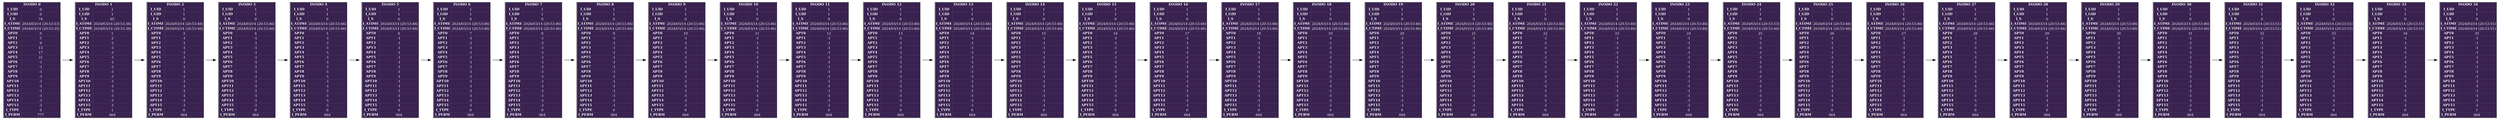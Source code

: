 digraph G {
	node[shape=plaintext fontsize=12];
	rankdir=LR;
inodo0[label=<
<TABLE BORDER="1" CELLBORDER="0" CELLSPACING="0">
	<TR>
		<TD ALIGN="CENTER" COLSPAN="2" BGCOLOR="#392250" ><FONT COLOR="WHITE"><B>INODO 0</B></FONT></TD>
	</TR>
	<TR>
		<TD ALIGN="CENTER" BGCOLOR="#392250" ><FONT COLOR="WHITE"><B>I_UID</B></FONT></TD>
		<TD ALIGN="CENTER" BGCOLOR="#392250" ><FONT COLOR="WHITE">0</FONT></TD>
	</TR>
	<TR>
		<TD ALIGN="CENTER" BGCOLOR="#392250" ><FONT COLOR="WHITE"><B>I_GID</B></FONT></TD>
		<TD ALIGN="CENTER" BGCOLOR="#392250" ><FONT COLOR="WHITE">0</FONT></TD>
	</TR>
	<TR>
		<TD ALIGN="CENTER" BGCOLOR="#392250" ><FONT COLOR="WHITE"><B>I_S</B></FONT></TD>
		<TD ALIGN="CENTER" BGCOLOR="#392250" ><FONT COLOR="WHITE">74</FONT></TD>
	</TR>
	<TR>
		<TD ALIGN="CENTER" BGCOLOR="#392250" ><FONT COLOR="WHITE"><B>I_ATIME</B></FONT></TD>
		<TD ALIGN="CENTER" BGCOLOR="#392250" ><FONT COLOR="WHITE">2024/03/14 (20:53:53)</FONT></TD>
	</TR>
	<TR>
		<TD ALIGN="CENTER" BGCOLOR="#392250" ><FONT COLOR="WHITE"><B>I_CTIME</B></FONT></TD>
		<TD ALIGN="CENTER" BGCOLOR="#392250" ><FONT COLOR="WHITE">2024/03/14 (20:53:35)</FONT></TD>
	</TR>
	<TR>
		<TD ALIGN="CENTER" BGCOLOR="#392250" ><FONT COLOR="WHITE"><B>APT0</B></FONT></TD>
		<TD ALIGN="CENTER" BGCOLOR="#392250" ><FONT COLOR="WHITE">0</FONT></TD>
	</TR>
	<TR>
		<TD ALIGN="CENTER" BGCOLOR="#392250" ><FONT COLOR="WHITE"><B>APT1</B></FONT></TD>
		<TD ALIGN="CENTER" BGCOLOR="#392250" ><FONT COLOR="WHITE">5</FONT></TD>
	</TR>
	<TR>
		<TD ALIGN="CENTER" BGCOLOR="#392250" ><FONT COLOR="WHITE"><B>APT2</B></FONT></TD>
		<TD ALIGN="CENTER" BGCOLOR="#392250" ><FONT COLOR="WHITE">9</FONT></TD>
	</TR>
	<TR>
		<TD ALIGN="CENTER" BGCOLOR="#392250" ><FONT COLOR="WHITE"><B>APT3</B></FONT></TD>
		<TD ALIGN="CENTER" BGCOLOR="#392250" ><FONT COLOR="WHITE">13</FONT></TD>
	</TR>
	<TR>
		<TD ALIGN="CENTER" BGCOLOR="#392250" ><FONT COLOR="WHITE"><B>APT4</B></FONT></TD>
		<TD ALIGN="CENTER" BGCOLOR="#392250" ><FONT COLOR="WHITE">17</FONT></TD>
	</TR>
	<TR>
		<TD ALIGN="CENTER" BGCOLOR="#392250" ><FONT COLOR="WHITE"><B>APT5</B></FONT></TD>
		<TD ALIGN="CENTER" BGCOLOR="#392250" ><FONT COLOR="WHITE">21</FONT></TD>
	</TR>
	<TR>
		<TD ALIGN="CENTER" BGCOLOR="#392250" ><FONT COLOR="WHITE"><B>APT6</B></FONT></TD>
		<TD ALIGN="CENTER" BGCOLOR="#392250" ><FONT COLOR="WHITE">-1</FONT></TD>
	</TR>
	<TR>
		<TD ALIGN="CENTER" BGCOLOR="#392250" ><FONT COLOR="WHITE"><B>APT7</B></FONT></TD>
		<TD ALIGN="CENTER" BGCOLOR="#392250" ><FONT COLOR="WHITE">-1</FONT></TD>
	</TR>
	<TR>
		<TD ALIGN="CENTER" BGCOLOR="#392250" ><FONT COLOR="WHITE"><B>APT8</B></FONT></TD>
		<TD ALIGN="CENTER" BGCOLOR="#392250" ><FONT COLOR="WHITE">-1</FONT></TD>
	</TR>
	<TR>
		<TD ALIGN="CENTER" BGCOLOR="#392250" ><FONT COLOR="WHITE"><B>APT9</B></FONT></TD>
		<TD ALIGN="CENTER" BGCOLOR="#392250" ><FONT COLOR="WHITE">-1</FONT></TD>
	</TR>
	<TR>
		<TD ALIGN="CENTER" BGCOLOR="#392250" ><FONT COLOR="WHITE"><B>APT10</B></FONT></TD>
		<TD ALIGN="CENTER" BGCOLOR="#392250" ><FONT COLOR="WHITE">-1</FONT></TD>
	</TR>
	<TR>
		<TD ALIGN="CENTER" BGCOLOR="#392250" ><FONT COLOR="WHITE"><B>APT11</B></FONT></TD>
		<TD ALIGN="CENTER" BGCOLOR="#392250" ><FONT COLOR="WHITE">-1</FONT></TD>
	</TR>
	<TR>
		<TD ALIGN="CENTER" BGCOLOR="#392250" ><FONT COLOR="WHITE"><B>APT12</B></FONT></TD>
		<TD ALIGN="CENTER" BGCOLOR="#392250" ><FONT COLOR="WHITE">-1</FONT></TD>
	</TR>
	<TR>
		<TD ALIGN="CENTER" BGCOLOR="#392250" ><FONT COLOR="WHITE"><B>APT13</B></FONT></TD>
		<TD ALIGN="CENTER" BGCOLOR="#392250" ><FONT COLOR="WHITE">-1</FONT></TD>
	</TR>
	<TR>
		<TD ALIGN="CENTER" BGCOLOR="#392250" ><FONT COLOR="WHITE"><B>APT14</B></FONT></TD>
		<TD ALIGN="CENTER" BGCOLOR="#392250" ><FONT COLOR="WHITE">-1</FONT></TD>
	</TR>
	<TR>
		<TD ALIGN="CENTER" BGCOLOR="#392250" ><FONT COLOR="WHITE"><B>APT15</B></FONT></TD>
		<TD ALIGN="CENTER" BGCOLOR="#392250" ><FONT COLOR="WHITE">-1</FONT></TD>
	</TR>
	<TR>
		<TD ALIGN="CENTER" BGCOLOR="#392250" ><FONT COLOR="WHITE"><B>I_TYPE</B></FONT></TD>
		<TD ALIGN="CENTER" BGCOLOR="#392250" ><FONT COLOR="WHITE">0</FONT></TD>
	</TR>
	<TR>
		<TD ALIGN="CENTER" BGCOLOR="#392250" ><FONT COLOR="WHITE"><B>I_PERM</B></FONT></TD>
		<TD ALIGN="CENTER" BGCOLOR="#392250" ><FONT COLOR="WHITE">777</FONT></TD>
	</TR>
</TABLE>>];
inodo1[label=<
<TABLE BORDER="1" CELLBORDER="0" CELLSPACING="0">
	<TR>
		<TD ALIGN="CENTER" COLSPAN="2" BGCOLOR="#392250" ><FONT COLOR="WHITE"><B>INODO 1</B></FONT></TD>
	</TR>
	<TR>
		<TD ALIGN="CENTER" BGCOLOR="#392250" ><FONT COLOR="WHITE"><B>I_UID</B></FONT></TD>
		<TD ALIGN="CENTER" BGCOLOR="#392250" ><FONT COLOR="WHITE">1</FONT></TD>
	</TR>
	<TR>
		<TD ALIGN="CENTER" BGCOLOR="#392250" ><FONT COLOR="WHITE"><B>I_GID</B></FONT></TD>
		<TD ALIGN="CENTER" BGCOLOR="#392250" ><FONT COLOR="WHITE">1</FONT></TD>
	</TR>
	<TR>
		<TD ALIGN="CENTER" BGCOLOR="#392250" ><FONT COLOR="WHITE"><B>I_S</B></FONT></TD>
		<TD ALIGN="CENTER" BGCOLOR="#392250" ><FONT COLOR="WHITE">65</FONT></TD>
	</TR>
	<TR>
		<TD ALIGN="CENTER" BGCOLOR="#392250" ><FONT COLOR="WHITE"><B>I_ATIME</B></FONT></TD>
		<TD ALIGN="CENTER" BGCOLOR="#392250" ><FONT COLOR="WHITE">2024/03/14 (20:53:36)</FONT></TD>
	</TR>
	<TR>
		<TD ALIGN="CENTER" BGCOLOR="#392250" ><FONT COLOR="WHITE"><B>I_CTIME</B></FONT></TD>
		<TD ALIGN="CENTER" BGCOLOR="#392250" ><FONT COLOR="WHITE">2024/03/14 (20:53:36)</FONT></TD>
	</TR>
	<TR>
		<TD ALIGN="CENTER" BGCOLOR="#392250" ><FONT COLOR="WHITE"><B>APT0</B></FONT></TD>
		<TD ALIGN="CENTER" BGCOLOR="#392250" ><FONT COLOR="WHITE">1</FONT></TD>
	</TR>
	<TR>
		<TD ALIGN="CENTER" BGCOLOR="#392250" ><FONT COLOR="WHITE"><B>APT1</B></FONT></TD>
		<TD ALIGN="CENTER" BGCOLOR="#392250" ><FONT COLOR="WHITE">2</FONT></TD>
	</TR>
	<TR>
		<TD ALIGN="CENTER" BGCOLOR="#392250" ><FONT COLOR="WHITE"><B>APT2</B></FONT></TD>
		<TD ALIGN="CENTER" BGCOLOR="#392250" ><FONT COLOR="WHITE">-1</FONT></TD>
	</TR>
	<TR>
		<TD ALIGN="CENTER" BGCOLOR="#392250" ><FONT COLOR="WHITE"><B>APT3</B></FONT></TD>
		<TD ALIGN="CENTER" BGCOLOR="#392250" ><FONT COLOR="WHITE">-1</FONT></TD>
	</TR>
	<TR>
		<TD ALIGN="CENTER" BGCOLOR="#392250" ><FONT COLOR="WHITE"><B>APT4</B></FONT></TD>
		<TD ALIGN="CENTER" BGCOLOR="#392250" ><FONT COLOR="WHITE">-1</FONT></TD>
	</TR>
	<TR>
		<TD ALIGN="CENTER" BGCOLOR="#392250" ><FONT COLOR="WHITE"><B>APT5</B></FONT></TD>
		<TD ALIGN="CENTER" BGCOLOR="#392250" ><FONT COLOR="WHITE">-1</FONT></TD>
	</TR>
	<TR>
		<TD ALIGN="CENTER" BGCOLOR="#392250" ><FONT COLOR="WHITE"><B>APT6</B></FONT></TD>
		<TD ALIGN="CENTER" BGCOLOR="#392250" ><FONT COLOR="WHITE">-1</FONT></TD>
	</TR>
	<TR>
		<TD ALIGN="CENTER" BGCOLOR="#392250" ><FONT COLOR="WHITE"><B>APT7</B></FONT></TD>
		<TD ALIGN="CENTER" BGCOLOR="#392250" ><FONT COLOR="WHITE">-1</FONT></TD>
	</TR>
	<TR>
		<TD ALIGN="CENTER" BGCOLOR="#392250" ><FONT COLOR="WHITE"><B>APT8</B></FONT></TD>
		<TD ALIGN="CENTER" BGCOLOR="#392250" ><FONT COLOR="WHITE">-1</FONT></TD>
	</TR>
	<TR>
		<TD ALIGN="CENTER" BGCOLOR="#392250" ><FONT COLOR="WHITE"><B>APT9</B></FONT></TD>
		<TD ALIGN="CENTER" BGCOLOR="#392250" ><FONT COLOR="WHITE">-1</FONT></TD>
	</TR>
	<TR>
		<TD ALIGN="CENTER" BGCOLOR="#392250" ><FONT COLOR="WHITE"><B>APT10</B></FONT></TD>
		<TD ALIGN="CENTER" BGCOLOR="#392250" ><FONT COLOR="WHITE">-1</FONT></TD>
	</TR>
	<TR>
		<TD ALIGN="CENTER" BGCOLOR="#392250" ><FONT COLOR="WHITE"><B>APT11</B></FONT></TD>
		<TD ALIGN="CENTER" BGCOLOR="#392250" ><FONT COLOR="WHITE">-1</FONT></TD>
	</TR>
	<TR>
		<TD ALIGN="CENTER" BGCOLOR="#392250" ><FONT COLOR="WHITE"><B>APT12</B></FONT></TD>
		<TD ALIGN="CENTER" BGCOLOR="#392250" ><FONT COLOR="WHITE">-1</FONT></TD>
	</TR>
	<TR>
		<TD ALIGN="CENTER" BGCOLOR="#392250" ><FONT COLOR="WHITE"><B>APT13</B></FONT></TD>
		<TD ALIGN="CENTER" BGCOLOR="#392250" ><FONT COLOR="WHITE">-1</FONT></TD>
	</TR>
	<TR>
		<TD ALIGN="CENTER" BGCOLOR="#392250" ><FONT COLOR="WHITE"><B>APT14</B></FONT></TD>
		<TD ALIGN="CENTER" BGCOLOR="#392250" ><FONT COLOR="WHITE">-1</FONT></TD>
	</TR>
	<TR>
		<TD ALIGN="CENTER" BGCOLOR="#392250" ><FONT COLOR="WHITE"><B>APT15</B></FONT></TD>
		<TD ALIGN="CENTER" BGCOLOR="#392250" ><FONT COLOR="WHITE">-1</FONT></TD>
	</TR>
	<TR>
		<TD ALIGN="CENTER" BGCOLOR="#392250" ><FONT COLOR="WHITE"><B>I_TYPE</B></FONT></TD>
		<TD ALIGN="CENTER" BGCOLOR="#392250" ><FONT COLOR="WHITE">1</FONT></TD>
	</TR>
	<TR>
		<TD ALIGN="CENTER" BGCOLOR="#392250" ><FONT COLOR="WHITE"><B>I_PERM</B></FONT></TD>
		<TD ALIGN="CENTER" BGCOLOR="#392250" ><FONT COLOR="WHITE">664</FONT></TD>
	</TR>
</TABLE>>];
inodo2[label=<
<TABLE BORDER="1" CELLBORDER="0" CELLSPACING="0">
	<TR>
		<TD ALIGN="CENTER" COLSPAN="2" BGCOLOR="#392250" ><FONT COLOR="WHITE"><B>INODO 2</B></FONT></TD>
	</TR>
	<TR>
		<TD ALIGN="CENTER" BGCOLOR="#392250" ><FONT COLOR="WHITE"><B>I_UID</B></FONT></TD>
		<TD ALIGN="CENTER" BGCOLOR="#392250" ><FONT COLOR="WHITE">1</FONT></TD>
	</TR>
	<TR>
		<TD ALIGN="CENTER" BGCOLOR="#392250" ><FONT COLOR="WHITE"><B>I_GID</B></FONT></TD>
		<TD ALIGN="CENTER" BGCOLOR="#392250" ><FONT COLOR="WHITE">1</FONT></TD>
	</TR>
	<TR>
		<TD ALIGN="CENTER" BGCOLOR="#392250" ><FONT COLOR="WHITE"><B>I_S</B></FONT></TD>
		<TD ALIGN="CENTER" BGCOLOR="#392250" ><FONT COLOR="WHITE">0</FONT></TD>
	</TR>
	<TR>
		<TD ALIGN="CENTER" BGCOLOR="#392250" ><FONT COLOR="WHITE"><B>I_ATIME</B></FONT></TD>
		<TD ALIGN="CENTER" BGCOLOR="#392250" ><FONT COLOR="WHITE">2024/03/14 (20:53:46)</FONT></TD>
	</TR>
	<TR>
		<TD ALIGN="CENTER" BGCOLOR="#392250" ><FONT COLOR="WHITE"><B>I_CTIME</B></FONT></TD>
		<TD ALIGN="CENTER" BGCOLOR="#392250" ><FONT COLOR="WHITE">2024/03/14 (20:53:46)</FONT></TD>
	</TR>
	<TR>
		<TD ALIGN="CENTER" BGCOLOR="#392250" ><FONT COLOR="WHITE"><B>APT0</B></FONT></TD>
		<TD ALIGN="CENTER" BGCOLOR="#392250" ><FONT COLOR="WHITE">3</FONT></TD>
	</TR>
	<TR>
		<TD ALIGN="CENTER" BGCOLOR="#392250" ><FONT COLOR="WHITE"><B>APT1</B></FONT></TD>
		<TD ALIGN="CENTER" BGCOLOR="#392250" ><FONT COLOR="WHITE">-1</FONT></TD>
	</TR>
	<TR>
		<TD ALIGN="CENTER" BGCOLOR="#392250" ><FONT COLOR="WHITE"><B>APT2</B></FONT></TD>
		<TD ALIGN="CENTER" BGCOLOR="#392250" ><FONT COLOR="WHITE">-1</FONT></TD>
	</TR>
	<TR>
		<TD ALIGN="CENTER" BGCOLOR="#392250" ><FONT COLOR="WHITE"><B>APT3</B></FONT></TD>
		<TD ALIGN="CENTER" BGCOLOR="#392250" ><FONT COLOR="WHITE">-1</FONT></TD>
	</TR>
	<TR>
		<TD ALIGN="CENTER" BGCOLOR="#392250" ><FONT COLOR="WHITE"><B>APT4</B></FONT></TD>
		<TD ALIGN="CENTER" BGCOLOR="#392250" ><FONT COLOR="WHITE">-1</FONT></TD>
	</TR>
	<TR>
		<TD ALIGN="CENTER" BGCOLOR="#392250" ><FONT COLOR="WHITE"><B>APT5</B></FONT></TD>
		<TD ALIGN="CENTER" BGCOLOR="#392250" ><FONT COLOR="WHITE">-1</FONT></TD>
	</TR>
	<TR>
		<TD ALIGN="CENTER" BGCOLOR="#392250" ><FONT COLOR="WHITE"><B>APT6</B></FONT></TD>
		<TD ALIGN="CENTER" BGCOLOR="#392250" ><FONT COLOR="WHITE">-1</FONT></TD>
	</TR>
	<TR>
		<TD ALIGN="CENTER" BGCOLOR="#392250" ><FONT COLOR="WHITE"><B>APT7</B></FONT></TD>
		<TD ALIGN="CENTER" BGCOLOR="#392250" ><FONT COLOR="WHITE">-1</FONT></TD>
	</TR>
	<TR>
		<TD ALIGN="CENTER" BGCOLOR="#392250" ><FONT COLOR="WHITE"><B>APT8</B></FONT></TD>
		<TD ALIGN="CENTER" BGCOLOR="#392250" ><FONT COLOR="WHITE">-1</FONT></TD>
	</TR>
	<TR>
		<TD ALIGN="CENTER" BGCOLOR="#392250" ><FONT COLOR="WHITE"><B>APT9</B></FONT></TD>
		<TD ALIGN="CENTER" BGCOLOR="#392250" ><FONT COLOR="WHITE">-1</FONT></TD>
	</TR>
	<TR>
		<TD ALIGN="CENTER" BGCOLOR="#392250" ><FONT COLOR="WHITE"><B>APT10</B></FONT></TD>
		<TD ALIGN="CENTER" BGCOLOR="#392250" ><FONT COLOR="WHITE">-1</FONT></TD>
	</TR>
	<TR>
		<TD ALIGN="CENTER" BGCOLOR="#392250" ><FONT COLOR="WHITE"><B>APT11</B></FONT></TD>
		<TD ALIGN="CENTER" BGCOLOR="#392250" ><FONT COLOR="WHITE">-1</FONT></TD>
	</TR>
	<TR>
		<TD ALIGN="CENTER" BGCOLOR="#392250" ><FONT COLOR="WHITE"><B>APT12</B></FONT></TD>
		<TD ALIGN="CENTER" BGCOLOR="#392250" ><FONT COLOR="WHITE">-1</FONT></TD>
	</TR>
	<TR>
		<TD ALIGN="CENTER" BGCOLOR="#392250" ><FONT COLOR="WHITE"><B>APT13</B></FONT></TD>
		<TD ALIGN="CENTER" BGCOLOR="#392250" ><FONT COLOR="WHITE">-1</FONT></TD>
	</TR>
	<TR>
		<TD ALIGN="CENTER" BGCOLOR="#392250" ><FONT COLOR="WHITE"><B>APT14</B></FONT></TD>
		<TD ALIGN="CENTER" BGCOLOR="#392250" ><FONT COLOR="WHITE">-1</FONT></TD>
	</TR>
	<TR>
		<TD ALIGN="CENTER" BGCOLOR="#392250" ><FONT COLOR="WHITE"><B>APT15</B></FONT></TD>
		<TD ALIGN="CENTER" BGCOLOR="#392250" ><FONT COLOR="WHITE">-1</FONT></TD>
	</TR>
	<TR>
		<TD ALIGN="CENTER" BGCOLOR="#392250" ><FONT COLOR="WHITE"><B>I_TYPE</B></FONT></TD>
		<TD ALIGN="CENTER" BGCOLOR="#392250" ><FONT COLOR="WHITE">0</FONT></TD>
	</TR>
	<TR>
		<TD ALIGN="CENTER" BGCOLOR="#392250" ><FONT COLOR="WHITE"><B>I_PERM</B></FONT></TD>
		<TD ALIGN="CENTER" BGCOLOR="#392250" ><FONT COLOR="WHITE">664</FONT></TD>
	</TR>
</TABLE>>];
inodo3[label=<
<TABLE BORDER="1" CELLBORDER="0" CELLSPACING="0">
	<TR>
		<TD ALIGN="CENTER" COLSPAN="2" BGCOLOR="#392250" ><FONT COLOR="WHITE"><B>INODO 3</B></FONT></TD>
	</TR>
	<TR>
		<TD ALIGN="CENTER" BGCOLOR="#392250" ><FONT COLOR="WHITE"><B>I_UID</B></FONT></TD>
		<TD ALIGN="CENTER" BGCOLOR="#392250" ><FONT COLOR="WHITE">1</FONT></TD>
	</TR>
	<TR>
		<TD ALIGN="CENTER" BGCOLOR="#392250" ><FONT COLOR="WHITE"><B>I_GID</B></FONT></TD>
		<TD ALIGN="CENTER" BGCOLOR="#392250" ><FONT COLOR="WHITE">1</FONT></TD>
	</TR>
	<TR>
		<TD ALIGN="CENTER" BGCOLOR="#392250" ><FONT COLOR="WHITE"><B>I_S</B></FONT></TD>
		<TD ALIGN="CENTER" BGCOLOR="#392250" ><FONT COLOR="WHITE">0</FONT></TD>
	</TR>
	<TR>
		<TD ALIGN="CENTER" BGCOLOR="#392250" ><FONT COLOR="WHITE"><B>I_ATIME</B></FONT></TD>
		<TD ALIGN="CENTER" BGCOLOR="#392250" ><FONT COLOR="WHITE">2024/03/14 (20:53:46)</FONT></TD>
	</TR>
	<TR>
		<TD ALIGN="CENTER" BGCOLOR="#392250" ><FONT COLOR="WHITE"><B>I_CTIME</B></FONT></TD>
		<TD ALIGN="CENTER" BGCOLOR="#392250" ><FONT COLOR="WHITE">2024/03/14 (20:53:46)</FONT></TD>
	</TR>
	<TR>
		<TD ALIGN="CENTER" BGCOLOR="#392250" ><FONT COLOR="WHITE"><B>APT0</B></FONT></TD>
		<TD ALIGN="CENTER" BGCOLOR="#392250" ><FONT COLOR="WHITE">4</FONT></TD>
	</TR>
	<TR>
		<TD ALIGN="CENTER" BGCOLOR="#392250" ><FONT COLOR="WHITE"><B>APT1</B></FONT></TD>
		<TD ALIGN="CENTER" BGCOLOR="#392250" ><FONT COLOR="WHITE">-1</FONT></TD>
	</TR>
	<TR>
		<TD ALIGN="CENTER" BGCOLOR="#392250" ><FONT COLOR="WHITE"><B>APT2</B></FONT></TD>
		<TD ALIGN="CENTER" BGCOLOR="#392250" ><FONT COLOR="WHITE">-1</FONT></TD>
	</TR>
	<TR>
		<TD ALIGN="CENTER" BGCOLOR="#392250" ><FONT COLOR="WHITE"><B>APT3</B></FONT></TD>
		<TD ALIGN="CENTER" BGCOLOR="#392250" ><FONT COLOR="WHITE">-1</FONT></TD>
	</TR>
	<TR>
		<TD ALIGN="CENTER" BGCOLOR="#392250" ><FONT COLOR="WHITE"><B>APT4</B></FONT></TD>
		<TD ALIGN="CENTER" BGCOLOR="#392250" ><FONT COLOR="WHITE">-1</FONT></TD>
	</TR>
	<TR>
		<TD ALIGN="CENTER" BGCOLOR="#392250" ><FONT COLOR="WHITE"><B>APT5</B></FONT></TD>
		<TD ALIGN="CENTER" BGCOLOR="#392250" ><FONT COLOR="WHITE">-1</FONT></TD>
	</TR>
	<TR>
		<TD ALIGN="CENTER" BGCOLOR="#392250" ><FONT COLOR="WHITE"><B>APT6</B></FONT></TD>
		<TD ALIGN="CENTER" BGCOLOR="#392250" ><FONT COLOR="WHITE">-1</FONT></TD>
	</TR>
	<TR>
		<TD ALIGN="CENTER" BGCOLOR="#392250" ><FONT COLOR="WHITE"><B>APT7</B></FONT></TD>
		<TD ALIGN="CENTER" BGCOLOR="#392250" ><FONT COLOR="WHITE">-1</FONT></TD>
	</TR>
	<TR>
		<TD ALIGN="CENTER" BGCOLOR="#392250" ><FONT COLOR="WHITE"><B>APT8</B></FONT></TD>
		<TD ALIGN="CENTER" BGCOLOR="#392250" ><FONT COLOR="WHITE">-1</FONT></TD>
	</TR>
	<TR>
		<TD ALIGN="CENTER" BGCOLOR="#392250" ><FONT COLOR="WHITE"><B>APT9</B></FONT></TD>
		<TD ALIGN="CENTER" BGCOLOR="#392250" ><FONT COLOR="WHITE">-1</FONT></TD>
	</TR>
	<TR>
		<TD ALIGN="CENTER" BGCOLOR="#392250" ><FONT COLOR="WHITE"><B>APT10</B></FONT></TD>
		<TD ALIGN="CENTER" BGCOLOR="#392250" ><FONT COLOR="WHITE">-1</FONT></TD>
	</TR>
	<TR>
		<TD ALIGN="CENTER" BGCOLOR="#392250" ><FONT COLOR="WHITE"><B>APT11</B></FONT></TD>
		<TD ALIGN="CENTER" BGCOLOR="#392250" ><FONT COLOR="WHITE">-1</FONT></TD>
	</TR>
	<TR>
		<TD ALIGN="CENTER" BGCOLOR="#392250" ><FONT COLOR="WHITE"><B>APT12</B></FONT></TD>
		<TD ALIGN="CENTER" BGCOLOR="#392250" ><FONT COLOR="WHITE">-1</FONT></TD>
	</TR>
	<TR>
		<TD ALIGN="CENTER" BGCOLOR="#392250" ><FONT COLOR="WHITE"><B>APT13</B></FONT></TD>
		<TD ALIGN="CENTER" BGCOLOR="#392250" ><FONT COLOR="WHITE">-1</FONT></TD>
	</TR>
	<TR>
		<TD ALIGN="CENTER" BGCOLOR="#392250" ><FONT COLOR="WHITE"><B>APT14</B></FONT></TD>
		<TD ALIGN="CENTER" BGCOLOR="#392250" ><FONT COLOR="WHITE">-1</FONT></TD>
	</TR>
	<TR>
		<TD ALIGN="CENTER" BGCOLOR="#392250" ><FONT COLOR="WHITE"><B>APT15</B></FONT></TD>
		<TD ALIGN="CENTER" BGCOLOR="#392250" ><FONT COLOR="WHITE">-1</FONT></TD>
	</TR>
	<TR>
		<TD ALIGN="CENTER" BGCOLOR="#392250" ><FONT COLOR="WHITE"><B>I_TYPE</B></FONT></TD>
		<TD ALIGN="CENTER" BGCOLOR="#392250" ><FONT COLOR="WHITE">0</FONT></TD>
	</TR>
	<TR>
		<TD ALIGN="CENTER" BGCOLOR="#392250" ><FONT COLOR="WHITE"><B>I_PERM</B></FONT></TD>
		<TD ALIGN="CENTER" BGCOLOR="#392250" ><FONT COLOR="WHITE">664</FONT></TD>
	</TR>
</TABLE>>];
inodo4[label=<
<TABLE BORDER="1" CELLBORDER="0" CELLSPACING="0">
	<TR>
		<TD ALIGN="CENTER" COLSPAN="2" BGCOLOR="#392250" ><FONT COLOR="WHITE"><B>INODO 4</B></FONT></TD>
	</TR>
	<TR>
		<TD ALIGN="CENTER" BGCOLOR="#392250" ><FONT COLOR="WHITE"><B>I_UID</B></FONT></TD>
		<TD ALIGN="CENTER" BGCOLOR="#392250" ><FONT COLOR="WHITE">1</FONT></TD>
	</TR>
	<TR>
		<TD ALIGN="CENTER" BGCOLOR="#392250" ><FONT COLOR="WHITE"><B>I_GID</B></FONT></TD>
		<TD ALIGN="CENTER" BGCOLOR="#392250" ><FONT COLOR="WHITE">1</FONT></TD>
	</TR>
	<TR>
		<TD ALIGN="CENTER" BGCOLOR="#392250" ><FONT COLOR="WHITE"><B>I_S</B></FONT></TD>
		<TD ALIGN="CENTER" BGCOLOR="#392250" ><FONT COLOR="WHITE">0</FONT></TD>
	</TR>
	<TR>
		<TD ALIGN="CENTER" BGCOLOR="#392250" ><FONT COLOR="WHITE"><B>I_ATIME</B></FONT></TD>
		<TD ALIGN="CENTER" BGCOLOR="#392250" ><FONT COLOR="WHITE">2024/03/14 (20:53:46)</FONT></TD>
	</TR>
	<TR>
		<TD ALIGN="CENTER" BGCOLOR="#392250" ><FONT COLOR="WHITE"><B>I_CTIME</B></FONT></TD>
		<TD ALIGN="CENTER" BGCOLOR="#392250" ><FONT COLOR="WHITE">2024/03/14 (20:53:46)</FONT></TD>
	</TR>
	<TR>
		<TD ALIGN="CENTER" BGCOLOR="#392250" ><FONT COLOR="WHITE"><B>APT0</B></FONT></TD>
		<TD ALIGN="CENTER" BGCOLOR="#392250" ><FONT COLOR="WHITE">5</FONT></TD>
	</TR>
	<TR>
		<TD ALIGN="CENTER" BGCOLOR="#392250" ><FONT COLOR="WHITE"><B>APT1</B></FONT></TD>
		<TD ALIGN="CENTER" BGCOLOR="#392250" ><FONT COLOR="WHITE">-1</FONT></TD>
	</TR>
	<TR>
		<TD ALIGN="CENTER" BGCOLOR="#392250" ><FONT COLOR="WHITE"><B>APT2</B></FONT></TD>
		<TD ALIGN="CENTER" BGCOLOR="#392250" ><FONT COLOR="WHITE">-1</FONT></TD>
	</TR>
	<TR>
		<TD ALIGN="CENTER" BGCOLOR="#392250" ><FONT COLOR="WHITE"><B>APT3</B></FONT></TD>
		<TD ALIGN="CENTER" BGCOLOR="#392250" ><FONT COLOR="WHITE">-1</FONT></TD>
	</TR>
	<TR>
		<TD ALIGN="CENTER" BGCOLOR="#392250" ><FONT COLOR="WHITE"><B>APT4</B></FONT></TD>
		<TD ALIGN="CENTER" BGCOLOR="#392250" ><FONT COLOR="WHITE">-1</FONT></TD>
	</TR>
	<TR>
		<TD ALIGN="CENTER" BGCOLOR="#392250" ><FONT COLOR="WHITE"><B>APT5</B></FONT></TD>
		<TD ALIGN="CENTER" BGCOLOR="#392250" ><FONT COLOR="WHITE">-1</FONT></TD>
	</TR>
	<TR>
		<TD ALIGN="CENTER" BGCOLOR="#392250" ><FONT COLOR="WHITE"><B>APT6</B></FONT></TD>
		<TD ALIGN="CENTER" BGCOLOR="#392250" ><FONT COLOR="WHITE">-1</FONT></TD>
	</TR>
	<TR>
		<TD ALIGN="CENTER" BGCOLOR="#392250" ><FONT COLOR="WHITE"><B>APT7</B></FONT></TD>
		<TD ALIGN="CENTER" BGCOLOR="#392250" ><FONT COLOR="WHITE">-1</FONT></TD>
	</TR>
	<TR>
		<TD ALIGN="CENTER" BGCOLOR="#392250" ><FONT COLOR="WHITE"><B>APT8</B></FONT></TD>
		<TD ALIGN="CENTER" BGCOLOR="#392250" ><FONT COLOR="WHITE">-1</FONT></TD>
	</TR>
	<TR>
		<TD ALIGN="CENTER" BGCOLOR="#392250" ><FONT COLOR="WHITE"><B>APT9</B></FONT></TD>
		<TD ALIGN="CENTER" BGCOLOR="#392250" ><FONT COLOR="WHITE">-1</FONT></TD>
	</TR>
	<TR>
		<TD ALIGN="CENTER" BGCOLOR="#392250" ><FONT COLOR="WHITE"><B>APT10</B></FONT></TD>
		<TD ALIGN="CENTER" BGCOLOR="#392250" ><FONT COLOR="WHITE">-1</FONT></TD>
	</TR>
	<TR>
		<TD ALIGN="CENTER" BGCOLOR="#392250" ><FONT COLOR="WHITE"><B>APT11</B></FONT></TD>
		<TD ALIGN="CENTER" BGCOLOR="#392250" ><FONT COLOR="WHITE">-1</FONT></TD>
	</TR>
	<TR>
		<TD ALIGN="CENTER" BGCOLOR="#392250" ><FONT COLOR="WHITE"><B>APT12</B></FONT></TD>
		<TD ALIGN="CENTER" BGCOLOR="#392250" ><FONT COLOR="WHITE">-1</FONT></TD>
	</TR>
	<TR>
		<TD ALIGN="CENTER" BGCOLOR="#392250" ><FONT COLOR="WHITE"><B>APT13</B></FONT></TD>
		<TD ALIGN="CENTER" BGCOLOR="#392250" ><FONT COLOR="WHITE">-1</FONT></TD>
	</TR>
	<TR>
		<TD ALIGN="CENTER" BGCOLOR="#392250" ><FONT COLOR="WHITE"><B>APT14</B></FONT></TD>
		<TD ALIGN="CENTER" BGCOLOR="#392250" ><FONT COLOR="WHITE">-1</FONT></TD>
	</TR>
	<TR>
		<TD ALIGN="CENTER" BGCOLOR="#392250" ><FONT COLOR="WHITE"><B>APT15</B></FONT></TD>
		<TD ALIGN="CENTER" BGCOLOR="#392250" ><FONT COLOR="WHITE">-1</FONT></TD>
	</TR>
	<TR>
		<TD ALIGN="CENTER" BGCOLOR="#392250" ><FONT COLOR="WHITE"><B>I_TYPE</B></FONT></TD>
		<TD ALIGN="CENTER" BGCOLOR="#392250" ><FONT COLOR="WHITE">0</FONT></TD>
	</TR>
	<TR>
		<TD ALIGN="CENTER" BGCOLOR="#392250" ><FONT COLOR="WHITE"><B>I_PERM</B></FONT></TD>
		<TD ALIGN="CENTER" BGCOLOR="#392250" ><FONT COLOR="WHITE">664</FONT></TD>
	</TR>
</TABLE>>];
inodo5[label=<
<TABLE BORDER="1" CELLBORDER="0" CELLSPACING="0">
	<TR>
		<TD ALIGN="CENTER" COLSPAN="2" BGCOLOR="#392250" ><FONT COLOR="WHITE"><B>INODO 5</B></FONT></TD>
	</TR>
	<TR>
		<TD ALIGN="CENTER" BGCOLOR="#392250" ><FONT COLOR="WHITE"><B>I_UID</B></FONT></TD>
		<TD ALIGN="CENTER" BGCOLOR="#392250" ><FONT COLOR="WHITE">1</FONT></TD>
	</TR>
	<TR>
		<TD ALIGN="CENTER" BGCOLOR="#392250" ><FONT COLOR="WHITE"><B>I_GID</B></FONT></TD>
		<TD ALIGN="CENTER" BGCOLOR="#392250" ><FONT COLOR="WHITE">1</FONT></TD>
	</TR>
	<TR>
		<TD ALIGN="CENTER" BGCOLOR="#392250" ><FONT COLOR="WHITE"><B>I_S</B></FONT></TD>
		<TD ALIGN="CENTER" BGCOLOR="#392250" ><FONT COLOR="WHITE">0</FONT></TD>
	</TR>
	<TR>
		<TD ALIGN="CENTER" BGCOLOR="#392250" ><FONT COLOR="WHITE"><B>I_ATIME</B></FONT></TD>
		<TD ALIGN="CENTER" BGCOLOR="#392250" ><FONT COLOR="WHITE">2024/03/14 (20:53:46)</FONT></TD>
	</TR>
	<TR>
		<TD ALIGN="CENTER" BGCOLOR="#392250" ><FONT COLOR="WHITE"><B>I_CTIME</B></FONT></TD>
		<TD ALIGN="CENTER" BGCOLOR="#392250" ><FONT COLOR="WHITE">2024/03/14 (20:53:46)</FONT></TD>
	</TR>
	<TR>
		<TD ALIGN="CENTER" BGCOLOR="#392250" ><FONT COLOR="WHITE"><B>APT0</B></FONT></TD>
		<TD ALIGN="CENTER" BGCOLOR="#392250" ><FONT COLOR="WHITE">6</FONT></TD>
	</TR>
	<TR>
		<TD ALIGN="CENTER" BGCOLOR="#392250" ><FONT COLOR="WHITE"><B>APT1</B></FONT></TD>
		<TD ALIGN="CENTER" BGCOLOR="#392250" ><FONT COLOR="WHITE">-1</FONT></TD>
	</TR>
	<TR>
		<TD ALIGN="CENTER" BGCOLOR="#392250" ><FONT COLOR="WHITE"><B>APT2</B></FONT></TD>
		<TD ALIGN="CENTER" BGCOLOR="#392250" ><FONT COLOR="WHITE">-1</FONT></TD>
	</TR>
	<TR>
		<TD ALIGN="CENTER" BGCOLOR="#392250" ><FONT COLOR="WHITE"><B>APT3</B></FONT></TD>
		<TD ALIGN="CENTER" BGCOLOR="#392250" ><FONT COLOR="WHITE">-1</FONT></TD>
	</TR>
	<TR>
		<TD ALIGN="CENTER" BGCOLOR="#392250" ><FONT COLOR="WHITE"><B>APT4</B></FONT></TD>
		<TD ALIGN="CENTER" BGCOLOR="#392250" ><FONT COLOR="WHITE">-1</FONT></TD>
	</TR>
	<TR>
		<TD ALIGN="CENTER" BGCOLOR="#392250" ><FONT COLOR="WHITE"><B>APT5</B></FONT></TD>
		<TD ALIGN="CENTER" BGCOLOR="#392250" ><FONT COLOR="WHITE">-1</FONT></TD>
	</TR>
	<TR>
		<TD ALIGN="CENTER" BGCOLOR="#392250" ><FONT COLOR="WHITE"><B>APT6</B></FONT></TD>
		<TD ALIGN="CENTER" BGCOLOR="#392250" ><FONT COLOR="WHITE">-1</FONT></TD>
	</TR>
	<TR>
		<TD ALIGN="CENTER" BGCOLOR="#392250" ><FONT COLOR="WHITE"><B>APT7</B></FONT></TD>
		<TD ALIGN="CENTER" BGCOLOR="#392250" ><FONT COLOR="WHITE">-1</FONT></TD>
	</TR>
	<TR>
		<TD ALIGN="CENTER" BGCOLOR="#392250" ><FONT COLOR="WHITE"><B>APT8</B></FONT></TD>
		<TD ALIGN="CENTER" BGCOLOR="#392250" ><FONT COLOR="WHITE">-1</FONT></TD>
	</TR>
	<TR>
		<TD ALIGN="CENTER" BGCOLOR="#392250" ><FONT COLOR="WHITE"><B>APT9</B></FONT></TD>
		<TD ALIGN="CENTER" BGCOLOR="#392250" ><FONT COLOR="WHITE">-1</FONT></TD>
	</TR>
	<TR>
		<TD ALIGN="CENTER" BGCOLOR="#392250" ><FONT COLOR="WHITE"><B>APT10</B></FONT></TD>
		<TD ALIGN="CENTER" BGCOLOR="#392250" ><FONT COLOR="WHITE">-1</FONT></TD>
	</TR>
	<TR>
		<TD ALIGN="CENTER" BGCOLOR="#392250" ><FONT COLOR="WHITE"><B>APT11</B></FONT></TD>
		<TD ALIGN="CENTER" BGCOLOR="#392250" ><FONT COLOR="WHITE">-1</FONT></TD>
	</TR>
	<TR>
		<TD ALIGN="CENTER" BGCOLOR="#392250" ><FONT COLOR="WHITE"><B>APT12</B></FONT></TD>
		<TD ALIGN="CENTER" BGCOLOR="#392250" ><FONT COLOR="WHITE">-1</FONT></TD>
	</TR>
	<TR>
		<TD ALIGN="CENTER" BGCOLOR="#392250" ><FONT COLOR="WHITE"><B>APT13</B></FONT></TD>
		<TD ALIGN="CENTER" BGCOLOR="#392250" ><FONT COLOR="WHITE">-1</FONT></TD>
	</TR>
	<TR>
		<TD ALIGN="CENTER" BGCOLOR="#392250" ><FONT COLOR="WHITE"><B>APT14</B></FONT></TD>
		<TD ALIGN="CENTER" BGCOLOR="#392250" ><FONT COLOR="WHITE">-1</FONT></TD>
	</TR>
	<TR>
		<TD ALIGN="CENTER" BGCOLOR="#392250" ><FONT COLOR="WHITE"><B>APT15</B></FONT></TD>
		<TD ALIGN="CENTER" BGCOLOR="#392250" ><FONT COLOR="WHITE">-1</FONT></TD>
	</TR>
	<TR>
		<TD ALIGN="CENTER" BGCOLOR="#392250" ><FONT COLOR="WHITE"><B>I_TYPE</B></FONT></TD>
		<TD ALIGN="CENTER" BGCOLOR="#392250" ><FONT COLOR="WHITE">0</FONT></TD>
	</TR>
	<TR>
		<TD ALIGN="CENTER" BGCOLOR="#392250" ><FONT COLOR="WHITE"><B>I_PERM</B></FONT></TD>
		<TD ALIGN="CENTER" BGCOLOR="#392250" ><FONT COLOR="WHITE">664</FONT></TD>
	</TR>
</TABLE>>];
inodo6[label=<
<TABLE BORDER="1" CELLBORDER="0" CELLSPACING="0">
	<TR>
		<TD ALIGN="CENTER" COLSPAN="2" BGCOLOR="#392250" ><FONT COLOR="WHITE"><B>INODO 6</B></FONT></TD>
	</TR>
	<TR>
		<TD ALIGN="CENTER" BGCOLOR="#392250" ><FONT COLOR="WHITE"><B>I_UID</B></FONT></TD>
		<TD ALIGN="CENTER" BGCOLOR="#392250" ><FONT COLOR="WHITE">1</FONT></TD>
	</TR>
	<TR>
		<TD ALIGN="CENTER" BGCOLOR="#392250" ><FONT COLOR="WHITE"><B>I_GID</B></FONT></TD>
		<TD ALIGN="CENTER" BGCOLOR="#392250" ><FONT COLOR="WHITE">1</FONT></TD>
	</TR>
	<TR>
		<TD ALIGN="CENTER" BGCOLOR="#392250" ><FONT COLOR="WHITE"><B>I_S</B></FONT></TD>
		<TD ALIGN="CENTER" BGCOLOR="#392250" ><FONT COLOR="WHITE">0</FONT></TD>
	</TR>
	<TR>
		<TD ALIGN="CENTER" BGCOLOR="#392250" ><FONT COLOR="WHITE"><B>I_ATIME</B></FONT></TD>
		<TD ALIGN="CENTER" BGCOLOR="#392250" ><FONT COLOR="WHITE">2024/03/14 (20:53:46)</FONT></TD>
	</TR>
	<TR>
		<TD ALIGN="CENTER" BGCOLOR="#392250" ><FONT COLOR="WHITE"><B>I_CTIME</B></FONT></TD>
		<TD ALIGN="CENTER" BGCOLOR="#392250" ><FONT COLOR="WHITE">2024/03/14 (20:53:46)</FONT></TD>
	</TR>
	<TR>
		<TD ALIGN="CENTER" BGCOLOR="#392250" ><FONT COLOR="WHITE"><B>APT0</B></FONT></TD>
		<TD ALIGN="CENTER" BGCOLOR="#392250" ><FONT COLOR="WHITE">7</FONT></TD>
	</TR>
	<TR>
		<TD ALIGN="CENTER" BGCOLOR="#392250" ><FONT COLOR="WHITE"><B>APT1</B></FONT></TD>
		<TD ALIGN="CENTER" BGCOLOR="#392250" ><FONT COLOR="WHITE">-1</FONT></TD>
	</TR>
	<TR>
		<TD ALIGN="CENTER" BGCOLOR="#392250" ><FONT COLOR="WHITE"><B>APT2</B></FONT></TD>
		<TD ALIGN="CENTER" BGCOLOR="#392250" ><FONT COLOR="WHITE">-1</FONT></TD>
	</TR>
	<TR>
		<TD ALIGN="CENTER" BGCOLOR="#392250" ><FONT COLOR="WHITE"><B>APT3</B></FONT></TD>
		<TD ALIGN="CENTER" BGCOLOR="#392250" ><FONT COLOR="WHITE">-1</FONT></TD>
	</TR>
	<TR>
		<TD ALIGN="CENTER" BGCOLOR="#392250" ><FONT COLOR="WHITE"><B>APT4</B></FONT></TD>
		<TD ALIGN="CENTER" BGCOLOR="#392250" ><FONT COLOR="WHITE">-1</FONT></TD>
	</TR>
	<TR>
		<TD ALIGN="CENTER" BGCOLOR="#392250" ><FONT COLOR="WHITE"><B>APT5</B></FONT></TD>
		<TD ALIGN="CENTER" BGCOLOR="#392250" ><FONT COLOR="WHITE">-1</FONT></TD>
	</TR>
	<TR>
		<TD ALIGN="CENTER" BGCOLOR="#392250" ><FONT COLOR="WHITE"><B>APT6</B></FONT></TD>
		<TD ALIGN="CENTER" BGCOLOR="#392250" ><FONT COLOR="WHITE">-1</FONT></TD>
	</TR>
	<TR>
		<TD ALIGN="CENTER" BGCOLOR="#392250" ><FONT COLOR="WHITE"><B>APT7</B></FONT></TD>
		<TD ALIGN="CENTER" BGCOLOR="#392250" ><FONT COLOR="WHITE">-1</FONT></TD>
	</TR>
	<TR>
		<TD ALIGN="CENTER" BGCOLOR="#392250" ><FONT COLOR="WHITE"><B>APT8</B></FONT></TD>
		<TD ALIGN="CENTER" BGCOLOR="#392250" ><FONT COLOR="WHITE">-1</FONT></TD>
	</TR>
	<TR>
		<TD ALIGN="CENTER" BGCOLOR="#392250" ><FONT COLOR="WHITE"><B>APT9</B></FONT></TD>
		<TD ALIGN="CENTER" BGCOLOR="#392250" ><FONT COLOR="WHITE">-1</FONT></TD>
	</TR>
	<TR>
		<TD ALIGN="CENTER" BGCOLOR="#392250" ><FONT COLOR="WHITE"><B>APT10</B></FONT></TD>
		<TD ALIGN="CENTER" BGCOLOR="#392250" ><FONT COLOR="WHITE">-1</FONT></TD>
	</TR>
	<TR>
		<TD ALIGN="CENTER" BGCOLOR="#392250" ><FONT COLOR="WHITE"><B>APT11</B></FONT></TD>
		<TD ALIGN="CENTER" BGCOLOR="#392250" ><FONT COLOR="WHITE">-1</FONT></TD>
	</TR>
	<TR>
		<TD ALIGN="CENTER" BGCOLOR="#392250" ><FONT COLOR="WHITE"><B>APT12</B></FONT></TD>
		<TD ALIGN="CENTER" BGCOLOR="#392250" ><FONT COLOR="WHITE">-1</FONT></TD>
	</TR>
	<TR>
		<TD ALIGN="CENTER" BGCOLOR="#392250" ><FONT COLOR="WHITE"><B>APT13</B></FONT></TD>
		<TD ALIGN="CENTER" BGCOLOR="#392250" ><FONT COLOR="WHITE">-1</FONT></TD>
	</TR>
	<TR>
		<TD ALIGN="CENTER" BGCOLOR="#392250" ><FONT COLOR="WHITE"><B>APT14</B></FONT></TD>
		<TD ALIGN="CENTER" BGCOLOR="#392250" ><FONT COLOR="WHITE">-1</FONT></TD>
	</TR>
	<TR>
		<TD ALIGN="CENTER" BGCOLOR="#392250" ><FONT COLOR="WHITE"><B>APT15</B></FONT></TD>
		<TD ALIGN="CENTER" BGCOLOR="#392250" ><FONT COLOR="WHITE">-1</FONT></TD>
	</TR>
	<TR>
		<TD ALIGN="CENTER" BGCOLOR="#392250" ><FONT COLOR="WHITE"><B>I_TYPE</B></FONT></TD>
		<TD ALIGN="CENTER" BGCOLOR="#392250" ><FONT COLOR="WHITE">0</FONT></TD>
	</TR>
	<TR>
		<TD ALIGN="CENTER" BGCOLOR="#392250" ><FONT COLOR="WHITE"><B>I_PERM</B></FONT></TD>
		<TD ALIGN="CENTER" BGCOLOR="#392250" ><FONT COLOR="WHITE">664</FONT></TD>
	</TR>
</TABLE>>];
inodo7[label=<
<TABLE BORDER="1" CELLBORDER="0" CELLSPACING="0">
	<TR>
		<TD ALIGN="CENTER" COLSPAN="2" BGCOLOR="#392250" ><FONT COLOR="WHITE"><B>INODO 7</B></FONT></TD>
	</TR>
	<TR>
		<TD ALIGN="CENTER" BGCOLOR="#392250" ><FONT COLOR="WHITE"><B>I_UID</B></FONT></TD>
		<TD ALIGN="CENTER" BGCOLOR="#392250" ><FONT COLOR="WHITE">1</FONT></TD>
	</TR>
	<TR>
		<TD ALIGN="CENTER" BGCOLOR="#392250" ><FONT COLOR="WHITE"><B>I_GID</B></FONT></TD>
		<TD ALIGN="CENTER" BGCOLOR="#392250" ><FONT COLOR="WHITE">1</FONT></TD>
	</TR>
	<TR>
		<TD ALIGN="CENTER" BGCOLOR="#392250" ><FONT COLOR="WHITE"><B>I_S</B></FONT></TD>
		<TD ALIGN="CENTER" BGCOLOR="#392250" ><FONT COLOR="WHITE">0</FONT></TD>
	</TR>
	<TR>
		<TD ALIGN="CENTER" BGCOLOR="#392250" ><FONT COLOR="WHITE"><B>I_ATIME</B></FONT></TD>
		<TD ALIGN="CENTER" BGCOLOR="#392250" ><FONT COLOR="WHITE">2024/03/14 (20:53:46)</FONT></TD>
	</TR>
	<TR>
		<TD ALIGN="CENTER" BGCOLOR="#392250" ><FONT COLOR="WHITE"><B>I_CTIME</B></FONT></TD>
		<TD ALIGN="CENTER" BGCOLOR="#392250" ><FONT COLOR="WHITE">2024/03/14 (20:53:46)</FONT></TD>
	</TR>
	<TR>
		<TD ALIGN="CENTER" BGCOLOR="#392250" ><FONT COLOR="WHITE"><B>APT0</B></FONT></TD>
		<TD ALIGN="CENTER" BGCOLOR="#392250" ><FONT COLOR="WHITE">8</FONT></TD>
	</TR>
	<TR>
		<TD ALIGN="CENTER" BGCOLOR="#392250" ><FONT COLOR="WHITE"><B>APT1</B></FONT></TD>
		<TD ALIGN="CENTER" BGCOLOR="#392250" ><FONT COLOR="WHITE">-1</FONT></TD>
	</TR>
	<TR>
		<TD ALIGN="CENTER" BGCOLOR="#392250" ><FONT COLOR="WHITE"><B>APT2</B></FONT></TD>
		<TD ALIGN="CENTER" BGCOLOR="#392250" ><FONT COLOR="WHITE">-1</FONT></TD>
	</TR>
	<TR>
		<TD ALIGN="CENTER" BGCOLOR="#392250" ><FONT COLOR="WHITE"><B>APT3</B></FONT></TD>
		<TD ALIGN="CENTER" BGCOLOR="#392250" ><FONT COLOR="WHITE">-1</FONT></TD>
	</TR>
	<TR>
		<TD ALIGN="CENTER" BGCOLOR="#392250" ><FONT COLOR="WHITE"><B>APT4</B></FONT></TD>
		<TD ALIGN="CENTER" BGCOLOR="#392250" ><FONT COLOR="WHITE">-1</FONT></TD>
	</TR>
	<TR>
		<TD ALIGN="CENTER" BGCOLOR="#392250" ><FONT COLOR="WHITE"><B>APT5</B></FONT></TD>
		<TD ALIGN="CENTER" BGCOLOR="#392250" ><FONT COLOR="WHITE">-1</FONT></TD>
	</TR>
	<TR>
		<TD ALIGN="CENTER" BGCOLOR="#392250" ><FONT COLOR="WHITE"><B>APT6</B></FONT></TD>
		<TD ALIGN="CENTER" BGCOLOR="#392250" ><FONT COLOR="WHITE">-1</FONT></TD>
	</TR>
	<TR>
		<TD ALIGN="CENTER" BGCOLOR="#392250" ><FONT COLOR="WHITE"><B>APT7</B></FONT></TD>
		<TD ALIGN="CENTER" BGCOLOR="#392250" ><FONT COLOR="WHITE">-1</FONT></TD>
	</TR>
	<TR>
		<TD ALIGN="CENTER" BGCOLOR="#392250" ><FONT COLOR="WHITE"><B>APT8</B></FONT></TD>
		<TD ALIGN="CENTER" BGCOLOR="#392250" ><FONT COLOR="WHITE">-1</FONT></TD>
	</TR>
	<TR>
		<TD ALIGN="CENTER" BGCOLOR="#392250" ><FONT COLOR="WHITE"><B>APT9</B></FONT></TD>
		<TD ALIGN="CENTER" BGCOLOR="#392250" ><FONT COLOR="WHITE">-1</FONT></TD>
	</TR>
	<TR>
		<TD ALIGN="CENTER" BGCOLOR="#392250" ><FONT COLOR="WHITE"><B>APT10</B></FONT></TD>
		<TD ALIGN="CENTER" BGCOLOR="#392250" ><FONT COLOR="WHITE">-1</FONT></TD>
	</TR>
	<TR>
		<TD ALIGN="CENTER" BGCOLOR="#392250" ><FONT COLOR="WHITE"><B>APT11</B></FONT></TD>
		<TD ALIGN="CENTER" BGCOLOR="#392250" ><FONT COLOR="WHITE">-1</FONT></TD>
	</TR>
	<TR>
		<TD ALIGN="CENTER" BGCOLOR="#392250" ><FONT COLOR="WHITE"><B>APT12</B></FONT></TD>
		<TD ALIGN="CENTER" BGCOLOR="#392250" ><FONT COLOR="WHITE">-1</FONT></TD>
	</TR>
	<TR>
		<TD ALIGN="CENTER" BGCOLOR="#392250" ><FONT COLOR="WHITE"><B>APT13</B></FONT></TD>
		<TD ALIGN="CENTER" BGCOLOR="#392250" ><FONT COLOR="WHITE">-1</FONT></TD>
	</TR>
	<TR>
		<TD ALIGN="CENTER" BGCOLOR="#392250" ><FONT COLOR="WHITE"><B>APT14</B></FONT></TD>
		<TD ALIGN="CENTER" BGCOLOR="#392250" ><FONT COLOR="WHITE">-1</FONT></TD>
	</TR>
	<TR>
		<TD ALIGN="CENTER" BGCOLOR="#392250" ><FONT COLOR="WHITE"><B>APT15</B></FONT></TD>
		<TD ALIGN="CENTER" BGCOLOR="#392250" ><FONT COLOR="WHITE">-1</FONT></TD>
	</TR>
	<TR>
		<TD ALIGN="CENTER" BGCOLOR="#392250" ><FONT COLOR="WHITE"><B>I_TYPE</B></FONT></TD>
		<TD ALIGN="CENTER" BGCOLOR="#392250" ><FONT COLOR="WHITE">0</FONT></TD>
	</TR>
	<TR>
		<TD ALIGN="CENTER" BGCOLOR="#392250" ><FONT COLOR="WHITE"><B>I_PERM</B></FONT></TD>
		<TD ALIGN="CENTER" BGCOLOR="#392250" ><FONT COLOR="WHITE">664</FONT></TD>
	</TR>
</TABLE>>];
inodo8[label=<
<TABLE BORDER="1" CELLBORDER="0" CELLSPACING="0">
	<TR>
		<TD ALIGN="CENTER" COLSPAN="2" BGCOLOR="#392250" ><FONT COLOR="WHITE"><B>INODO 8</B></FONT></TD>
	</TR>
	<TR>
		<TD ALIGN="CENTER" BGCOLOR="#392250" ><FONT COLOR="WHITE"><B>I_UID</B></FONT></TD>
		<TD ALIGN="CENTER" BGCOLOR="#392250" ><FONT COLOR="WHITE">1</FONT></TD>
	</TR>
	<TR>
		<TD ALIGN="CENTER" BGCOLOR="#392250" ><FONT COLOR="WHITE"><B>I_GID</B></FONT></TD>
		<TD ALIGN="CENTER" BGCOLOR="#392250" ><FONT COLOR="WHITE">1</FONT></TD>
	</TR>
	<TR>
		<TD ALIGN="CENTER" BGCOLOR="#392250" ><FONT COLOR="WHITE"><B>I_S</B></FONT></TD>
		<TD ALIGN="CENTER" BGCOLOR="#392250" ><FONT COLOR="WHITE">0</FONT></TD>
	</TR>
	<TR>
		<TD ALIGN="CENTER" BGCOLOR="#392250" ><FONT COLOR="WHITE"><B>I_ATIME</B></FONT></TD>
		<TD ALIGN="CENTER" BGCOLOR="#392250" ><FONT COLOR="WHITE">2024/03/14 (20:53:46)</FONT></TD>
	</TR>
	<TR>
		<TD ALIGN="CENTER" BGCOLOR="#392250" ><FONT COLOR="WHITE"><B>I_CTIME</B></FONT></TD>
		<TD ALIGN="CENTER" BGCOLOR="#392250" ><FONT COLOR="WHITE">2024/03/14 (20:53:46)</FONT></TD>
	</TR>
	<TR>
		<TD ALIGN="CENTER" BGCOLOR="#392250" ><FONT COLOR="WHITE"><B>APT0</B></FONT></TD>
		<TD ALIGN="CENTER" BGCOLOR="#392250" ><FONT COLOR="WHITE">9</FONT></TD>
	</TR>
	<TR>
		<TD ALIGN="CENTER" BGCOLOR="#392250" ><FONT COLOR="WHITE"><B>APT1</B></FONT></TD>
		<TD ALIGN="CENTER" BGCOLOR="#392250" ><FONT COLOR="WHITE">-1</FONT></TD>
	</TR>
	<TR>
		<TD ALIGN="CENTER" BGCOLOR="#392250" ><FONT COLOR="WHITE"><B>APT2</B></FONT></TD>
		<TD ALIGN="CENTER" BGCOLOR="#392250" ><FONT COLOR="WHITE">-1</FONT></TD>
	</TR>
	<TR>
		<TD ALIGN="CENTER" BGCOLOR="#392250" ><FONT COLOR="WHITE"><B>APT3</B></FONT></TD>
		<TD ALIGN="CENTER" BGCOLOR="#392250" ><FONT COLOR="WHITE">-1</FONT></TD>
	</TR>
	<TR>
		<TD ALIGN="CENTER" BGCOLOR="#392250" ><FONT COLOR="WHITE"><B>APT4</B></FONT></TD>
		<TD ALIGN="CENTER" BGCOLOR="#392250" ><FONT COLOR="WHITE">-1</FONT></TD>
	</TR>
	<TR>
		<TD ALIGN="CENTER" BGCOLOR="#392250" ><FONT COLOR="WHITE"><B>APT5</B></FONT></TD>
		<TD ALIGN="CENTER" BGCOLOR="#392250" ><FONT COLOR="WHITE">-1</FONT></TD>
	</TR>
	<TR>
		<TD ALIGN="CENTER" BGCOLOR="#392250" ><FONT COLOR="WHITE"><B>APT6</B></FONT></TD>
		<TD ALIGN="CENTER" BGCOLOR="#392250" ><FONT COLOR="WHITE">-1</FONT></TD>
	</TR>
	<TR>
		<TD ALIGN="CENTER" BGCOLOR="#392250" ><FONT COLOR="WHITE"><B>APT7</B></FONT></TD>
		<TD ALIGN="CENTER" BGCOLOR="#392250" ><FONT COLOR="WHITE">-1</FONT></TD>
	</TR>
	<TR>
		<TD ALIGN="CENTER" BGCOLOR="#392250" ><FONT COLOR="WHITE"><B>APT8</B></FONT></TD>
		<TD ALIGN="CENTER" BGCOLOR="#392250" ><FONT COLOR="WHITE">-1</FONT></TD>
	</TR>
	<TR>
		<TD ALIGN="CENTER" BGCOLOR="#392250" ><FONT COLOR="WHITE"><B>APT9</B></FONT></TD>
		<TD ALIGN="CENTER" BGCOLOR="#392250" ><FONT COLOR="WHITE">-1</FONT></TD>
	</TR>
	<TR>
		<TD ALIGN="CENTER" BGCOLOR="#392250" ><FONT COLOR="WHITE"><B>APT10</B></FONT></TD>
		<TD ALIGN="CENTER" BGCOLOR="#392250" ><FONT COLOR="WHITE">-1</FONT></TD>
	</TR>
	<TR>
		<TD ALIGN="CENTER" BGCOLOR="#392250" ><FONT COLOR="WHITE"><B>APT11</B></FONT></TD>
		<TD ALIGN="CENTER" BGCOLOR="#392250" ><FONT COLOR="WHITE">-1</FONT></TD>
	</TR>
	<TR>
		<TD ALIGN="CENTER" BGCOLOR="#392250" ><FONT COLOR="WHITE"><B>APT12</B></FONT></TD>
		<TD ALIGN="CENTER" BGCOLOR="#392250" ><FONT COLOR="WHITE">-1</FONT></TD>
	</TR>
	<TR>
		<TD ALIGN="CENTER" BGCOLOR="#392250" ><FONT COLOR="WHITE"><B>APT13</B></FONT></TD>
		<TD ALIGN="CENTER" BGCOLOR="#392250" ><FONT COLOR="WHITE">-1</FONT></TD>
	</TR>
	<TR>
		<TD ALIGN="CENTER" BGCOLOR="#392250" ><FONT COLOR="WHITE"><B>APT14</B></FONT></TD>
		<TD ALIGN="CENTER" BGCOLOR="#392250" ><FONT COLOR="WHITE">-1</FONT></TD>
	</TR>
	<TR>
		<TD ALIGN="CENTER" BGCOLOR="#392250" ><FONT COLOR="WHITE"><B>APT15</B></FONT></TD>
		<TD ALIGN="CENTER" BGCOLOR="#392250" ><FONT COLOR="WHITE">-1</FONT></TD>
	</TR>
	<TR>
		<TD ALIGN="CENTER" BGCOLOR="#392250" ><FONT COLOR="WHITE"><B>I_TYPE</B></FONT></TD>
		<TD ALIGN="CENTER" BGCOLOR="#392250" ><FONT COLOR="WHITE">0</FONT></TD>
	</TR>
	<TR>
		<TD ALIGN="CENTER" BGCOLOR="#392250" ><FONT COLOR="WHITE"><B>I_PERM</B></FONT></TD>
		<TD ALIGN="CENTER" BGCOLOR="#392250" ><FONT COLOR="WHITE">664</FONT></TD>
	</TR>
</TABLE>>];
inodo9[label=<
<TABLE BORDER="1" CELLBORDER="0" CELLSPACING="0">
	<TR>
		<TD ALIGN="CENTER" COLSPAN="2" BGCOLOR="#392250" ><FONT COLOR="WHITE"><B>INODO 9</B></FONT></TD>
	</TR>
	<TR>
		<TD ALIGN="CENTER" BGCOLOR="#392250" ><FONT COLOR="WHITE"><B>I_UID</B></FONT></TD>
		<TD ALIGN="CENTER" BGCOLOR="#392250" ><FONT COLOR="WHITE">1</FONT></TD>
	</TR>
	<TR>
		<TD ALIGN="CENTER" BGCOLOR="#392250" ><FONT COLOR="WHITE"><B>I_GID</B></FONT></TD>
		<TD ALIGN="CENTER" BGCOLOR="#392250" ><FONT COLOR="WHITE">1</FONT></TD>
	</TR>
	<TR>
		<TD ALIGN="CENTER" BGCOLOR="#392250" ><FONT COLOR="WHITE"><B>I_S</B></FONT></TD>
		<TD ALIGN="CENTER" BGCOLOR="#392250" ><FONT COLOR="WHITE">0</FONT></TD>
	</TR>
	<TR>
		<TD ALIGN="CENTER" BGCOLOR="#392250" ><FONT COLOR="WHITE"><B>I_ATIME</B></FONT></TD>
		<TD ALIGN="CENTER" BGCOLOR="#392250" ><FONT COLOR="WHITE">2024/03/14 (20:53:46)</FONT></TD>
	</TR>
	<TR>
		<TD ALIGN="CENTER" BGCOLOR="#392250" ><FONT COLOR="WHITE"><B>I_CTIME</B></FONT></TD>
		<TD ALIGN="CENTER" BGCOLOR="#392250" ><FONT COLOR="WHITE">2024/03/14 (20:53:46)</FONT></TD>
	</TR>
	<TR>
		<TD ALIGN="CENTER" BGCOLOR="#392250" ><FONT COLOR="WHITE"><B>APT0</B></FONT></TD>
		<TD ALIGN="CENTER" BGCOLOR="#392250" ><FONT COLOR="WHITE">10</FONT></TD>
	</TR>
	<TR>
		<TD ALIGN="CENTER" BGCOLOR="#392250" ><FONT COLOR="WHITE"><B>APT1</B></FONT></TD>
		<TD ALIGN="CENTER" BGCOLOR="#392250" ><FONT COLOR="WHITE">-1</FONT></TD>
	</TR>
	<TR>
		<TD ALIGN="CENTER" BGCOLOR="#392250" ><FONT COLOR="WHITE"><B>APT2</B></FONT></TD>
		<TD ALIGN="CENTER" BGCOLOR="#392250" ><FONT COLOR="WHITE">-1</FONT></TD>
	</TR>
	<TR>
		<TD ALIGN="CENTER" BGCOLOR="#392250" ><FONT COLOR="WHITE"><B>APT3</B></FONT></TD>
		<TD ALIGN="CENTER" BGCOLOR="#392250" ><FONT COLOR="WHITE">-1</FONT></TD>
	</TR>
	<TR>
		<TD ALIGN="CENTER" BGCOLOR="#392250" ><FONT COLOR="WHITE"><B>APT4</B></FONT></TD>
		<TD ALIGN="CENTER" BGCOLOR="#392250" ><FONT COLOR="WHITE">-1</FONT></TD>
	</TR>
	<TR>
		<TD ALIGN="CENTER" BGCOLOR="#392250" ><FONT COLOR="WHITE"><B>APT5</B></FONT></TD>
		<TD ALIGN="CENTER" BGCOLOR="#392250" ><FONT COLOR="WHITE">-1</FONT></TD>
	</TR>
	<TR>
		<TD ALIGN="CENTER" BGCOLOR="#392250" ><FONT COLOR="WHITE"><B>APT6</B></FONT></TD>
		<TD ALIGN="CENTER" BGCOLOR="#392250" ><FONT COLOR="WHITE">-1</FONT></TD>
	</TR>
	<TR>
		<TD ALIGN="CENTER" BGCOLOR="#392250" ><FONT COLOR="WHITE"><B>APT7</B></FONT></TD>
		<TD ALIGN="CENTER" BGCOLOR="#392250" ><FONT COLOR="WHITE">-1</FONT></TD>
	</TR>
	<TR>
		<TD ALIGN="CENTER" BGCOLOR="#392250" ><FONT COLOR="WHITE"><B>APT8</B></FONT></TD>
		<TD ALIGN="CENTER" BGCOLOR="#392250" ><FONT COLOR="WHITE">-1</FONT></TD>
	</TR>
	<TR>
		<TD ALIGN="CENTER" BGCOLOR="#392250" ><FONT COLOR="WHITE"><B>APT9</B></FONT></TD>
		<TD ALIGN="CENTER" BGCOLOR="#392250" ><FONT COLOR="WHITE">-1</FONT></TD>
	</TR>
	<TR>
		<TD ALIGN="CENTER" BGCOLOR="#392250" ><FONT COLOR="WHITE"><B>APT10</B></FONT></TD>
		<TD ALIGN="CENTER" BGCOLOR="#392250" ><FONT COLOR="WHITE">-1</FONT></TD>
	</TR>
	<TR>
		<TD ALIGN="CENTER" BGCOLOR="#392250" ><FONT COLOR="WHITE"><B>APT11</B></FONT></TD>
		<TD ALIGN="CENTER" BGCOLOR="#392250" ><FONT COLOR="WHITE">-1</FONT></TD>
	</TR>
	<TR>
		<TD ALIGN="CENTER" BGCOLOR="#392250" ><FONT COLOR="WHITE"><B>APT12</B></FONT></TD>
		<TD ALIGN="CENTER" BGCOLOR="#392250" ><FONT COLOR="WHITE">-1</FONT></TD>
	</TR>
	<TR>
		<TD ALIGN="CENTER" BGCOLOR="#392250" ><FONT COLOR="WHITE"><B>APT13</B></FONT></TD>
		<TD ALIGN="CENTER" BGCOLOR="#392250" ><FONT COLOR="WHITE">-1</FONT></TD>
	</TR>
	<TR>
		<TD ALIGN="CENTER" BGCOLOR="#392250" ><FONT COLOR="WHITE"><B>APT14</B></FONT></TD>
		<TD ALIGN="CENTER" BGCOLOR="#392250" ><FONT COLOR="WHITE">-1</FONT></TD>
	</TR>
	<TR>
		<TD ALIGN="CENTER" BGCOLOR="#392250" ><FONT COLOR="WHITE"><B>APT15</B></FONT></TD>
		<TD ALIGN="CENTER" BGCOLOR="#392250" ><FONT COLOR="WHITE">-1</FONT></TD>
	</TR>
	<TR>
		<TD ALIGN="CENTER" BGCOLOR="#392250" ><FONT COLOR="WHITE"><B>I_TYPE</B></FONT></TD>
		<TD ALIGN="CENTER" BGCOLOR="#392250" ><FONT COLOR="WHITE">0</FONT></TD>
	</TR>
	<TR>
		<TD ALIGN="CENTER" BGCOLOR="#392250" ><FONT COLOR="WHITE"><B>I_PERM</B></FONT></TD>
		<TD ALIGN="CENTER" BGCOLOR="#392250" ><FONT COLOR="WHITE">664</FONT></TD>
	</TR>
</TABLE>>];
inodo10[label=<
<TABLE BORDER="1" CELLBORDER="0" CELLSPACING="0">
	<TR>
		<TD ALIGN="CENTER" COLSPAN="2" BGCOLOR="#392250" ><FONT COLOR="WHITE"><B>INODO 10</B></FONT></TD>
	</TR>
	<TR>
		<TD ALIGN="CENTER" BGCOLOR="#392250" ><FONT COLOR="WHITE"><B>I_UID</B></FONT></TD>
		<TD ALIGN="CENTER" BGCOLOR="#392250" ><FONT COLOR="WHITE">1</FONT></TD>
	</TR>
	<TR>
		<TD ALIGN="CENTER" BGCOLOR="#392250" ><FONT COLOR="WHITE"><B>I_GID</B></FONT></TD>
		<TD ALIGN="CENTER" BGCOLOR="#392250" ><FONT COLOR="WHITE">1</FONT></TD>
	</TR>
	<TR>
		<TD ALIGN="CENTER" BGCOLOR="#392250" ><FONT COLOR="WHITE"><B>I_S</B></FONT></TD>
		<TD ALIGN="CENTER" BGCOLOR="#392250" ><FONT COLOR="WHITE">0</FONT></TD>
	</TR>
	<TR>
		<TD ALIGN="CENTER" BGCOLOR="#392250" ><FONT COLOR="WHITE"><B>I_ATIME</B></FONT></TD>
		<TD ALIGN="CENTER" BGCOLOR="#392250" ><FONT COLOR="WHITE">2024/03/14 (20:53:46)</FONT></TD>
	</TR>
	<TR>
		<TD ALIGN="CENTER" BGCOLOR="#392250" ><FONT COLOR="WHITE"><B>I_CTIME</B></FONT></TD>
		<TD ALIGN="CENTER" BGCOLOR="#392250" ><FONT COLOR="WHITE">2024/03/14 (20:53:46)</FONT></TD>
	</TR>
	<TR>
		<TD ALIGN="CENTER" BGCOLOR="#392250" ><FONT COLOR="WHITE"><B>APT0</B></FONT></TD>
		<TD ALIGN="CENTER" BGCOLOR="#392250" ><FONT COLOR="WHITE">11</FONT></TD>
	</TR>
	<TR>
		<TD ALIGN="CENTER" BGCOLOR="#392250" ><FONT COLOR="WHITE"><B>APT1</B></FONT></TD>
		<TD ALIGN="CENTER" BGCOLOR="#392250" ><FONT COLOR="WHITE">-1</FONT></TD>
	</TR>
	<TR>
		<TD ALIGN="CENTER" BGCOLOR="#392250" ><FONT COLOR="WHITE"><B>APT2</B></FONT></TD>
		<TD ALIGN="CENTER" BGCOLOR="#392250" ><FONT COLOR="WHITE">-1</FONT></TD>
	</TR>
	<TR>
		<TD ALIGN="CENTER" BGCOLOR="#392250" ><FONT COLOR="WHITE"><B>APT3</B></FONT></TD>
		<TD ALIGN="CENTER" BGCOLOR="#392250" ><FONT COLOR="WHITE">-1</FONT></TD>
	</TR>
	<TR>
		<TD ALIGN="CENTER" BGCOLOR="#392250" ><FONT COLOR="WHITE"><B>APT4</B></FONT></TD>
		<TD ALIGN="CENTER" BGCOLOR="#392250" ><FONT COLOR="WHITE">-1</FONT></TD>
	</TR>
	<TR>
		<TD ALIGN="CENTER" BGCOLOR="#392250" ><FONT COLOR="WHITE"><B>APT5</B></FONT></TD>
		<TD ALIGN="CENTER" BGCOLOR="#392250" ><FONT COLOR="WHITE">-1</FONT></TD>
	</TR>
	<TR>
		<TD ALIGN="CENTER" BGCOLOR="#392250" ><FONT COLOR="WHITE"><B>APT6</B></FONT></TD>
		<TD ALIGN="CENTER" BGCOLOR="#392250" ><FONT COLOR="WHITE">-1</FONT></TD>
	</TR>
	<TR>
		<TD ALIGN="CENTER" BGCOLOR="#392250" ><FONT COLOR="WHITE"><B>APT7</B></FONT></TD>
		<TD ALIGN="CENTER" BGCOLOR="#392250" ><FONT COLOR="WHITE">-1</FONT></TD>
	</TR>
	<TR>
		<TD ALIGN="CENTER" BGCOLOR="#392250" ><FONT COLOR="WHITE"><B>APT8</B></FONT></TD>
		<TD ALIGN="CENTER" BGCOLOR="#392250" ><FONT COLOR="WHITE">-1</FONT></TD>
	</TR>
	<TR>
		<TD ALIGN="CENTER" BGCOLOR="#392250" ><FONT COLOR="WHITE"><B>APT9</B></FONT></TD>
		<TD ALIGN="CENTER" BGCOLOR="#392250" ><FONT COLOR="WHITE">-1</FONT></TD>
	</TR>
	<TR>
		<TD ALIGN="CENTER" BGCOLOR="#392250" ><FONT COLOR="WHITE"><B>APT10</B></FONT></TD>
		<TD ALIGN="CENTER" BGCOLOR="#392250" ><FONT COLOR="WHITE">-1</FONT></TD>
	</TR>
	<TR>
		<TD ALIGN="CENTER" BGCOLOR="#392250" ><FONT COLOR="WHITE"><B>APT11</B></FONT></TD>
		<TD ALIGN="CENTER" BGCOLOR="#392250" ><FONT COLOR="WHITE">-1</FONT></TD>
	</TR>
	<TR>
		<TD ALIGN="CENTER" BGCOLOR="#392250" ><FONT COLOR="WHITE"><B>APT12</B></FONT></TD>
		<TD ALIGN="CENTER" BGCOLOR="#392250" ><FONT COLOR="WHITE">-1</FONT></TD>
	</TR>
	<TR>
		<TD ALIGN="CENTER" BGCOLOR="#392250" ><FONT COLOR="WHITE"><B>APT13</B></FONT></TD>
		<TD ALIGN="CENTER" BGCOLOR="#392250" ><FONT COLOR="WHITE">-1</FONT></TD>
	</TR>
	<TR>
		<TD ALIGN="CENTER" BGCOLOR="#392250" ><FONT COLOR="WHITE"><B>APT14</B></FONT></TD>
		<TD ALIGN="CENTER" BGCOLOR="#392250" ><FONT COLOR="WHITE">-1</FONT></TD>
	</TR>
	<TR>
		<TD ALIGN="CENTER" BGCOLOR="#392250" ><FONT COLOR="WHITE"><B>APT15</B></FONT></TD>
		<TD ALIGN="CENTER" BGCOLOR="#392250" ><FONT COLOR="WHITE">-1</FONT></TD>
	</TR>
	<TR>
		<TD ALIGN="CENTER" BGCOLOR="#392250" ><FONT COLOR="WHITE"><B>I_TYPE</B></FONT></TD>
		<TD ALIGN="CENTER" BGCOLOR="#392250" ><FONT COLOR="WHITE">0</FONT></TD>
	</TR>
	<TR>
		<TD ALIGN="CENTER" BGCOLOR="#392250" ><FONT COLOR="WHITE"><B>I_PERM</B></FONT></TD>
		<TD ALIGN="CENTER" BGCOLOR="#392250" ><FONT COLOR="WHITE">664</FONT></TD>
	</TR>
</TABLE>>];
inodo11[label=<
<TABLE BORDER="1" CELLBORDER="0" CELLSPACING="0">
	<TR>
		<TD ALIGN="CENTER" COLSPAN="2" BGCOLOR="#392250" ><FONT COLOR="WHITE"><B>INODO 11</B></FONT></TD>
	</TR>
	<TR>
		<TD ALIGN="CENTER" BGCOLOR="#392250" ><FONT COLOR="WHITE"><B>I_UID</B></FONT></TD>
		<TD ALIGN="CENTER" BGCOLOR="#392250" ><FONT COLOR="WHITE">1</FONT></TD>
	</TR>
	<TR>
		<TD ALIGN="CENTER" BGCOLOR="#392250" ><FONT COLOR="WHITE"><B>I_GID</B></FONT></TD>
		<TD ALIGN="CENTER" BGCOLOR="#392250" ><FONT COLOR="WHITE">1</FONT></TD>
	</TR>
	<TR>
		<TD ALIGN="CENTER" BGCOLOR="#392250" ><FONT COLOR="WHITE"><B>I_S</B></FONT></TD>
		<TD ALIGN="CENTER" BGCOLOR="#392250" ><FONT COLOR="WHITE">0</FONT></TD>
	</TR>
	<TR>
		<TD ALIGN="CENTER" BGCOLOR="#392250" ><FONT COLOR="WHITE"><B>I_ATIME</B></FONT></TD>
		<TD ALIGN="CENTER" BGCOLOR="#392250" ><FONT COLOR="WHITE">2024/03/14 (20:53:46)</FONT></TD>
	</TR>
	<TR>
		<TD ALIGN="CENTER" BGCOLOR="#392250" ><FONT COLOR="WHITE"><B>I_CTIME</B></FONT></TD>
		<TD ALIGN="CENTER" BGCOLOR="#392250" ><FONT COLOR="WHITE">2024/03/14 (20:53:46)</FONT></TD>
	</TR>
	<TR>
		<TD ALIGN="CENTER" BGCOLOR="#392250" ><FONT COLOR="WHITE"><B>APT0</B></FONT></TD>
		<TD ALIGN="CENTER" BGCOLOR="#392250" ><FONT COLOR="WHITE">12</FONT></TD>
	</TR>
	<TR>
		<TD ALIGN="CENTER" BGCOLOR="#392250" ><FONT COLOR="WHITE"><B>APT1</B></FONT></TD>
		<TD ALIGN="CENTER" BGCOLOR="#392250" ><FONT COLOR="WHITE">-1</FONT></TD>
	</TR>
	<TR>
		<TD ALIGN="CENTER" BGCOLOR="#392250" ><FONT COLOR="WHITE"><B>APT2</B></FONT></TD>
		<TD ALIGN="CENTER" BGCOLOR="#392250" ><FONT COLOR="WHITE">-1</FONT></TD>
	</TR>
	<TR>
		<TD ALIGN="CENTER" BGCOLOR="#392250" ><FONT COLOR="WHITE"><B>APT3</B></FONT></TD>
		<TD ALIGN="CENTER" BGCOLOR="#392250" ><FONT COLOR="WHITE">-1</FONT></TD>
	</TR>
	<TR>
		<TD ALIGN="CENTER" BGCOLOR="#392250" ><FONT COLOR="WHITE"><B>APT4</B></FONT></TD>
		<TD ALIGN="CENTER" BGCOLOR="#392250" ><FONT COLOR="WHITE">-1</FONT></TD>
	</TR>
	<TR>
		<TD ALIGN="CENTER" BGCOLOR="#392250" ><FONT COLOR="WHITE"><B>APT5</B></FONT></TD>
		<TD ALIGN="CENTER" BGCOLOR="#392250" ><FONT COLOR="WHITE">-1</FONT></TD>
	</TR>
	<TR>
		<TD ALIGN="CENTER" BGCOLOR="#392250" ><FONT COLOR="WHITE"><B>APT6</B></FONT></TD>
		<TD ALIGN="CENTER" BGCOLOR="#392250" ><FONT COLOR="WHITE">-1</FONT></TD>
	</TR>
	<TR>
		<TD ALIGN="CENTER" BGCOLOR="#392250" ><FONT COLOR="WHITE"><B>APT7</B></FONT></TD>
		<TD ALIGN="CENTER" BGCOLOR="#392250" ><FONT COLOR="WHITE">-1</FONT></TD>
	</TR>
	<TR>
		<TD ALIGN="CENTER" BGCOLOR="#392250" ><FONT COLOR="WHITE"><B>APT8</B></FONT></TD>
		<TD ALIGN="CENTER" BGCOLOR="#392250" ><FONT COLOR="WHITE">-1</FONT></TD>
	</TR>
	<TR>
		<TD ALIGN="CENTER" BGCOLOR="#392250" ><FONT COLOR="WHITE"><B>APT9</B></FONT></TD>
		<TD ALIGN="CENTER" BGCOLOR="#392250" ><FONT COLOR="WHITE">-1</FONT></TD>
	</TR>
	<TR>
		<TD ALIGN="CENTER" BGCOLOR="#392250" ><FONT COLOR="WHITE"><B>APT10</B></FONT></TD>
		<TD ALIGN="CENTER" BGCOLOR="#392250" ><FONT COLOR="WHITE">-1</FONT></TD>
	</TR>
	<TR>
		<TD ALIGN="CENTER" BGCOLOR="#392250" ><FONT COLOR="WHITE"><B>APT11</B></FONT></TD>
		<TD ALIGN="CENTER" BGCOLOR="#392250" ><FONT COLOR="WHITE">-1</FONT></TD>
	</TR>
	<TR>
		<TD ALIGN="CENTER" BGCOLOR="#392250" ><FONT COLOR="WHITE"><B>APT12</B></FONT></TD>
		<TD ALIGN="CENTER" BGCOLOR="#392250" ><FONT COLOR="WHITE">-1</FONT></TD>
	</TR>
	<TR>
		<TD ALIGN="CENTER" BGCOLOR="#392250" ><FONT COLOR="WHITE"><B>APT13</B></FONT></TD>
		<TD ALIGN="CENTER" BGCOLOR="#392250" ><FONT COLOR="WHITE">-1</FONT></TD>
	</TR>
	<TR>
		<TD ALIGN="CENTER" BGCOLOR="#392250" ><FONT COLOR="WHITE"><B>APT14</B></FONT></TD>
		<TD ALIGN="CENTER" BGCOLOR="#392250" ><FONT COLOR="WHITE">-1</FONT></TD>
	</TR>
	<TR>
		<TD ALIGN="CENTER" BGCOLOR="#392250" ><FONT COLOR="WHITE"><B>APT15</B></FONT></TD>
		<TD ALIGN="CENTER" BGCOLOR="#392250" ><FONT COLOR="WHITE">-1</FONT></TD>
	</TR>
	<TR>
		<TD ALIGN="CENTER" BGCOLOR="#392250" ><FONT COLOR="WHITE"><B>I_TYPE</B></FONT></TD>
		<TD ALIGN="CENTER" BGCOLOR="#392250" ><FONT COLOR="WHITE">0</FONT></TD>
	</TR>
	<TR>
		<TD ALIGN="CENTER" BGCOLOR="#392250" ><FONT COLOR="WHITE"><B>I_PERM</B></FONT></TD>
		<TD ALIGN="CENTER" BGCOLOR="#392250" ><FONT COLOR="WHITE">664</FONT></TD>
	</TR>
</TABLE>>];
inodo12[label=<
<TABLE BORDER="1" CELLBORDER="0" CELLSPACING="0">
	<TR>
		<TD ALIGN="CENTER" COLSPAN="2" BGCOLOR="#392250" ><FONT COLOR="WHITE"><B>INODO 12</B></FONT></TD>
	</TR>
	<TR>
		<TD ALIGN="CENTER" BGCOLOR="#392250" ><FONT COLOR="WHITE"><B>I_UID</B></FONT></TD>
		<TD ALIGN="CENTER" BGCOLOR="#392250" ><FONT COLOR="WHITE">1</FONT></TD>
	</TR>
	<TR>
		<TD ALIGN="CENTER" BGCOLOR="#392250" ><FONT COLOR="WHITE"><B>I_GID</B></FONT></TD>
		<TD ALIGN="CENTER" BGCOLOR="#392250" ><FONT COLOR="WHITE">1</FONT></TD>
	</TR>
	<TR>
		<TD ALIGN="CENTER" BGCOLOR="#392250" ><FONT COLOR="WHITE"><B>I_S</B></FONT></TD>
		<TD ALIGN="CENTER" BGCOLOR="#392250" ><FONT COLOR="WHITE">0</FONT></TD>
	</TR>
	<TR>
		<TD ALIGN="CENTER" BGCOLOR="#392250" ><FONT COLOR="WHITE"><B>I_ATIME</B></FONT></TD>
		<TD ALIGN="CENTER" BGCOLOR="#392250" ><FONT COLOR="WHITE">2024/03/14 (20:53:46)</FONT></TD>
	</TR>
	<TR>
		<TD ALIGN="CENTER" BGCOLOR="#392250" ><FONT COLOR="WHITE"><B>I_CTIME</B></FONT></TD>
		<TD ALIGN="CENTER" BGCOLOR="#392250" ><FONT COLOR="WHITE">2024/03/14 (20:53:46)</FONT></TD>
	</TR>
	<TR>
		<TD ALIGN="CENTER" BGCOLOR="#392250" ><FONT COLOR="WHITE"><B>APT0</B></FONT></TD>
		<TD ALIGN="CENTER" BGCOLOR="#392250" ><FONT COLOR="WHITE">13</FONT></TD>
	</TR>
	<TR>
		<TD ALIGN="CENTER" BGCOLOR="#392250" ><FONT COLOR="WHITE"><B>APT1</B></FONT></TD>
		<TD ALIGN="CENTER" BGCOLOR="#392250" ><FONT COLOR="WHITE">-1</FONT></TD>
	</TR>
	<TR>
		<TD ALIGN="CENTER" BGCOLOR="#392250" ><FONT COLOR="WHITE"><B>APT2</B></FONT></TD>
		<TD ALIGN="CENTER" BGCOLOR="#392250" ><FONT COLOR="WHITE">-1</FONT></TD>
	</TR>
	<TR>
		<TD ALIGN="CENTER" BGCOLOR="#392250" ><FONT COLOR="WHITE"><B>APT3</B></FONT></TD>
		<TD ALIGN="CENTER" BGCOLOR="#392250" ><FONT COLOR="WHITE">-1</FONT></TD>
	</TR>
	<TR>
		<TD ALIGN="CENTER" BGCOLOR="#392250" ><FONT COLOR="WHITE"><B>APT4</B></FONT></TD>
		<TD ALIGN="CENTER" BGCOLOR="#392250" ><FONT COLOR="WHITE">-1</FONT></TD>
	</TR>
	<TR>
		<TD ALIGN="CENTER" BGCOLOR="#392250" ><FONT COLOR="WHITE"><B>APT5</B></FONT></TD>
		<TD ALIGN="CENTER" BGCOLOR="#392250" ><FONT COLOR="WHITE">-1</FONT></TD>
	</TR>
	<TR>
		<TD ALIGN="CENTER" BGCOLOR="#392250" ><FONT COLOR="WHITE"><B>APT6</B></FONT></TD>
		<TD ALIGN="CENTER" BGCOLOR="#392250" ><FONT COLOR="WHITE">-1</FONT></TD>
	</TR>
	<TR>
		<TD ALIGN="CENTER" BGCOLOR="#392250" ><FONT COLOR="WHITE"><B>APT7</B></FONT></TD>
		<TD ALIGN="CENTER" BGCOLOR="#392250" ><FONT COLOR="WHITE">-1</FONT></TD>
	</TR>
	<TR>
		<TD ALIGN="CENTER" BGCOLOR="#392250" ><FONT COLOR="WHITE"><B>APT8</B></FONT></TD>
		<TD ALIGN="CENTER" BGCOLOR="#392250" ><FONT COLOR="WHITE">-1</FONT></TD>
	</TR>
	<TR>
		<TD ALIGN="CENTER" BGCOLOR="#392250" ><FONT COLOR="WHITE"><B>APT9</B></FONT></TD>
		<TD ALIGN="CENTER" BGCOLOR="#392250" ><FONT COLOR="WHITE">-1</FONT></TD>
	</TR>
	<TR>
		<TD ALIGN="CENTER" BGCOLOR="#392250" ><FONT COLOR="WHITE"><B>APT10</B></FONT></TD>
		<TD ALIGN="CENTER" BGCOLOR="#392250" ><FONT COLOR="WHITE">-1</FONT></TD>
	</TR>
	<TR>
		<TD ALIGN="CENTER" BGCOLOR="#392250" ><FONT COLOR="WHITE"><B>APT11</B></FONT></TD>
		<TD ALIGN="CENTER" BGCOLOR="#392250" ><FONT COLOR="WHITE">-1</FONT></TD>
	</TR>
	<TR>
		<TD ALIGN="CENTER" BGCOLOR="#392250" ><FONT COLOR="WHITE"><B>APT12</B></FONT></TD>
		<TD ALIGN="CENTER" BGCOLOR="#392250" ><FONT COLOR="WHITE">-1</FONT></TD>
	</TR>
	<TR>
		<TD ALIGN="CENTER" BGCOLOR="#392250" ><FONT COLOR="WHITE"><B>APT13</B></FONT></TD>
		<TD ALIGN="CENTER" BGCOLOR="#392250" ><FONT COLOR="WHITE">-1</FONT></TD>
	</TR>
	<TR>
		<TD ALIGN="CENTER" BGCOLOR="#392250" ><FONT COLOR="WHITE"><B>APT14</B></FONT></TD>
		<TD ALIGN="CENTER" BGCOLOR="#392250" ><FONT COLOR="WHITE">-1</FONT></TD>
	</TR>
	<TR>
		<TD ALIGN="CENTER" BGCOLOR="#392250" ><FONT COLOR="WHITE"><B>APT15</B></FONT></TD>
		<TD ALIGN="CENTER" BGCOLOR="#392250" ><FONT COLOR="WHITE">-1</FONT></TD>
	</TR>
	<TR>
		<TD ALIGN="CENTER" BGCOLOR="#392250" ><FONT COLOR="WHITE"><B>I_TYPE</B></FONT></TD>
		<TD ALIGN="CENTER" BGCOLOR="#392250" ><FONT COLOR="WHITE">0</FONT></TD>
	</TR>
	<TR>
		<TD ALIGN="CENTER" BGCOLOR="#392250" ><FONT COLOR="WHITE"><B>I_PERM</B></FONT></TD>
		<TD ALIGN="CENTER" BGCOLOR="#392250" ><FONT COLOR="WHITE">664</FONT></TD>
	</TR>
</TABLE>>];
inodo13[label=<
<TABLE BORDER="1" CELLBORDER="0" CELLSPACING="0">
	<TR>
		<TD ALIGN="CENTER" COLSPAN="2" BGCOLOR="#392250" ><FONT COLOR="WHITE"><B>INODO 13</B></FONT></TD>
	</TR>
	<TR>
		<TD ALIGN="CENTER" BGCOLOR="#392250" ><FONT COLOR="WHITE"><B>I_UID</B></FONT></TD>
		<TD ALIGN="CENTER" BGCOLOR="#392250" ><FONT COLOR="WHITE">1</FONT></TD>
	</TR>
	<TR>
		<TD ALIGN="CENTER" BGCOLOR="#392250" ><FONT COLOR="WHITE"><B>I_GID</B></FONT></TD>
		<TD ALIGN="CENTER" BGCOLOR="#392250" ><FONT COLOR="WHITE">1</FONT></TD>
	</TR>
	<TR>
		<TD ALIGN="CENTER" BGCOLOR="#392250" ><FONT COLOR="WHITE"><B>I_S</B></FONT></TD>
		<TD ALIGN="CENTER" BGCOLOR="#392250" ><FONT COLOR="WHITE">0</FONT></TD>
	</TR>
	<TR>
		<TD ALIGN="CENTER" BGCOLOR="#392250" ><FONT COLOR="WHITE"><B>I_ATIME</B></FONT></TD>
		<TD ALIGN="CENTER" BGCOLOR="#392250" ><FONT COLOR="WHITE">2024/03/14 (20:53:46)</FONT></TD>
	</TR>
	<TR>
		<TD ALIGN="CENTER" BGCOLOR="#392250" ><FONT COLOR="WHITE"><B>I_CTIME</B></FONT></TD>
		<TD ALIGN="CENTER" BGCOLOR="#392250" ><FONT COLOR="WHITE">2024/03/14 (20:53:46)</FONT></TD>
	</TR>
	<TR>
		<TD ALIGN="CENTER" BGCOLOR="#392250" ><FONT COLOR="WHITE"><B>APT0</B></FONT></TD>
		<TD ALIGN="CENTER" BGCOLOR="#392250" ><FONT COLOR="WHITE">14</FONT></TD>
	</TR>
	<TR>
		<TD ALIGN="CENTER" BGCOLOR="#392250" ><FONT COLOR="WHITE"><B>APT1</B></FONT></TD>
		<TD ALIGN="CENTER" BGCOLOR="#392250" ><FONT COLOR="WHITE">-1</FONT></TD>
	</TR>
	<TR>
		<TD ALIGN="CENTER" BGCOLOR="#392250" ><FONT COLOR="WHITE"><B>APT2</B></FONT></TD>
		<TD ALIGN="CENTER" BGCOLOR="#392250" ><FONT COLOR="WHITE">-1</FONT></TD>
	</TR>
	<TR>
		<TD ALIGN="CENTER" BGCOLOR="#392250" ><FONT COLOR="WHITE"><B>APT3</B></FONT></TD>
		<TD ALIGN="CENTER" BGCOLOR="#392250" ><FONT COLOR="WHITE">-1</FONT></TD>
	</TR>
	<TR>
		<TD ALIGN="CENTER" BGCOLOR="#392250" ><FONT COLOR="WHITE"><B>APT4</B></FONT></TD>
		<TD ALIGN="CENTER" BGCOLOR="#392250" ><FONT COLOR="WHITE">-1</FONT></TD>
	</TR>
	<TR>
		<TD ALIGN="CENTER" BGCOLOR="#392250" ><FONT COLOR="WHITE"><B>APT5</B></FONT></TD>
		<TD ALIGN="CENTER" BGCOLOR="#392250" ><FONT COLOR="WHITE">-1</FONT></TD>
	</TR>
	<TR>
		<TD ALIGN="CENTER" BGCOLOR="#392250" ><FONT COLOR="WHITE"><B>APT6</B></FONT></TD>
		<TD ALIGN="CENTER" BGCOLOR="#392250" ><FONT COLOR="WHITE">-1</FONT></TD>
	</TR>
	<TR>
		<TD ALIGN="CENTER" BGCOLOR="#392250" ><FONT COLOR="WHITE"><B>APT7</B></FONT></TD>
		<TD ALIGN="CENTER" BGCOLOR="#392250" ><FONT COLOR="WHITE">-1</FONT></TD>
	</TR>
	<TR>
		<TD ALIGN="CENTER" BGCOLOR="#392250" ><FONT COLOR="WHITE"><B>APT8</B></FONT></TD>
		<TD ALIGN="CENTER" BGCOLOR="#392250" ><FONT COLOR="WHITE">-1</FONT></TD>
	</TR>
	<TR>
		<TD ALIGN="CENTER" BGCOLOR="#392250" ><FONT COLOR="WHITE"><B>APT9</B></FONT></TD>
		<TD ALIGN="CENTER" BGCOLOR="#392250" ><FONT COLOR="WHITE">-1</FONT></TD>
	</TR>
	<TR>
		<TD ALIGN="CENTER" BGCOLOR="#392250" ><FONT COLOR="WHITE"><B>APT10</B></FONT></TD>
		<TD ALIGN="CENTER" BGCOLOR="#392250" ><FONT COLOR="WHITE">-1</FONT></TD>
	</TR>
	<TR>
		<TD ALIGN="CENTER" BGCOLOR="#392250" ><FONT COLOR="WHITE"><B>APT11</B></FONT></TD>
		<TD ALIGN="CENTER" BGCOLOR="#392250" ><FONT COLOR="WHITE">-1</FONT></TD>
	</TR>
	<TR>
		<TD ALIGN="CENTER" BGCOLOR="#392250" ><FONT COLOR="WHITE"><B>APT12</B></FONT></TD>
		<TD ALIGN="CENTER" BGCOLOR="#392250" ><FONT COLOR="WHITE">-1</FONT></TD>
	</TR>
	<TR>
		<TD ALIGN="CENTER" BGCOLOR="#392250" ><FONT COLOR="WHITE"><B>APT13</B></FONT></TD>
		<TD ALIGN="CENTER" BGCOLOR="#392250" ><FONT COLOR="WHITE">-1</FONT></TD>
	</TR>
	<TR>
		<TD ALIGN="CENTER" BGCOLOR="#392250" ><FONT COLOR="WHITE"><B>APT14</B></FONT></TD>
		<TD ALIGN="CENTER" BGCOLOR="#392250" ><FONT COLOR="WHITE">-1</FONT></TD>
	</TR>
	<TR>
		<TD ALIGN="CENTER" BGCOLOR="#392250" ><FONT COLOR="WHITE"><B>APT15</B></FONT></TD>
		<TD ALIGN="CENTER" BGCOLOR="#392250" ><FONT COLOR="WHITE">-1</FONT></TD>
	</TR>
	<TR>
		<TD ALIGN="CENTER" BGCOLOR="#392250" ><FONT COLOR="WHITE"><B>I_TYPE</B></FONT></TD>
		<TD ALIGN="CENTER" BGCOLOR="#392250" ><FONT COLOR="WHITE">0</FONT></TD>
	</TR>
	<TR>
		<TD ALIGN="CENTER" BGCOLOR="#392250" ><FONT COLOR="WHITE"><B>I_PERM</B></FONT></TD>
		<TD ALIGN="CENTER" BGCOLOR="#392250" ><FONT COLOR="WHITE">664</FONT></TD>
	</TR>
</TABLE>>];
inodo14[label=<
<TABLE BORDER="1" CELLBORDER="0" CELLSPACING="0">
	<TR>
		<TD ALIGN="CENTER" COLSPAN="2" BGCOLOR="#392250" ><FONT COLOR="WHITE"><B>INODO 14</B></FONT></TD>
	</TR>
	<TR>
		<TD ALIGN="CENTER" BGCOLOR="#392250" ><FONT COLOR="WHITE"><B>I_UID</B></FONT></TD>
		<TD ALIGN="CENTER" BGCOLOR="#392250" ><FONT COLOR="WHITE">1</FONT></TD>
	</TR>
	<TR>
		<TD ALIGN="CENTER" BGCOLOR="#392250" ><FONT COLOR="WHITE"><B>I_GID</B></FONT></TD>
		<TD ALIGN="CENTER" BGCOLOR="#392250" ><FONT COLOR="WHITE">1</FONT></TD>
	</TR>
	<TR>
		<TD ALIGN="CENTER" BGCOLOR="#392250" ><FONT COLOR="WHITE"><B>I_S</B></FONT></TD>
		<TD ALIGN="CENTER" BGCOLOR="#392250" ><FONT COLOR="WHITE">0</FONT></TD>
	</TR>
	<TR>
		<TD ALIGN="CENTER" BGCOLOR="#392250" ><FONT COLOR="WHITE"><B>I_ATIME</B></FONT></TD>
		<TD ALIGN="CENTER" BGCOLOR="#392250" ><FONT COLOR="WHITE">2024/03/14 (20:53:46)</FONT></TD>
	</TR>
	<TR>
		<TD ALIGN="CENTER" BGCOLOR="#392250" ><FONT COLOR="WHITE"><B>I_CTIME</B></FONT></TD>
		<TD ALIGN="CENTER" BGCOLOR="#392250" ><FONT COLOR="WHITE">2024/03/14 (20:53:46)</FONT></TD>
	</TR>
	<TR>
		<TD ALIGN="CENTER" BGCOLOR="#392250" ><FONT COLOR="WHITE"><B>APT0</B></FONT></TD>
		<TD ALIGN="CENTER" BGCOLOR="#392250" ><FONT COLOR="WHITE">15</FONT></TD>
	</TR>
	<TR>
		<TD ALIGN="CENTER" BGCOLOR="#392250" ><FONT COLOR="WHITE"><B>APT1</B></FONT></TD>
		<TD ALIGN="CENTER" BGCOLOR="#392250" ><FONT COLOR="WHITE">-1</FONT></TD>
	</TR>
	<TR>
		<TD ALIGN="CENTER" BGCOLOR="#392250" ><FONT COLOR="WHITE"><B>APT2</B></FONT></TD>
		<TD ALIGN="CENTER" BGCOLOR="#392250" ><FONT COLOR="WHITE">-1</FONT></TD>
	</TR>
	<TR>
		<TD ALIGN="CENTER" BGCOLOR="#392250" ><FONT COLOR="WHITE"><B>APT3</B></FONT></TD>
		<TD ALIGN="CENTER" BGCOLOR="#392250" ><FONT COLOR="WHITE">-1</FONT></TD>
	</TR>
	<TR>
		<TD ALIGN="CENTER" BGCOLOR="#392250" ><FONT COLOR="WHITE"><B>APT4</B></FONT></TD>
		<TD ALIGN="CENTER" BGCOLOR="#392250" ><FONT COLOR="WHITE">-1</FONT></TD>
	</TR>
	<TR>
		<TD ALIGN="CENTER" BGCOLOR="#392250" ><FONT COLOR="WHITE"><B>APT5</B></FONT></TD>
		<TD ALIGN="CENTER" BGCOLOR="#392250" ><FONT COLOR="WHITE">-1</FONT></TD>
	</TR>
	<TR>
		<TD ALIGN="CENTER" BGCOLOR="#392250" ><FONT COLOR="WHITE"><B>APT6</B></FONT></TD>
		<TD ALIGN="CENTER" BGCOLOR="#392250" ><FONT COLOR="WHITE">-1</FONT></TD>
	</TR>
	<TR>
		<TD ALIGN="CENTER" BGCOLOR="#392250" ><FONT COLOR="WHITE"><B>APT7</B></FONT></TD>
		<TD ALIGN="CENTER" BGCOLOR="#392250" ><FONT COLOR="WHITE">-1</FONT></TD>
	</TR>
	<TR>
		<TD ALIGN="CENTER" BGCOLOR="#392250" ><FONT COLOR="WHITE"><B>APT8</B></FONT></TD>
		<TD ALIGN="CENTER" BGCOLOR="#392250" ><FONT COLOR="WHITE">-1</FONT></TD>
	</TR>
	<TR>
		<TD ALIGN="CENTER" BGCOLOR="#392250" ><FONT COLOR="WHITE"><B>APT9</B></FONT></TD>
		<TD ALIGN="CENTER" BGCOLOR="#392250" ><FONT COLOR="WHITE">-1</FONT></TD>
	</TR>
	<TR>
		<TD ALIGN="CENTER" BGCOLOR="#392250" ><FONT COLOR="WHITE"><B>APT10</B></FONT></TD>
		<TD ALIGN="CENTER" BGCOLOR="#392250" ><FONT COLOR="WHITE">-1</FONT></TD>
	</TR>
	<TR>
		<TD ALIGN="CENTER" BGCOLOR="#392250" ><FONT COLOR="WHITE"><B>APT11</B></FONT></TD>
		<TD ALIGN="CENTER" BGCOLOR="#392250" ><FONT COLOR="WHITE">-1</FONT></TD>
	</TR>
	<TR>
		<TD ALIGN="CENTER" BGCOLOR="#392250" ><FONT COLOR="WHITE"><B>APT12</B></FONT></TD>
		<TD ALIGN="CENTER" BGCOLOR="#392250" ><FONT COLOR="WHITE">-1</FONT></TD>
	</TR>
	<TR>
		<TD ALIGN="CENTER" BGCOLOR="#392250" ><FONT COLOR="WHITE"><B>APT13</B></FONT></TD>
		<TD ALIGN="CENTER" BGCOLOR="#392250" ><FONT COLOR="WHITE">-1</FONT></TD>
	</TR>
	<TR>
		<TD ALIGN="CENTER" BGCOLOR="#392250" ><FONT COLOR="WHITE"><B>APT14</B></FONT></TD>
		<TD ALIGN="CENTER" BGCOLOR="#392250" ><FONT COLOR="WHITE">-1</FONT></TD>
	</TR>
	<TR>
		<TD ALIGN="CENTER" BGCOLOR="#392250" ><FONT COLOR="WHITE"><B>APT15</B></FONT></TD>
		<TD ALIGN="CENTER" BGCOLOR="#392250" ><FONT COLOR="WHITE">-1</FONT></TD>
	</TR>
	<TR>
		<TD ALIGN="CENTER" BGCOLOR="#392250" ><FONT COLOR="WHITE"><B>I_TYPE</B></FONT></TD>
		<TD ALIGN="CENTER" BGCOLOR="#392250" ><FONT COLOR="WHITE">0</FONT></TD>
	</TR>
	<TR>
		<TD ALIGN="CENTER" BGCOLOR="#392250" ><FONT COLOR="WHITE"><B>I_PERM</B></FONT></TD>
		<TD ALIGN="CENTER" BGCOLOR="#392250" ><FONT COLOR="WHITE">664</FONT></TD>
	</TR>
</TABLE>>];
inodo15[label=<
<TABLE BORDER="1" CELLBORDER="0" CELLSPACING="0">
	<TR>
		<TD ALIGN="CENTER" COLSPAN="2" BGCOLOR="#392250" ><FONT COLOR="WHITE"><B>INODO 15</B></FONT></TD>
	</TR>
	<TR>
		<TD ALIGN="CENTER" BGCOLOR="#392250" ><FONT COLOR="WHITE"><B>I_UID</B></FONT></TD>
		<TD ALIGN="CENTER" BGCOLOR="#392250" ><FONT COLOR="WHITE">1</FONT></TD>
	</TR>
	<TR>
		<TD ALIGN="CENTER" BGCOLOR="#392250" ><FONT COLOR="WHITE"><B>I_GID</B></FONT></TD>
		<TD ALIGN="CENTER" BGCOLOR="#392250" ><FONT COLOR="WHITE">1</FONT></TD>
	</TR>
	<TR>
		<TD ALIGN="CENTER" BGCOLOR="#392250" ><FONT COLOR="WHITE"><B>I_S</B></FONT></TD>
		<TD ALIGN="CENTER" BGCOLOR="#392250" ><FONT COLOR="WHITE">0</FONT></TD>
	</TR>
	<TR>
		<TD ALIGN="CENTER" BGCOLOR="#392250" ><FONT COLOR="WHITE"><B>I_ATIME</B></FONT></TD>
		<TD ALIGN="CENTER" BGCOLOR="#392250" ><FONT COLOR="WHITE">2024/03/14 (20:53:46)</FONT></TD>
	</TR>
	<TR>
		<TD ALIGN="CENTER" BGCOLOR="#392250" ><FONT COLOR="WHITE"><B>I_CTIME</B></FONT></TD>
		<TD ALIGN="CENTER" BGCOLOR="#392250" ><FONT COLOR="WHITE">2024/03/14 (20:53:46)</FONT></TD>
	</TR>
	<TR>
		<TD ALIGN="CENTER" BGCOLOR="#392250" ><FONT COLOR="WHITE"><B>APT0</B></FONT></TD>
		<TD ALIGN="CENTER" BGCOLOR="#392250" ><FONT COLOR="WHITE">16</FONT></TD>
	</TR>
	<TR>
		<TD ALIGN="CENTER" BGCOLOR="#392250" ><FONT COLOR="WHITE"><B>APT1</B></FONT></TD>
		<TD ALIGN="CENTER" BGCOLOR="#392250" ><FONT COLOR="WHITE">-1</FONT></TD>
	</TR>
	<TR>
		<TD ALIGN="CENTER" BGCOLOR="#392250" ><FONT COLOR="WHITE"><B>APT2</B></FONT></TD>
		<TD ALIGN="CENTER" BGCOLOR="#392250" ><FONT COLOR="WHITE">-1</FONT></TD>
	</TR>
	<TR>
		<TD ALIGN="CENTER" BGCOLOR="#392250" ><FONT COLOR="WHITE"><B>APT3</B></FONT></TD>
		<TD ALIGN="CENTER" BGCOLOR="#392250" ><FONT COLOR="WHITE">-1</FONT></TD>
	</TR>
	<TR>
		<TD ALIGN="CENTER" BGCOLOR="#392250" ><FONT COLOR="WHITE"><B>APT4</B></FONT></TD>
		<TD ALIGN="CENTER" BGCOLOR="#392250" ><FONT COLOR="WHITE">-1</FONT></TD>
	</TR>
	<TR>
		<TD ALIGN="CENTER" BGCOLOR="#392250" ><FONT COLOR="WHITE"><B>APT5</B></FONT></TD>
		<TD ALIGN="CENTER" BGCOLOR="#392250" ><FONT COLOR="WHITE">-1</FONT></TD>
	</TR>
	<TR>
		<TD ALIGN="CENTER" BGCOLOR="#392250" ><FONT COLOR="WHITE"><B>APT6</B></FONT></TD>
		<TD ALIGN="CENTER" BGCOLOR="#392250" ><FONT COLOR="WHITE">-1</FONT></TD>
	</TR>
	<TR>
		<TD ALIGN="CENTER" BGCOLOR="#392250" ><FONT COLOR="WHITE"><B>APT7</B></FONT></TD>
		<TD ALIGN="CENTER" BGCOLOR="#392250" ><FONT COLOR="WHITE">-1</FONT></TD>
	</TR>
	<TR>
		<TD ALIGN="CENTER" BGCOLOR="#392250" ><FONT COLOR="WHITE"><B>APT8</B></FONT></TD>
		<TD ALIGN="CENTER" BGCOLOR="#392250" ><FONT COLOR="WHITE">-1</FONT></TD>
	</TR>
	<TR>
		<TD ALIGN="CENTER" BGCOLOR="#392250" ><FONT COLOR="WHITE"><B>APT9</B></FONT></TD>
		<TD ALIGN="CENTER" BGCOLOR="#392250" ><FONT COLOR="WHITE">-1</FONT></TD>
	</TR>
	<TR>
		<TD ALIGN="CENTER" BGCOLOR="#392250" ><FONT COLOR="WHITE"><B>APT10</B></FONT></TD>
		<TD ALIGN="CENTER" BGCOLOR="#392250" ><FONT COLOR="WHITE">-1</FONT></TD>
	</TR>
	<TR>
		<TD ALIGN="CENTER" BGCOLOR="#392250" ><FONT COLOR="WHITE"><B>APT11</B></FONT></TD>
		<TD ALIGN="CENTER" BGCOLOR="#392250" ><FONT COLOR="WHITE">-1</FONT></TD>
	</TR>
	<TR>
		<TD ALIGN="CENTER" BGCOLOR="#392250" ><FONT COLOR="WHITE"><B>APT12</B></FONT></TD>
		<TD ALIGN="CENTER" BGCOLOR="#392250" ><FONT COLOR="WHITE">-1</FONT></TD>
	</TR>
	<TR>
		<TD ALIGN="CENTER" BGCOLOR="#392250" ><FONT COLOR="WHITE"><B>APT13</B></FONT></TD>
		<TD ALIGN="CENTER" BGCOLOR="#392250" ><FONT COLOR="WHITE">-1</FONT></TD>
	</TR>
	<TR>
		<TD ALIGN="CENTER" BGCOLOR="#392250" ><FONT COLOR="WHITE"><B>APT14</B></FONT></TD>
		<TD ALIGN="CENTER" BGCOLOR="#392250" ><FONT COLOR="WHITE">-1</FONT></TD>
	</TR>
	<TR>
		<TD ALIGN="CENTER" BGCOLOR="#392250" ><FONT COLOR="WHITE"><B>APT15</B></FONT></TD>
		<TD ALIGN="CENTER" BGCOLOR="#392250" ><FONT COLOR="WHITE">-1</FONT></TD>
	</TR>
	<TR>
		<TD ALIGN="CENTER" BGCOLOR="#392250" ><FONT COLOR="WHITE"><B>I_TYPE</B></FONT></TD>
		<TD ALIGN="CENTER" BGCOLOR="#392250" ><FONT COLOR="WHITE">0</FONT></TD>
	</TR>
	<TR>
		<TD ALIGN="CENTER" BGCOLOR="#392250" ><FONT COLOR="WHITE"><B>I_PERM</B></FONT></TD>
		<TD ALIGN="CENTER" BGCOLOR="#392250" ><FONT COLOR="WHITE">664</FONT></TD>
	</TR>
</TABLE>>];
inodo16[label=<
<TABLE BORDER="1" CELLBORDER="0" CELLSPACING="0">
	<TR>
		<TD ALIGN="CENTER" COLSPAN="2" BGCOLOR="#392250" ><FONT COLOR="WHITE"><B>INODO 16</B></FONT></TD>
	</TR>
	<TR>
		<TD ALIGN="CENTER" BGCOLOR="#392250" ><FONT COLOR="WHITE"><B>I_UID</B></FONT></TD>
		<TD ALIGN="CENTER" BGCOLOR="#392250" ><FONT COLOR="WHITE">1</FONT></TD>
	</TR>
	<TR>
		<TD ALIGN="CENTER" BGCOLOR="#392250" ><FONT COLOR="WHITE"><B>I_GID</B></FONT></TD>
		<TD ALIGN="CENTER" BGCOLOR="#392250" ><FONT COLOR="WHITE">1</FONT></TD>
	</TR>
	<TR>
		<TD ALIGN="CENTER" BGCOLOR="#392250" ><FONT COLOR="WHITE"><B>I_S</B></FONT></TD>
		<TD ALIGN="CENTER" BGCOLOR="#392250" ><FONT COLOR="WHITE">0</FONT></TD>
	</TR>
	<TR>
		<TD ALIGN="CENTER" BGCOLOR="#392250" ><FONT COLOR="WHITE"><B>I_ATIME</B></FONT></TD>
		<TD ALIGN="CENTER" BGCOLOR="#392250" ><FONT COLOR="WHITE">2024/03/14 (20:53:46)</FONT></TD>
	</TR>
	<TR>
		<TD ALIGN="CENTER" BGCOLOR="#392250" ><FONT COLOR="WHITE"><B>I_CTIME</B></FONT></TD>
		<TD ALIGN="CENTER" BGCOLOR="#392250" ><FONT COLOR="WHITE">2024/03/14 (20:53:46)</FONT></TD>
	</TR>
	<TR>
		<TD ALIGN="CENTER" BGCOLOR="#392250" ><FONT COLOR="WHITE"><B>APT0</B></FONT></TD>
		<TD ALIGN="CENTER" BGCOLOR="#392250" ><FONT COLOR="WHITE">17</FONT></TD>
	</TR>
	<TR>
		<TD ALIGN="CENTER" BGCOLOR="#392250" ><FONT COLOR="WHITE"><B>APT1</B></FONT></TD>
		<TD ALIGN="CENTER" BGCOLOR="#392250" ><FONT COLOR="WHITE">-1</FONT></TD>
	</TR>
	<TR>
		<TD ALIGN="CENTER" BGCOLOR="#392250" ><FONT COLOR="WHITE"><B>APT2</B></FONT></TD>
		<TD ALIGN="CENTER" BGCOLOR="#392250" ><FONT COLOR="WHITE">-1</FONT></TD>
	</TR>
	<TR>
		<TD ALIGN="CENTER" BGCOLOR="#392250" ><FONT COLOR="WHITE"><B>APT3</B></FONT></TD>
		<TD ALIGN="CENTER" BGCOLOR="#392250" ><FONT COLOR="WHITE">-1</FONT></TD>
	</TR>
	<TR>
		<TD ALIGN="CENTER" BGCOLOR="#392250" ><FONT COLOR="WHITE"><B>APT4</B></FONT></TD>
		<TD ALIGN="CENTER" BGCOLOR="#392250" ><FONT COLOR="WHITE">-1</FONT></TD>
	</TR>
	<TR>
		<TD ALIGN="CENTER" BGCOLOR="#392250" ><FONT COLOR="WHITE"><B>APT5</B></FONT></TD>
		<TD ALIGN="CENTER" BGCOLOR="#392250" ><FONT COLOR="WHITE">-1</FONT></TD>
	</TR>
	<TR>
		<TD ALIGN="CENTER" BGCOLOR="#392250" ><FONT COLOR="WHITE"><B>APT6</B></FONT></TD>
		<TD ALIGN="CENTER" BGCOLOR="#392250" ><FONT COLOR="WHITE">-1</FONT></TD>
	</TR>
	<TR>
		<TD ALIGN="CENTER" BGCOLOR="#392250" ><FONT COLOR="WHITE"><B>APT7</B></FONT></TD>
		<TD ALIGN="CENTER" BGCOLOR="#392250" ><FONT COLOR="WHITE">-1</FONT></TD>
	</TR>
	<TR>
		<TD ALIGN="CENTER" BGCOLOR="#392250" ><FONT COLOR="WHITE"><B>APT8</B></FONT></TD>
		<TD ALIGN="CENTER" BGCOLOR="#392250" ><FONT COLOR="WHITE">-1</FONT></TD>
	</TR>
	<TR>
		<TD ALIGN="CENTER" BGCOLOR="#392250" ><FONT COLOR="WHITE"><B>APT9</B></FONT></TD>
		<TD ALIGN="CENTER" BGCOLOR="#392250" ><FONT COLOR="WHITE">-1</FONT></TD>
	</TR>
	<TR>
		<TD ALIGN="CENTER" BGCOLOR="#392250" ><FONT COLOR="WHITE"><B>APT10</B></FONT></TD>
		<TD ALIGN="CENTER" BGCOLOR="#392250" ><FONT COLOR="WHITE">-1</FONT></TD>
	</TR>
	<TR>
		<TD ALIGN="CENTER" BGCOLOR="#392250" ><FONT COLOR="WHITE"><B>APT11</B></FONT></TD>
		<TD ALIGN="CENTER" BGCOLOR="#392250" ><FONT COLOR="WHITE">-1</FONT></TD>
	</TR>
	<TR>
		<TD ALIGN="CENTER" BGCOLOR="#392250" ><FONT COLOR="WHITE"><B>APT12</B></FONT></TD>
		<TD ALIGN="CENTER" BGCOLOR="#392250" ><FONT COLOR="WHITE">-1</FONT></TD>
	</TR>
	<TR>
		<TD ALIGN="CENTER" BGCOLOR="#392250" ><FONT COLOR="WHITE"><B>APT13</B></FONT></TD>
		<TD ALIGN="CENTER" BGCOLOR="#392250" ><FONT COLOR="WHITE">-1</FONT></TD>
	</TR>
	<TR>
		<TD ALIGN="CENTER" BGCOLOR="#392250" ><FONT COLOR="WHITE"><B>APT14</B></FONT></TD>
		<TD ALIGN="CENTER" BGCOLOR="#392250" ><FONT COLOR="WHITE">-1</FONT></TD>
	</TR>
	<TR>
		<TD ALIGN="CENTER" BGCOLOR="#392250" ><FONT COLOR="WHITE"><B>APT15</B></FONT></TD>
		<TD ALIGN="CENTER" BGCOLOR="#392250" ><FONT COLOR="WHITE">-1</FONT></TD>
	</TR>
	<TR>
		<TD ALIGN="CENTER" BGCOLOR="#392250" ><FONT COLOR="WHITE"><B>I_TYPE</B></FONT></TD>
		<TD ALIGN="CENTER" BGCOLOR="#392250" ><FONT COLOR="WHITE">0</FONT></TD>
	</TR>
	<TR>
		<TD ALIGN="CENTER" BGCOLOR="#392250" ><FONT COLOR="WHITE"><B>I_PERM</B></FONT></TD>
		<TD ALIGN="CENTER" BGCOLOR="#392250" ><FONT COLOR="WHITE">664</FONT></TD>
	</TR>
</TABLE>>];
inodo17[label=<
<TABLE BORDER="1" CELLBORDER="0" CELLSPACING="0">
	<TR>
		<TD ALIGN="CENTER" COLSPAN="2" BGCOLOR="#392250" ><FONT COLOR="WHITE"><B>INODO 17</B></FONT></TD>
	</TR>
	<TR>
		<TD ALIGN="CENTER" BGCOLOR="#392250" ><FONT COLOR="WHITE"><B>I_UID</B></FONT></TD>
		<TD ALIGN="CENTER" BGCOLOR="#392250" ><FONT COLOR="WHITE">1</FONT></TD>
	</TR>
	<TR>
		<TD ALIGN="CENTER" BGCOLOR="#392250" ><FONT COLOR="WHITE"><B>I_GID</B></FONT></TD>
		<TD ALIGN="CENTER" BGCOLOR="#392250" ><FONT COLOR="WHITE">1</FONT></TD>
	</TR>
	<TR>
		<TD ALIGN="CENTER" BGCOLOR="#392250" ><FONT COLOR="WHITE"><B>I_S</B></FONT></TD>
		<TD ALIGN="CENTER" BGCOLOR="#392250" ><FONT COLOR="WHITE">0</FONT></TD>
	</TR>
	<TR>
		<TD ALIGN="CENTER" BGCOLOR="#392250" ><FONT COLOR="WHITE"><B>I_ATIME</B></FONT></TD>
		<TD ALIGN="CENTER" BGCOLOR="#392250" ><FONT COLOR="WHITE">2024/03/14 (20:53:46)</FONT></TD>
	</TR>
	<TR>
		<TD ALIGN="CENTER" BGCOLOR="#392250" ><FONT COLOR="WHITE"><B>I_CTIME</B></FONT></TD>
		<TD ALIGN="CENTER" BGCOLOR="#392250" ><FONT COLOR="WHITE">2024/03/14 (20:53:46)</FONT></TD>
	</TR>
	<TR>
		<TD ALIGN="CENTER" BGCOLOR="#392250" ><FONT COLOR="WHITE"><B>APT0</B></FONT></TD>
		<TD ALIGN="CENTER" BGCOLOR="#392250" ><FONT COLOR="WHITE">18</FONT></TD>
	</TR>
	<TR>
		<TD ALIGN="CENTER" BGCOLOR="#392250" ><FONT COLOR="WHITE"><B>APT1</B></FONT></TD>
		<TD ALIGN="CENTER" BGCOLOR="#392250" ><FONT COLOR="WHITE">-1</FONT></TD>
	</TR>
	<TR>
		<TD ALIGN="CENTER" BGCOLOR="#392250" ><FONT COLOR="WHITE"><B>APT2</B></FONT></TD>
		<TD ALIGN="CENTER" BGCOLOR="#392250" ><FONT COLOR="WHITE">-1</FONT></TD>
	</TR>
	<TR>
		<TD ALIGN="CENTER" BGCOLOR="#392250" ><FONT COLOR="WHITE"><B>APT3</B></FONT></TD>
		<TD ALIGN="CENTER" BGCOLOR="#392250" ><FONT COLOR="WHITE">-1</FONT></TD>
	</TR>
	<TR>
		<TD ALIGN="CENTER" BGCOLOR="#392250" ><FONT COLOR="WHITE"><B>APT4</B></FONT></TD>
		<TD ALIGN="CENTER" BGCOLOR="#392250" ><FONT COLOR="WHITE">-1</FONT></TD>
	</TR>
	<TR>
		<TD ALIGN="CENTER" BGCOLOR="#392250" ><FONT COLOR="WHITE"><B>APT5</B></FONT></TD>
		<TD ALIGN="CENTER" BGCOLOR="#392250" ><FONT COLOR="WHITE">-1</FONT></TD>
	</TR>
	<TR>
		<TD ALIGN="CENTER" BGCOLOR="#392250" ><FONT COLOR="WHITE"><B>APT6</B></FONT></TD>
		<TD ALIGN="CENTER" BGCOLOR="#392250" ><FONT COLOR="WHITE">-1</FONT></TD>
	</TR>
	<TR>
		<TD ALIGN="CENTER" BGCOLOR="#392250" ><FONT COLOR="WHITE"><B>APT7</B></FONT></TD>
		<TD ALIGN="CENTER" BGCOLOR="#392250" ><FONT COLOR="WHITE">-1</FONT></TD>
	</TR>
	<TR>
		<TD ALIGN="CENTER" BGCOLOR="#392250" ><FONT COLOR="WHITE"><B>APT8</B></FONT></TD>
		<TD ALIGN="CENTER" BGCOLOR="#392250" ><FONT COLOR="WHITE">-1</FONT></TD>
	</TR>
	<TR>
		<TD ALIGN="CENTER" BGCOLOR="#392250" ><FONT COLOR="WHITE"><B>APT9</B></FONT></TD>
		<TD ALIGN="CENTER" BGCOLOR="#392250" ><FONT COLOR="WHITE">-1</FONT></TD>
	</TR>
	<TR>
		<TD ALIGN="CENTER" BGCOLOR="#392250" ><FONT COLOR="WHITE"><B>APT10</B></FONT></TD>
		<TD ALIGN="CENTER" BGCOLOR="#392250" ><FONT COLOR="WHITE">-1</FONT></TD>
	</TR>
	<TR>
		<TD ALIGN="CENTER" BGCOLOR="#392250" ><FONT COLOR="WHITE"><B>APT11</B></FONT></TD>
		<TD ALIGN="CENTER" BGCOLOR="#392250" ><FONT COLOR="WHITE">-1</FONT></TD>
	</TR>
	<TR>
		<TD ALIGN="CENTER" BGCOLOR="#392250" ><FONT COLOR="WHITE"><B>APT12</B></FONT></TD>
		<TD ALIGN="CENTER" BGCOLOR="#392250" ><FONT COLOR="WHITE">-1</FONT></TD>
	</TR>
	<TR>
		<TD ALIGN="CENTER" BGCOLOR="#392250" ><FONT COLOR="WHITE"><B>APT13</B></FONT></TD>
		<TD ALIGN="CENTER" BGCOLOR="#392250" ><FONT COLOR="WHITE">-1</FONT></TD>
	</TR>
	<TR>
		<TD ALIGN="CENTER" BGCOLOR="#392250" ><FONT COLOR="WHITE"><B>APT14</B></FONT></TD>
		<TD ALIGN="CENTER" BGCOLOR="#392250" ><FONT COLOR="WHITE">-1</FONT></TD>
	</TR>
	<TR>
		<TD ALIGN="CENTER" BGCOLOR="#392250" ><FONT COLOR="WHITE"><B>APT15</B></FONT></TD>
		<TD ALIGN="CENTER" BGCOLOR="#392250" ><FONT COLOR="WHITE">-1</FONT></TD>
	</TR>
	<TR>
		<TD ALIGN="CENTER" BGCOLOR="#392250" ><FONT COLOR="WHITE"><B>I_TYPE</B></FONT></TD>
		<TD ALIGN="CENTER" BGCOLOR="#392250" ><FONT COLOR="WHITE">0</FONT></TD>
	</TR>
	<TR>
		<TD ALIGN="CENTER" BGCOLOR="#392250" ><FONT COLOR="WHITE"><B>I_PERM</B></FONT></TD>
		<TD ALIGN="CENTER" BGCOLOR="#392250" ><FONT COLOR="WHITE">664</FONT></TD>
	</TR>
</TABLE>>];
inodo18[label=<
<TABLE BORDER="1" CELLBORDER="0" CELLSPACING="0">
	<TR>
		<TD ALIGN="CENTER" COLSPAN="2" BGCOLOR="#392250" ><FONT COLOR="WHITE"><B>INODO 18</B></FONT></TD>
	</TR>
	<TR>
		<TD ALIGN="CENTER" BGCOLOR="#392250" ><FONT COLOR="WHITE"><B>I_UID</B></FONT></TD>
		<TD ALIGN="CENTER" BGCOLOR="#392250" ><FONT COLOR="WHITE">1</FONT></TD>
	</TR>
	<TR>
		<TD ALIGN="CENTER" BGCOLOR="#392250" ><FONT COLOR="WHITE"><B>I_GID</B></FONT></TD>
		<TD ALIGN="CENTER" BGCOLOR="#392250" ><FONT COLOR="WHITE">1</FONT></TD>
	</TR>
	<TR>
		<TD ALIGN="CENTER" BGCOLOR="#392250" ><FONT COLOR="WHITE"><B>I_S</B></FONT></TD>
		<TD ALIGN="CENTER" BGCOLOR="#392250" ><FONT COLOR="WHITE">0</FONT></TD>
	</TR>
	<TR>
		<TD ALIGN="CENTER" BGCOLOR="#392250" ><FONT COLOR="WHITE"><B>I_ATIME</B></FONT></TD>
		<TD ALIGN="CENTER" BGCOLOR="#392250" ><FONT COLOR="WHITE">2024/03/14 (20:53:46)</FONT></TD>
	</TR>
	<TR>
		<TD ALIGN="CENTER" BGCOLOR="#392250" ><FONT COLOR="WHITE"><B>I_CTIME</B></FONT></TD>
		<TD ALIGN="CENTER" BGCOLOR="#392250" ><FONT COLOR="WHITE">2024/03/14 (20:53:46)</FONT></TD>
	</TR>
	<TR>
		<TD ALIGN="CENTER" BGCOLOR="#392250" ><FONT COLOR="WHITE"><B>APT0</B></FONT></TD>
		<TD ALIGN="CENTER" BGCOLOR="#392250" ><FONT COLOR="WHITE">19</FONT></TD>
	</TR>
	<TR>
		<TD ALIGN="CENTER" BGCOLOR="#392250" ><FONT COLOR="WHITE"><B>APT1</B></FONT></TD>
		<TD ALIGN="CENTER" BGCOLOR="#392250" ><FONT COLOR="WHITE">-1</FONT></TD>
	</TR>
	<TR>
		<TD ALIGN="CENTER" BGCOLOR="#392250" ><FONT COLOR="WHITE"><B>APT2</B></FONT></TD>
		<TD ALIGN="CENTER" BGCOLOR="#392250" ><FONT COLOR="WHITE">-1</FONT></TD>
	</TR>
	<TR>
		<TD ALIGN="CENTER" BGCOLOR="#392250" ><FONT COLOR="WHITE"><B>APT3</B></FONT></TD>
		<TD ALIGN="CENTER" BGCOLOR="#392250" ><FONT COLOR="WHITE">-1</FONT></TD>
	</TR>
	<TR>
		<TD ALIGN="CENTER" BGCOLOR="#392250" ><FONT COLOR="WHITE"><B>APT4</B></FONT></TD>
		<TD ALIGN="CENTER" BGCOLOR="#392250" ><FONT COLOR="WHITE">-1</FONT></TD>
	</TR>
	<TR>
		<TD ALIGN="CENTER" BGCOLOR="#392250" ><FONT COLOR="WHITE"><B>APT5</B></FONT></TD>
		<TD ALIGN="CENTER" BGCOLOR="#392250" ><FONT COLOR="WHITE">-1</FONT></TD>
	</TR>
	<TR>
		<TD ALIGN="CENTER" BGCOLOR="#392250" ><FONT COLOR="WHITE"><B>APT6</B></FONT></TD>
		<TD ALIGN="CENTER" BGCOLOR="#392250" ><FONT COLOR="WHITE">-1</FONT></TD>
	</TR>
	<TR>
		<TD ALIGN="CENTER" BGCOLOR="#392250" ><FONT COLOR="WHITE"><B>APT7</B></FONT></TD>
		<TD ALIGN="CENTER" BGCOLOR="#392250" ><FONT COLOR="WHITE">-1</FONT></TD>
	</TR>
	<TR>
		<TD ALIGN="CENTER" BGCOLOR="#392250" ><FONT COLOR="WHITE"><B>APT8</B></FONT></TD>
		<TD ALIGN="CENTER" BGCOLOR="#392250" ><FONT COLOR="WHITE">-1</FONT></TD>
	</TR>
	<TR>
		<TD ALIGN="CENTER" BGCOLOR="#392250" ><FONT COLOR="WHITE"><B>APT9</B></FONT></TD>
		<TD ALIGN="CENTER" BGCOLOR="#392250" ><FONT COLOR="WHITE">-1</FONT></TD>
	</TR>
	<TR>
		<TD ALIGN="CENTER" BGCOLOR="#392250" ><FONT COLOR="WHITE"><B>APT10</B></FONT></TD>
		<TD ALIGN="CENTER" BGCOLOR="#392250" ><FONT COLOR="WHITE">-1</FONT></TD>
	</TR>
	<TR>
		<TD ALIGN="CENTER" BGCOLOR="#392250" ><FONT COLOR="WHITE"><B>APT11</B></FONT></TD>
		<TD ALIGN="CENTER" BGCOLOR="#392250" ><FONT COLOR="WHITE">-1</FONT></TD>
	</TR>
	<TR>
		<TD ALIGN="CENTER" BGCOLOR="#392250" ><FONT COLOR="WHITE"><B>APT12</B></FONT></TD>
		<TD ALIGN="CENTER" BGCOLOR="#392250" ><FONT COLOR="WHITE">-1</FONT></TD>
	</TR>
	<TR>
		<TD ALIGN="CENTER" BGCOLOR="#392250" ><FONT COLOR="WHITE"><B>APT13</B></FONT></TD>
		<TD ALIGN="CENTER" BGCOLOR="#392250" ><FONT COLOR="WHITE">-1</FONT></TD>
	</TR>
	<TR>
		<TD ALIGN="CENTER" BGCOLOR="#392250" ><FONT COLOR="WHITE"><B>APT14</B></FONT></TD>
		<TD ALIGN="CENTER" BGCOLOR="#392250" ><FONT COLOR="WHITE">-1</FONT></TD>
	</TR>
	<TR>
		<TD ALIGN="CENTER" BGCOLOR="#392250" ><FONT COLOR="WHITE"><B>APT15</B></FONT></TD>
		<TD ALIGN="CENTER" BGCOLOR="#392250" ><FONT COLOR="WHITE">-1</FONT></TD>
	</TR>
	<TR>
		<TD ALIGN="CENTER" BGCOLOR="#392250" ><FONT COLOR="WHITE"><B>I_TYPE</B></FONT></TD>
		<TD ALIGN="CENTER" BGCOLOR="#392250" ><FONT COLOR="WHITE">0</FONT></TD>
	</TR>
	<TR>
		<TD ALIGN="CENTER" BGCOLOR="#392250" ><FONT COLOR="WHITE"><B>I_PERM</B></FONT></TD>
		<TD ALIGN="CENTER" BGCOLOR="#392250" ><FONT COLOR="WHITE">664</FONT></TD>
	</TR>
</TABLE>>];
inodo19[label=<
<TABLE BORDER="1" CELLBORDER="0" CELLSPACING="0">
	<TR>
		<TD ALIGN="CENTER" COLSPAN="2" BGCOLOR="#392250" ><FONT COLOR="WHITE"><B>INODO 19</B></FONT></TD>
	</TR>
	<TR>
		<TD ALIGN="CENTER" BGCOLOR="#392250" ><FONT COLOR="WHITE"><B>I_UID</B></FONT></TD>
		<TD ALIGN="CENTER" BGCOLOR="#392250" ><FONT COLOR="WHITE">1</FONT></TD>
	</TR>
	<TR>
		<TD ALIGN="CENTER" BGCOLOR="#392250" ><FONT COLOR="WHITE"><B>I_GID</B></FONT></TD>
		<TD ALIGN="CENTER" BGCOLOR="#392250" ><FONT COLOR="WHITE">1</FONT></TD>
	</TR>
	<TR>
		<TD ALIGN="CENTER" BGCOLOR="#392250" ><FONT COLOR="WHITE"><B>I_S</B></FONT></TD>
		<TD ALIGN="CENTER" BGCOLOR="#392250" ><FONT COLOR="WHITE">0</FONT></TD>
	</TR>
	<TR>
		<TD ALIGN="CENTER" BGCOLOR="#392250" ><FONT COLOR="WHITE"><B>I_ATIME</B></FONT></TD>
		<TD ALIGN="CENTER" BGCOLOR="#392250" ><FONT COLOR="WHITE">2024/03/14 (20:53:46)</FONT></TD>
	</TR>
	<TR>
		<TD ALIGN="CENTER" BGCOLOR="#392250" ><FONT COLOR="WHITE"><B>I_CTIME</B></FONT></TD>
		<TD ALIGN="CENTER" BGCOLOR="#392250" ><FONT COLOR="WHITE">2024/03/14 (20:53:46)</FONT></TD>
	</TR>
	<TR>
		<TD ALIGN="CENTER" BGCOLOR="#392250" ><FONT COLOR="WHITE"><B>APT0</B></FONT></TD>
		<TD ALIGN="CENTER" BGCOLOR="#392250" ><FONT COLOR="WHITE">20</FONT></TD>
	</TR>
	<TR>
		<TD ALIGN="CENTER" BGCOLOR="#392250" ><FONT COLOR="WHITE"><B>APT1</B></FONT></TD>
		<TD ALIGN="CENTER" BGCOLOR="#392250" ><FONT COLOR="WHITE">-1</FONT></TD>
	</TR>
	<TR>
		<TD ALIGN="CENTER" BGCOLOR="#392250" ><FONT COLOR="WHITE"><B>APT2</B></FONT></TD>
		<TD ALIGN="CENTER" BGCOLOR="#392250" ><FONT COLOR="WHITE">-1</FONT></TD>
	</TR>
	<TR>
		<TD ALIGN="CENTER" BGCOLOR="#392250" ><FONT COLOR="WHITE"><B>APT3</B></FONT></TD>
		<TD ALIGN="CENTER" BGCOLOR="#392250" ><FONT COLOR="WHITE">-1</FONT></TD>
	</TR>
	<TR>
		<TD ALIGN="CENTER" BGCOLOR="#392250" ><FONT COLOR="WHITE"><B>APT4</B></FONT></TD>
		<TD ALIGN="CENTER" BGCOLOR="#392250" ><FONT COLOR="WHITE">-1</FONT></TD>
	</TR>
	<TR>
		<TD ALIGN="CENTER" BGCOLOR="#392250" ><FONT COLOR="WHITE"><B>APT5</B></FONT></TD>
		<TD ALIGN="CENTER" BGCOLOR="#392250" ><FONT COLOR="WHITE">-1</FONT></TD>
	</TR>
	<TR>
		<TD ALIGN="CENTER" BGCOLOR="#392250" ><FONT COLOR="WHITE"><B>APT6</B></FONT></TD>
		<TD ALIGN="CENTER" BGCOLOR="#392250" ><FONT COLOR="WHITE">-1</FONT></TD>
	</TR>
	<TR>
		<TD ALIGN="CENTER" BGCOLOR="#392250" ><FONT COLOR="WHITE"><B>APT7</B></FONT></TD>
		<TD ALIGN="CENTER" BGCOLOR="#392250" ><FONT COLOR="WHITE">-1</FONT></TD>
	</TR>
	<TR>
		<TD ALIGN="CENTER" BGCOLOR="#392250" ><FONT COLOR="WHITE"><B>APT8</B></FONT></TD>
		<TD ALIGN="CENTER" BGCOLOR="#392250" ><FONT COLOR="WHITE">-1</FONT></TD>
	</TR>
	<TR>
		<TD ALIGN="CENTER" BGCOLOR="#392250" ><FONT COLOR="WHITE"><B>APT9</B></FONT></TD>
		<TD ALIGN="CENTER" BGCOLOR="#392250" ><FONT COLOR="WHITE">-1</FONT></TD>
	</TR>
	<TR>
		<TD ALIGN="CENTER" BGCOLOR="#392250" ><FONT COLOR="WHITE"><B>APT10</B></FONT></TD>
		<TD ALIGN="CENTER" BGCOLOR="#392250" ><FONT COLOR="WHITE">-1</FONT></TD>
	</TR>
	<TR>
		<TD ALIGN="CENTER" BGCOLOR="#392250" ><FONT COLOR="WHITE"><B>APT11</B></FONT></TD>
		<TD ALIGN="CENTER" BGCOLOR="#392250" ><FONT COLOR="WHITE">-1</FONT></TD>
	</TR>
	<TR>
		<TD ALIGN="CENTER" BGCOLOR="#392250" ><FONT COLOR="WHITE"><B>APT12</B></FONT></TD>
		<TD ALIGN="CENTER" BGCOLOR="#392250" ><FONT COLOR="WHITE">-1</FONT></TD>
	</TR>
	<TR>
		<TD ALIGN="CENTER" BGCOLOR="#392250" ><FONT COLOR="WHITE"><B>APT13</B></FONT></TD>
		<TD ALIGN="CENTER" BGCOLOR="#392250" ><FONT COLOR="WHITE">-1</FONT></TD>
	</TR>
	<TR>
		<TD ALIGN="CENTER" BGCOLOR="#392250" ><FONT COLOR="WHITE"><B>APT14</B></FONT></TD>
		<TD ALIGN="CENTER" BGCOLOR="#392250" ><FONT COLOR="WHITE">-1</FONT></TD>
	</TR>
	<TR>
		<TD ALIGN="CENTER" BGCOLOR="#392250" ><FONT COLOR="WHITE"><B>APT15</B></FONT></TD>
		<TD ALIGN="CENTER" BGCOLOR="#392250" ><FONT COLOR="WHITE">-1</FONT></TD>
	</TR>
	<TR>
		<TD ALIGN="CENTER" BGCOLOR="#392250" ><FONT COLOR="WHITE"><B>I_TYPE</B></FONT></TD>
		<TD ALIGN="CENTER" BGCOLOR="#392250" ><FONT COLOR="WHITE">0</FONT></TD>
	</TR>
	<TR>
		<TD ALIGN="CENTER" BGCOLOR="#392250" ><FONT COLOR="WHITE"><B>I_PERM</B></FONT></TD>
		<TD ALIGN="CENTER" BGCOLOR="#392250" ><FONT COLOR="WHITE">664</FONT></TD>
	</TR>
</TABLE>>];
inodo20[label=<
<TABLE BORDER="1" CELLBORDER="0" CELLSPACING="0">
	<TR>
		<TD ALIGN="CENTER" COLSPAN="2" BGCOLOR="#392250" ><FONT COLOR="WHITE"><B>INODO 20</B></FONT></TD>
	</TR>
	<TR>
		<TD ALIGN="CENTER" BGCOLOR="#392250" ><FONT COLOR="WHITE"><B>I_UID</B></FONT></TD>
		<TD ALIGN="CENTER" BGCOLOR="#392250" ><FONT COLOR="WHITE">1</FONT></TD>
	</TR>
	<TR>
		<TD ALIGN="CENTER" BGCOLOR="#392250" ><FONT COLOR="WHITE"><B>I_GID</B></FONT></TD>
		<TD ALIGN="CENTER" BGCOLOR="#392250" ><FONT COLOR="WHITE">1</FONT></TD>
	</TR>
	<TR>
		<TD ALIGN="CENTER" BGCOLOR="#392250" ><FONT COLOR="WHITE"><B>I_S</B></FONT></TD>
		<TD ALIGN="CENTER" BGCOLOR="#392250" ><FONT COLOR="WHITE">0</FONT></TD>
	</TR>
	<TR>
		<TD ALIGN="CENTER" BGCOLOR="#392250" ><FONT COLOR="WHITE"><B>I_ATIME</B></FONT></TD>
		<TD ALIGN="CENTER" BGCOLOR="#392250" ><FONT COLOR="WHITE">2024/03/14 (20:53:46)</FONT></TD>
	</TR>
	<TR>
		<TD ALIGN="CENTER" BGCOLOR="#392250" ><FONT COLOR="WHITE"><B>I_CTIME</B></FONT></TD>
		<TD ALIGN="CENTER" BGCOLOR="#392250" ><FONT COLOR="WHITE">2024/03/14 (20:53:46)</FONT></TD>
	</TR>
	<TR>
		<TD ALIGN="CENTER" BGCOLOR="#392250" ><FONT COLOR="WHITE"><B>APT0</B></FONT></TD>
		<TD ALIGN="CENTER" BGCOLOR="#392250" ><FONT COLOR="WHITE">21</FONT></TD>
	</TR>
	<TR>
		<TD ALIGN="CENTER" BGCOLOR="#392250" ><FONT COLOR="WHITE"><B>APT1</B></FONT></TD>
		<TD ALIGN="CENTER" BGCOLOR="#392250" ><FONT COLOR="WHITE">-1</FONT></TD>
	</TR>
	<TR>
		<TD ALIGN="CENTER" BGCOLOR="#392250" ><FONT COLOR="WHITE"><B>APT2</B></FONT></TD>
		<TD ALIGN="CENTER" BGCOLOR="#392250" ><FONT COLOR="WHITE">-1</FONT></TD>
	</TR>
	<TR>
		<TD ALIGN="CENTER" BGCOLOR="#392250" ><FONT COLOR="WHITE"><B>APT3</B></FONT></TD>
		<TD ALIGN="CENTER" BGCOLOR="#392250" ><FONT COLOR="WHITE">-1</FONT></TD>
	</TR>
	<TR>
		<TD ALIGN="CENTER" BGCOLOR="#392250" ><FONT COLOR="WHITE"><B>APT4</B></FONT></TD>
		<TD ALIGN="CENTER" BGCOLOR="#392250" ><FONT COLOR="WHITE">-1</FONT></TD>
	</TR>
	<TR>
		<TD ALIGN="CENTER" BGCOLOR="#392250" ><FONT COLOR="WHITE"><B>APT5</B></FONT></TD>
		<TD ALIGN="CENTER" BGCOLOR="#392250" ><FONT COLOR="WHITE">-1</FONT></TD>
	</TR>
	<TR>
		<TD ALIGN="CENTER" BGCOLOR="#392250" ><FONT COLOR="WHITE"><B>APT6</B></FONT></TD>
		<TD ALIGN="CENTER" BGCOLOR="#392250" ><FONT COLOR="WHITE">-1</FONT></TD>
	</TR>
	<TR>
		<TD ALIGN="CENTER" BGCOLOR="#392250" ><FONT COLOR="WHITE"><B>APT7</B></FONT></TD>
		<TD ALIGN="CENTER" BGCOLOR="#392250" ><FONT COLOR="WHITE">-1</FONT></TD>
	</TR>
	<TR>
		<TD ALIGN="CENTER" BGCOLOR="#392250" ><FONT COLOR="WHITE"><B>APT8</B></FONT></TD>
		<TD ALIGN="CENTER" BGCOLOR="#392250" ><FONT COLOR="WHITE">-1</FONT></TD>
	</TR>
	<TR>
		<TD ALIGN="CENTER" BGCOLOR="#392250" ><FONT COLOR="WHITE"><B>APT9</B></FONT></TD>
		<TD ALIGN="CENTER" BGCOLOR="#392250" ><FONT COLOR="WHITE">-1</FONT></TD>
	</TR>
	<TR>
		<TD ALIGN="CENTER" BGCOLOR="#392250" ><FONT COLOR="WHITE"><B>APT10</B></FONT></TD>
		<TD ALIGN="CENTER" BGCOLOR="#392250" ><FONT COLOR="WHITE">-1</FONT></TD>
	</TR>
	<TR>
		<TD ALIGN="CENTER" BGCOLOR="#392250" ><FONT COLOR="WHITE"><B>APT11</B></FONT></TD>
		<TD ALIGN="CENTER" BGCOLOR="#392250" ><FONT COLOR="WHITE">-1</FONT></TD>
	</TR>
	<TR>
		<TD ALIGN="CENTER" BGCOLOR="#392250" ><FONT COLOR="WHITE"><B>APT12</B></FONT></TD>
		<TD ALIGN="CENTER" BGCOLOR="#392250" ><FONT COLOR="WHITE">-1</FONT></TD>
	</TR>
	<TR>
		<TD ALIGN="CENTER" BGCOLOR="#392250" ><FONT COLOR="WHITE"><B>APT13</B></FONT></TD>
		<TD ALIGN="CENTER" BGCOLOR="#392250" ><FONT COLOR="WHITE">-1</FONT></TD>
	</TR>
	<TR>
		<TD ALIGN="CENTER" BGCOLOR="#392250" ><FONT COLOR="WHITE"><B>APT14</B></FONT></TD>
		<TD ALIGN="CENTER" BGCOLOR="#392250" ><FONT COLOR="WHITE">-1</FONT></TD>
	</TR>
	<TR>
		<TD ALIGN="CENTER" BGCOLOR="#392250" ><FONT COLOR="WHITE"><B>APT15</B></FONT></TD>
		<TD ALIGN="CENTER" BGCOLOR="#392250" ><FONT COLOR="WHITE">-1</FONT></TD>
	</TR>
	<TR>
		<TD ALIGN="CENTER" BGCOLOR="#392250" ><FONT COLOR="WHITE"><B>I_TYPE</B></FONT></TD>
		<TD ALIGN="CENTER" BGCOLOR="#392250" ><FONT COLOR="WHITE">0</FONT></TD>
	</TR>
	<TR>
		<TD ALIGN="CENTER" BGCOLOR="#392250" ><FONT COLOR="WHITE"><B>I_PERM</B></FONT></TD>
		<TD ALIGN="CENTER" BGCOLOR="#392250" ><FONT COLOR="WHITE">664</FONT></TD>
	</TR>
</TABLE>>];
inodo21[label=<
<TABLE BORDER="1" CELLBORDER="0" CELLSPACING="0">
	<TR>
		<TD ALIGN="CENTER" COLSPAN="2" BGCOLOR="#392250" ><FONT COLOR="WHITE"><B>INODO 21</B></FONT></TD>
	</TR>
	<TR>
		<TD ALIGN="CENTER" BGCOLOR="#392250" ><FONT COLOR="WHITE"><B>I_UID</B></FONT></TD>
		<TD ALIGN="CENTER" BGCOLOR="#392250" ><FONT COLOR="WHITE">1</FONT></TD>
	</TR>
	<TR>
		<TD ALIGN="CENTER" BGCOLOR="#392250" ><FONT COLOR="WHITE"><B>I_GID</B></FONT></TD>
		<TD ALIGN="CENTER" BGCOLOR="#392250" ><FONT COLOR="WHITE">1</FONT></TD>
	</TR>
	<TR>
		<TD ALIGN="CENTER" BGCOLOR="#392250" ><FONT COLOR="WHITE"><B>I_S</B></FONT></TD>
		<TD ALIGN="CENTER" BGCOLOR="#392250" ><FONT COLOR="WHITE">0</FONT></TD>
	</TR>
	<TR>
		<TD ALIGN="CENTER" BGCOLOR="#392250" ><FONT COLOR="WHITE"><B>I_ATIME</B></FONT></TD>
		<TD ALIGN="CENTER" BGCOLOR="#392250" ><FONT COLOR="WHITE">2024/03/14 (20:53:46)</FONT></TD>
	</TR>
	<TR>
		<TD ALIGN="CENTER" BGCOLOR="#392250" ><FONT COLOR="WHITE"><B>I_CTIME</B></FONT></TD>
		<TD ALIGN="CENTER" BGCOLOR="#392250" ><FONT COLOR="WHITE">2024/03/14 (20:53:46)</FONT></TD>
	</TR>
	<TR>
		<TD ALIGN="CENTER" BGCOLOR="#392250" ><FONT COLOR="WHITE"><B>APT0</B></FONT></TD>
		<TD ALIGN="CENTER" BGCOLOR="#392250" ><FONT COLOR="WHITE">22</FONT></TD>
	</TR>
	<TR>
		<TD ALIGN="CENTER" BGCOLOR="#392250" ><FONT COLOR="WHITE"><B>APT1</B></FONT></TD>
		<TD ALIGN="CENTER" BGCOLOR="#392250" ><FONT COLOR="WHITE">-1</FONT></TD>
	</TR>
	<TR>
		<TD ALIGN="CENTER" BGCOLOR="#392250" ><FONT COLOR="WHITE"><B>APT2</B></FONT></TD>
		<TD ALIGN="CENTER" BGCOLOR="#392250" ><FONT COLOR="WHITE">-1</FONT></TD>
	</TR>
	<TR>
		<TD ALIGN="CENTER" BGCOLOR="#392250" ><FONT COLOR="WHITE"><B>APT3</B></FONT></TD>
		<TD ALIGN="CENTER" BGCOLOR="#392250" ><FONT COLOR="WHITE">-1</FONT></TD>
	</TR>
	<TR>
		<TD ALIGN="CENTER" BGCOLOR="#392250" ><FONT COLOR="WHITE"><B>APT4</B></FONT></TD>
		<TD ALIGN="CENTER" BGCOLOR="#392250" ><FONT COLOR="WHITE">-1</FONT></TD>
	</TR>
	<TR>
		<TD ALIGN="CENTER" BGCOLOR="#392250" ><FONT COLOR="WHITE"><B>APT5</B></FONT></TD>
		<TD ALIGN="CENTER" BGCOLOR="#392250" ><FONT COLOR="WHITE">-1</FONT></TD>
	</TR>
	<TR>
		<TD ALIGN="CENTER" BGCOLOR="#392250" ><FONT COLOR="WHITE"><B>APT6</B></FONT></TD>
		<TD ALIGN="CENTER" BGCOLOR="#392250" ><FONT COLOR="WHITE">-1</FONT></TD>
	</TR>
	<TR>
		<TD ALIGN="CENTER" BGCOLOR="#392250" ><FONT COLOR="WHITE"><B>APT7</B></FONT></TD>
		<TD ALIGN="CENTER" BGCOLOR="#392250" ><FONT COLOR="WHITE">-1</FONT></TD>
	</TR>
	<TR>
		<TD ALIGN="CENTER" BGCOLOR="#392250" ><FONT COLOR="WHITE"><B>APT8</B></FONT></TD>
		<TD ALIGN="CENTER" BGCOLOR="#392250" ><FONT COLOR="WHITE">-1</FONT></TD>
	</TR>
	<TR>
		<TD ALIGN="CENTER" BGCOLOR="#392250" ><FONT COLOR="WHITE"><B>APT9</B></FONT></TD>
		<TD ALIGN="CENTER" BGCOLOR="#392250" ><FONT COLOR="WHITE">-1</FONT></TD>
	</TR>
	<TR>
		<TD ALIGN="CENTER" BGCOLOR="#392250" ><FONT COLOR="WHITE"><B>APT10</B></FONT></TD>
		<TD ALIGN="CENTER" BGCOLOR="#392250" ><FONT COLOR="WHITE">-1</FONT></TD>
	</TR>
	<TR>
		<TD ALIGN="CENTER" BGCOLOR="#392250" ><FONT COLOR="WHITE"><B>APT11</B></FONT></TD>
		<TD ALIGN="CENTER" BGCOLOR="#392250" ><FONT COLOR="WHITE">-1</FONT></TD>
	</TR>
	<TR>
		<TD ALIGN="CENTER" BGCOLOR="#392250" ><FONT COLOR="WHITE"><B>APT12</B></FONT></TD>
		<TD ALIGN="CENTER" BGCOLOR="#392250" ><FONT COLOR="WHITE">-1</FONT></TD>
	</TR>
	<TR>
		<TD ALIGN="CENTER" BGCOLOR="#392250" ><FONT COLOR="WHITE"><B>APT13</B></FONT></TD>
		<TD ALIGN="CENTER" BGCOLOR="#392250" ><FONT COLOR="WHITE">-1</FONT></TD>
	</TR>
	<TR>
		<TD ALIGN="CENTER" BGCOLOR="#392250" ><FONT COLOR="WHITE"><B>APT14</B></FONT></TD>
		<TD ALIGN="CENTER" BGCOLOR="#392250" ><FONT COLOR="WHITE">-1</FONT></TD>
	</TR>
	<TR>
		<TD ALIGN="CENTER" BGCOLOR="#392250" ><FONT COLOR="WHITE"><B>APT15</B></FONT></TD>
		<TD ALIGN="CENTER" BGCOLOR="#392250" ><FONT COLOR="WHITE">-1</FONT></TD>
	</TR>
	<TR>
		<TD ALIGN="CENTER" BGCOLOR="#392250" ><FONT COLOR="WHITE"><B>I_TYPE</B></FONT></TD>
		<TD ALIGN="CENTER" BGCOLOR="#392250" ><FONT COLOR="WHITE">0</FONT></TD>
	</TR>
	<TR>
		<TD ALIGN="CENTER" BGCOLOR="#392250" ><FONT COLOR="WHITE"><B>I_PERM</B></FONT></TD>
		<TD ALIGN="CENTER" BGCOLOR="#392250" ><FONT COLOR="WHITE">664</FONT></TD>
	</TR>
</TABLE>>];
inodo22[label=<
<TABLE BORDER="1" CELLBORDER="0" CELLSPACING="0">
	<TR>
		<TD ALIGN="CENTER" COLSPAN="2" BGCOLOR="#392250" ><FONT COLOR="WHITE"><B>INODO 22</B></FONT></TD>
	</TR>
	<TR>
		<TD ALIGN="CENTER" BGCOLOR="#392250" ><FONT COLOR="WHITE"><B>I_UID</B></FONT></TD>
		<TD ALIGN="CENTER" BGCOLOR="#392250" ><FONT COLOR="WHITE">1</FONT></TD>
	</TR>
	<TR>
		<TD ALIGN="CENTER" BGCOLOR="#392250" ><FONT COLOR="WHITE"><B>I_GID</B></FONT></TD>
		<TD ALIGN="CENTER" BGCOLOR="#392250" ><FONT COLOR="WHITE">1</FONT></TD>
	</TR>
	<TR>
		<TD ALIGN="CENTER" BGCOLOR="#392250" ><FONT COLOR="WHITE"><B>I_S</B></FONT></TD>
		<TD ALIGN="CENTER" BGCOLOR="#392250" ><FONT COLOR="WHITE">0</FONT></TD>
	</TR>
	<TR>
		<TD ALIGN="CENTER" BGCOLOR="#392250" ><FONT COLOR="WHITE"><B>I_ATIME</B></FONT></TD>
		<TD ALIGN="CENTER" BGCOLOR="#392250" ><FONT COLOR="WHITE">2024/03/14 (20:53:46)</FONT></TD>
	</TR>
	<TR>
		<TD ALIGN="CENTER" BGCOLOR="#392250" ><FONT COLOR="WHITE"><B>I_CTIME</B></FONT></TD>
		<TD ALIGN="CENTER" BGCOLOR="#392250" ><FONT COLOR="WHITE">2024/03/14 (20:53:46)</FONT></TD>
	</TR>
	<TR>
		<TD ALIGN="CENTER" BGCOLOR="#392250" ><FONT COLOR="WHITE"><B>APT0</B></FONT></TD>
		<TD ALIGN="CENTER" BGCOLOR="#392250" ><FONT COLOR="WHITE">23</FONT></TD>
	</TR>
	<TR>
		<TD ALIGN="CENTER" BGCOLOR="#392250" ><FONT COLOR="WHITE"><B>APT1</B></FONT></TD>
		<TD ALIGN="CENTER" BGCOLOR="#392250" ><FONT COLOR="WHITE">-1</FONT></TD>
	</TR>
	<TR>
		<TD ALIGN="CENTER" BGCOLOR="#392250" ><FONT COLOR="WHITE"><B>APT2</B></FONT></TD>
		<TD ALIGN="CENTER" BGCOLOR="#392250" ><FONT COLOR="WHITE">-1</FONT></TD>
	</TR>
	<TR>
		<TD ALIGN="CENTER" BGCOLOR="#392250" ><FONT COLOR="WHITE"><B>APT3</B></FONT></TD>
		<TD ALIGN="CENTER" BGCOLOR="#392250" ><FONT COLOR="WHITE">-1</FONT></TD>
	</TR>
	<TR>
		<TD ALIGN="CENTER" BGCOLOR="#392250" ><FONT COLOR="WHITE"><B>APT4</B></FONT></TD>
		<TD ALIGN="CENTER" BGCOLOR="#392250" ><FONT COLOR="WHITE">-1</FONT></TD>
	</TR>
	<TR>
		<TD ALIGN="CENTER" BGCOLOR="#392250" ><FONT COLOR="WHITE"><B>APT5</B></FONT></TD>
		<TD ALIGN="CENTER" BGCOLOR="#392250" ><FONT COLOR="WHITE">-1</FONT></TD>
	</TR>
	<TR>
		<TD ALIGN="CENTER" BGCOLOR="#392250" ><FONT COLOR="WHITE"><B>APT6</B></FONT></TD>
		<TD ALIGN="CENTER" BGCOLOR="#392250" ><FONT COLOR="WHITE">-1</FONT></TD>
	</TR>
	<TR>
		<TD ALIGN="CENTER" BGCOLOR="#392250" ><FONT COLOR="WHITE"><B>APT7</B></FONT></TD>
		<TD ALIGN="CENTER" BGCOLOR="#392250" ><FONT COLOR="WHITE">-1</FONT></TD>
	</TR>
	<TR>
		<TD ALIGN="CENTER" BGCOLOR="#392250" ><FONT COLOR="WHITE"><B>APT8</B></FONT></TD>
		<TD ALIGN="CENTER" BGCOLOR="#392250" ><FONT COLOR="WHITE">-1</FONT></TD>
	</TR>
	<TR>
		<TD ALIGN="CENTER" BGCOLOR="#392250" ><FONT COLOR="WHITE"><B>APT9</B></FONT></TD>
		<TD ALIGN="CENTER" BGCOLOR="#392250" ><FONT COLOR="WHITE">-1</FONT></TD>
	</TR>
	<TR>
		<TD ALIGN="CENTER" BGCOLOR="#392250" ><FONT COLOR="WHITE"><B>APT10</B></FONT></TD>
		<TD ALIGN="CENTER" BGCOLOR="#392250" ><FONT COLOR="WHITE">-1</FONT></TD>
	</TR>
	<TR>
		<TD ALIGN="CENTER" BGCOLOR="#392250" ><FONT COLOR="WHITE"><B>APT11</B></FONT></TD>
		<TD ALIGN="CENTER" BGCOLOR="#392250" ><FONT COLOR="WHITE">-1</FONT></TD>
	</TR>
	<TR>
		<TD ALIGN="CENTER" BGCOLOR="#392250" ><FONT COLOR="WHITE"><B>APT12</B></FONT></TD>
		<TD ALIGN="CENTER" BGCOLOR="#392250" ><FONT COLOR="WHITE">-1</FONT></TD>
	</TR>
	<TR>
		<TD ALIGN="CENTER" BGCOLOR="#392250" ><FONT COLOR="WHITE"><B>APT13</B></FONT></TD>
		<TD ALIGN="CENTER" BGCOLOR="#392250" ><FONT COLOR="WHITE">-1</FONT></TD>
	</TR>
	<TR>
		<TD ALIGN="CENTER" BGCOLOR="#392250" ><FONT COLOR="WHITE"><B>APT14</B></FONT></TD>
		<TD ALIGN="CENTER" BGCOLOR="#392250" ><FONT COLOR="WHITE">-1</FONT></TD>
	</TR>
	<TR>
		<TD ALIGN="CENTER" BGCOLOR="#392250" ><FONT COLOR="WHITE"><B>APT15</B></FONT></TD>
		<TD ALIGN="CENTER" BGCOLOR="#392250" ><FONT COLOR="WHITE">-1</FONT></TD>
	</TR>
	<TR>
		<TD ALIGN="CENTER" BGCOLOR="#392250" ><FONT COLOR="WHITE"><B>I_TYPE</B></FONT></TD>
		<TD ALIGN="CENTER" BGCOLOR="#392250" ><FONT COLOR="WHITE">0</FONT></TD>
	</TR>
	<TR>
		<TD ALIGN="CENTER" BGCOLOR="#392250" ><FONT COLOR="WHITE"><B>I_PERM</B></FONT></TD>
		<TD ALIGN="CENTER" BGCOLOR="#392250" ><FONT COLOR="WHITE">664</FONT></TD>
	</TR>
</TABLE>>];
inodo23[label=<
<TABLE BORDER="1" CELLBORDER="0" CELLSPACING="0">
	<TR>
		<TD ALIGN="CENTER" COLSPAN="2" BGCOLOR="#392250" ><FONT COLOR="WHITE"><B>INODO 23</B></FONT></TD>
	</TR>
	<TR>
		<TD ALIGN="CENTER" BGCOLOR="#392250" ><FONT COLOR="WHITE"><B>I_UID</B></FONT></TD>
		<TD ALIGN="CENTER" BGCOLOR="#392250" ><FONT COLOR="WHITE">1</FONT></TD>
	</TR>
	<TR>
		<TD ALIGN="CENTER" BGCOLOR="#392250" ><FONT COLOR="WHITE"><B>I_GID</B></FONT></TD>
		<TD ALIGN="CENTER" BGCOLOR="#392250" ><FONT COLOR="WHITE">1</FONT></TD>
	</TR>
	<TR>
		<TD ALIGN="CENTER" BGCOLOR="#392250" ><FONT COLOR="WHITE"><B>I_S</B></FONT></TD>
		<TD ALIGN="CENTER" BGCOLOR="#392250" ><FONT COLOR="WHITE">0</FONT></TD>
	</TR>
	<TR>
		<TD ALIGN="CENTER" BGCOLOR="#392250" ><FONT COLOR="WHITE"><B>I_ATIME</B></FONT></TD>
		<TD ALIGN="CENTER" BGCOLOR="#392250" ><FONT COLOR="WHITE">2024/03/14 (20:53:46)</FONT></TD>
	</TR>
	<TR>
		<TD ALIGN="CENTER" BGCOLOR="#392250" ><FONT COLOR="WHITE"><B>I_CTIME</B></FONT></TD>
		<TD ALIGN="CENTER" BGCOLOR="#392250" ><FONT COLOR="WHITE">2024/03/14 (20:53:46)</FONT></TD>
	</TR>
	<TR>
		<TD ALIGN="CENTER" BGCOLOR="#392250" ><FONT COLOR="WHITE"><B>APT0</B></FONT></TD>
		<TD ALIGN="CENTER" BGCOLOR="#392250" ><FONT COLOR="WHITE">24</FONT></TD>
	</TR>
	<TR>
		<TD ALIGN="CENTER" BGCOLOR="#392250" ><FONT COLOR="WHITE"><B>APT1</B></FONT></TD>
		<TD ALIGN="CENTER" BGCOLOR="#392250" ><FONT COLOR="WHITE">-1</FONT></TD>
	</TR>
	<TR>
		<TD ALIGN="CENTER" BGCOLOR="#392250" ><FONT COLOR="WHITE"><B>APT2</B></FONT></TD>
		<TD ALIGN="CENTER" BGCOLOR="#392250" ><FONT COLOR="WHITE">-1</FONT></TD>
	</TR>
	<TR>
		<TD ALIGN="CENTER" BGCOLOR="#392250" ><FONT COLOR="WHITE"><B>APT3</B></FONT></TD>
		<TD ALIGN="CENTER" BGCOLOR="#392250" ><FONT COLOR="WHITE">-1</FONT></TD>
	</TR>
	<TR>
		<TD ALIGN="CENTER" BGCOLOR="#392250" ><FONT COLOR="WHITE"><B>APT4</B></FONT></TD>
		<TD ALIGN="CENTER" BGCOLOR="#392250" ><FONT COLOR="WHITE">-1</FONT></TD>
	</TR>
	<TR>
		<TD ALIGN="CENTER" BGCOLOR="#392250" ><FONT COLOR="WHITE"><B>APT5</B></FONT></TD>
		<TD ALIGN="CENTER" BGCOLOR="#392250" ><FONT COLOR="WHITE">-1</FONT></TD>
	</TR>
	<TR>
		<TD ALIGN="CENTER" BGCOLOR="#392250" ><FONT COLOR="WHITE"><B>APT6</B></FONT></TD>
		<TD ALIGN="CENTER" BGCOLOR="#392250" ><FONT COLOR="WHITE">-1</FONT></TD>
	</TR>
	<TR>
		<TD ALIGN="CENTER" BGCOLOR="#392250" ><FONT COLOR="WHITE"><B>APT7</B></FONT></TD>
		<TD ALIGN="CENTER" BGCOLOR="#392250" ><FONT COLOR="WHITE">-1</FONT></TD>
	</TR>
	<TR>
		<TD ALIGN="CENTER" BGCOLOR="#392250" ><FONT COLOR="WHITE"><B>APT8</B></FONT></TD>
		<TD ALIGN="CENTER" BGCOLOR="#392250" ><FONT COLOR="WHITE">-1</FONT></TD>
	</TR>
	<TR>
		<TD ALIGN="CENTER" BGCOLOR="#392250" ><FONT COLOR="WHITE"><B>APT9</B></FONT></TD>
		<TD ALIGN="CENTER" BGCOLOR="#392250" ><FONT COLOR="WHITE">-1</FONT></TD>
	</TR>
	<TR>
		<TD ALIGN="CENTER" BGCOLOR="#392250" ><FONT COLOR="WHITE"><B>APT10</B></FONT></TD>
		<TD ALIGN="CENTER" BGCOLOR="#392250" ><FONT COLOR="WHITE">-1</FONT></TD>
	</TR>
	<TR>
		<TD ALIGN="CENTER" BGCOLOR="#392250" ><FONT COLOR="WHITE"><B>APT11</B></FONT></TD>
		<TD ALIGN="CENTER" BGCOLOR="#392250" ><FONT COLOR="WHITE">-1</FONT></TD>
	</TR>
	<TR>
		<TD ALIGN="CENTER" BGCOLOR="#392250" ><FONT COLOR="WHITE"><B>APT12</B></FONT></TD>
		<TD ALIGN="CENTER" BGCOLOR="#392250" ><FONT COLOR="WHITE">-1</FONT></TD>
	</TR>
	<TR>
		<TD ALIGN="CENTER" BGCOLOR="#392250" ><FONT COLOR="WHITE"><B>APT13</B></FONT></TD>
		<TD ALIGN="CENTER" BGCOLOR="#392250" ><FONT COLOR="WHITE">-1</FONT></TD>
	</TR>
	<TR>
		<TD ALIGN="CENTER" BGCOLOR="#392250" ><FONT COLOR="WHITE"><B>APT14</B></FONT></TD>
		<TD ALIGN="CENTER" BGCOLOR="#392250" ><FONT COLOR="WHITE">-1</FONT></TD>
	</TR>
	<TR>
		<TD ALIGN="CENTER" BGCOLOR="#392250" ><FONT COLOR="WHITE"><B>APT15</B></FONT></TD>
		<TD ALIGN="CENTER" BGCOLOR="#392250" ><FONT COLOR="WHITE">-1</FONT></TD>
	</TR>
	<TR>
		<TD ALIGN="CENTER" BGCOLOR="#392250" ><FONT COLOR="WHITE"><B>I_TYPE</B></FONT></TD>
		<TD ALIGN="CENTER" BGCOLOR="#392250" ><FONT COLOR="WHITE">0</FONT></TD>
	</TR>
	<TR>
		<TD ALIGN="CENTER" BGCOLOR="#392250" ><FONT COLOR="WHITE"><B>I_PERM</B></FONT></TD>
		<TD ALIGN="CENTER" BGCOLOR="#392250" ><FONT COLOR="WHITE">664</FONT></TD>
	</TR>
</TABLE>>];
inodo24[label=<
<TABLE BORDER="1" CELLBORDER="0" CELLSPACING="0">
	<TR>
		<TD ALIGN="CENTER" COLSPAN="2" BGCOLOR="#392250" ><FONT COLOR="WHITE"><B>INODO 24</B></FONT></TD>
	</TR>
	<TR>
		<TD ALIGN="CENTER" BGCOLOR="#392250" ><FONT COLOR="WHITE"><B>I_UID</B></FONT></TD>
		<TD ALIGN="CENTER" BGCOLOR="#392250" ><FONT COLOR="WHITE">1</FONT></TD>
	</TR>
	<TR>
		<TD ALIGN="CENTER" BGCOLOR="#392250" ><FONT COLOR="WHITE"><B>I_GID</B></FONT></TD>
		<TD ALIGN="CENTER" BGCOLOR="#392250" ><FONT COLOR="WHITE">1</FONT></TD>
	</TR>
	<TR>
		<TD ALIGN="CENTER" BGCOLOR="#392250" ><FONT COLOR="WHITE"><B>I_S</B></FONT></TD>
		<TD ALIGN="CENTER" BGCOLOR="#392250" ><FONT COLOR="WHITE">0</FONT></TD>
	</TR>
	<TR>
		<TD ALIGN="CENTER" BGCOLOR="#392250" ><FONT COLOR="WHITE"><B>I_ATIME</B></FONT></TD>
		<TD ALIGN="CENTER" BGCOLOR="#392250" ><FONT COLOR="WHITE">2024/03/14 (20:53:53)</FONT></TD>
	</TR>
	<TR>
		<TD ALIGN="CENTER" BGCOLOR="#392250" ><FONT COLOR="WHITE"><B>I_CTIME</B></FONT></TD>
		<TD ALIGN="CENTER" BGCOLOR="#392250" ><FONT COLOR="WHITE">2024/03/14 (20:53:46)</FONT></TD>
	</TR>
	<TR>
		<TD ALIGN="CENTER" BGCOLOR="#392250" ><FONT COLOR="WHITE"><B>APT0</B></FONT></TD>
		<TD ALIGN="CENTER" BGCOLOR="#392250" ><FONT COLOR="WHITE">25</FONT></TD>
	</TR>
	<TR>
		<TD ALIGN="CENTER" BGCOLOR="#392250" ><FONT COLOR="WHITE"><B>APT1</B></FONT></TD>
		<TD ALIGN="CENTER" BGCOLOR="#392250" ><FONT COLOR="WHITE">-1</FONT></TD>
	</TR>
	<TR>
		<TD ALIGN="CENTER" BGCOLOR="#392250" ><FONT COLOR="WHITE"><B>APT2</B></FONT></TD>
		<TD ALIGN="CENTER" BGCOLOR="#392250" ><FONT COLOR="WHITE">-1</FONT></TD>
	</TR>
	<TR>
		<TD ALIGN="CENTER" BGCOLOR="#392250" ><FONT COLOR="WHITE"><B>APT3</B></FONT></TD>
		<TD ALIGN="CENTER" BGCOLOR="#392250" ><FONT COLOR="WHITE">-1</FONT></TD>
	</TR>
	<TR>
		<TD ALIGN="CENTER" BGCOLOR="#392250" ><FONT COLOR="WHITE"><B>APT4</B></FONT></TD>
		<TD ALIGN="CENTER" BGCOLOR="#392250" ><FONT COLOR="WHITE">-1</FONT></TD>
	</TR>
	<TR>
		<TD ALIGN="CENTER" BGCOLOR="#392250" ><FONT COLOR="WHITE"><B>APT5</B></FONT></TD>
		<TD ALIGN="CENTER" BGCOLOR="#392250" ><FONT COLOR="WHITE">-1</FONT></TD>
	</TR>
	<TR>
		<TD ALIGN="CENTER" BGCOLOR="#392250" ><FONT COLOR="WHITE"><B>APT6</B></FONT></TD>
		<TD ALIGN="CENTER" BGCOLOR="#392250" ><FONT COLOR="WHITE">-1</FONT></TD>
	</TR>
	<TR>
		<TD ALIGN="CENTER" BGCOLOR="#392250" ><FONT COLOR="WHITE"><B>APT7</B></FONT></TD>
		<TD ALIGN="CENTER" BGCOLOR="#392250" ><FONT COLOR="WHITE">-1</FONT></TD>
	</TR>
	<TR>
		<TD ALIGN="CENTER" BGCOLOR="#392250" ><FONT COLOR="WHITE"><B>APT8</B></FONT></TD>
		<TD ALIGN="CENTER" BGCOLOR="#392250" ><FONT COLOR="WHITE">-1</FONT></TD>
	</TR>
	<TR>
		<TD ALIGN="CENTER" BGCOLOR="#392250" ><FONT COLOR="WHITE"><B>APT9</B></FONT></TD>
		<TD ALIGN="CENTER" BGCOLOR="#392250" ><FONT COLOR="WHITE">-1</FONT></TD>
	</TR>
	<TR>
		<TD ALIGN="CENTER" BGCOLOR="#392250" ><FONT COLOR="WHITE"><B>APT10</B></FONT></TD>
		<TD ALIGN="CENTER" BGCOLOR="#392250" ><FONT COLOR="WHITE">-1</FONT></TD>
	</TR>
	<TR>
		<TD ALIGN="CENTER" BGCOLOR="#392250" ><FONT COLOR="WHITE"><B>APT11</B></FONT></TD>
		<TD ALIGN="CENTER" BGCOLOR="#392250" ><FONT COLOR="WHITE">-1</FONT></TD>
	</TR>
	<TR>
		<TD ALIGN="CENTER" BGCOLOR="#392250" ><FONT COLOR="WHITE"><B>APT12</B></FONT></TD>
		<TD ALIGN="CENTER" BGCOLOR="#392250" ><FONT COLOR="WHITE">-1</FONT></TD>
	</TR>
	<TR>
		<TD ALIGN="CENTER" BGCOLOR="#392250" ><FONT COLOR="WHITE"><B>APT13</B></FONT></TD>
		<TD ALIGN="CENTER" BGCOLOR="#392250" ><FONT COLOR="WHITE">-1</FONT></TD>
	</TR>
	<TR>
		<TD ALIGN="CENTER" BGCOLOR="#392250" ><FONT COLOR="WHITE"><B>APT14</B></FONT></TD>
		<TD ALIGN="CENTER" BGCOLOR="#392250" ><FONT COLOR="WHITE">-1</FONT></TD>
	</TR>
	<TR>
		<TD ALIGN="CENTER" BGCOLOR="#392250" ><FONT COLOR="WHITE"><B>APT15</B></FONT></TD>
		<TD ALIGN="CENTER" BGCOLOR="#392250" ><FONT COLOR="WHITE">-1</FONT></TD>
	</TR>
	<TR>
		<TD ALIGN="CENTER" BGCOLOR="#392250" ><FONT COLOR="WHITE"><B>I_TYPE</B></FONT></TD>
		<TD ALIGN="CENTER" BGCOLOR="#392250" ><FONT COLOR="WHITE">0</FONT></TD>
	</TR>
	<TR>
		<TD ALIGN="CENTER" BGCOLOR="#392250" ><FONT COLOR="WHITE"><B>I_PERM</B></FONT></TD>
		<TD ALIGN="CENTER" BGCOLOR="#392250" ><FONT COLOR="WHITE">664</FONT></TD>
	</TR>
</TABLE>>];
inodo25[label=<
<TABLE BORDER="1" CELLBORDER="0" CELLSPACING="0">
	<TR>
		<TD ALIGN="CENTER" COLSPAN="2" BGCOLOR="#392250" ><FONT COLOR="WHITE"><B>INODO 25</B></FONT></TD>
	</TR>
	<TR>
		<TD ALIGN="CENTER" BGCOLOR="#392250" ><FONT COLOR="WHITE"><B>I_UID</B></FONT></TD>
		<TD ALIGN="CENTER" BGCOLOR="#392250" ><FONT COLOR="WHITE">1</FONT></TD>
	</TR>
	<TR>
		<TD ALIGN="CENTER" BGCOLOR="#392250" ><FONT COLOR="WHITE"><B>I_GID</B></FONT></TD>
		<TD ALIGN="CENTER" BGCOLOR="#392250" ><FONT COLOR="WHITE">1</FONT></TD>
	</TR>
	<TR>
		<TD ALIGN="CENTER" BGCOLOR="#392250" ><FONT COLOR="WHITE"><B>I_S</B></FONT></TD>
		<TD ALIGN="CENTER" BGCOLOR="#392250" ><FONT COLOR="WHITE">0</FONT></TD>
	</TR>
	<TR>
		<TD ALIGN="CENTER" BGCOLOR="#392250" ><FONT COLOR="WHITE"><B>I_ATIME</B></FONT></TD>
		<TD ALIGN="CENTER" BGCOLOR="#392250" ><FONT COLOR="WHITE">2024/03/14 (20:53:46)</FONT></TD>
	</TR>
	<TR>
		<TD ALIGN="CENTER" BGCOLOR="#392250" ><FONT COLOR="WHITE"><B>I_CTIME</B></FONT></TD>
		<TD ALIGN="CENTER" BGCOLOR="#392250" ><FONT COLOR="WHITE">2024/03/14 (20:53:46)</FONT></TD>
	</TR>
	<TR>
		<TD ALIGN="CENTER" BGCOLOR="#392250" ><FONT COLOR="WHITE"><B>APT0</B></FONT></TD>
		<TD ALIGN="CENTER" BGCOLOR="#392250" ><FONT COLOR="WHITE">26</FONT></TD>
	</TR>
	<TR>
		<TD ALIGN="CENTER" BGCOLOR="#392250" ><FONT COLOR="WHITE"><B>APT1</B></FONT></TD>
		<TD ALIGN="CENTER" BGCOLOR="#392250" ><FONT COLOR="WHITE">-1</FONT></TD>
	</TR>
	<TR>
		<TD ALIGN="CENTER" BGCOLOR="#392250" ><FONT COLOR="WHITE"><B>APT2</B></FONT></TD>
		<TD ALIGN="CENTER" BGCOLOR="#392250" ><FONT COLOR="WHITE">-1</FONT></TD>
	</TR>
	<TR>
		<TD ALIGN="CENTER" BGCOLOR="#392250" ><FONT COLOR="WHITE"><B>APT3</B></FONT></TD>
		<TD ALIGN="CENTER" BGCOLOR="#392250" ><FONT COLOR="WHITE">-1</FONT></TD>
	</TR>
	<TR>
		<TD ALIGN="CENTER" BGCOLOR="#392250" ><FONT COLOR="WHITE"><B>APT4</B></FONT></TD>
		<TD ALIGN="CENTER" BGCOLOR="#392250" ><FONT COLOR="WHITE">-1</FONT></TD>
	</TR>
	<TR>
		<TD ALIGN="CENTER" BGCOLOR="#392250" ><FONT COLOR="WHITE"><B>APT5</B></FONT></TD>
		<TD ALIGN="CENTER" BGCOLOR="#392250" ><FONT COLOR="WHITE">-1</FONT></TD>
	</TR>
	<TR>
		<TD ALIGN="CENTER" BGCOLOR="#392250" ><FONT COLOR="WHITE"><B>APT6</B></FONT></TD>
		<TD ALIGN="CENTER" BGCOLOR="#392250" ><FONT COLOR="WHITE">-1</FONT></TD>
	</TR>
	<TR>
		<TD ALIGN="CENTER" BGCOLOR="#392250" ><FONT COLOR="WHITE"><B>APT7</B></FONT></TD>
		<TD ALIGN="CENTER" BGCOLOR="#392250" ><FONT COLOR="WHITE">-1</FONT></TD>
	</TR>
	<TR>
		<TD ALIGN="CENTER" BGCOLOR="#392250" ><FONT COLOR="WHITE"><B>APT8</B></FONT></TD>
		<TD ALIGN="CENTER" BGCOLOR="#392250" ><FONT COLOR="WHITE">-1</FONT></TD>
	</TR>
	<TR>
		<TD ALIGN="CENTER" BGCOLOR="#392250" ><FONT COLOR="WHITE"><B>APT9</B></FONT></TD>
		<TD ALIGN="CENTER" BGCOLOR="#392250" ><FONT COLOR="WHITE">-1</FONT></TD>
	</TR>
	<TR>
		<TD ALIGN="CENTER" BGCOLOR="#392250" ><FONT COLOR="WHITE"><B>APT10</B></FONT></TD>
		<TD ALIGN="CENTER" BGCOLOR="#392250" ><FONT COLOR="WHITE">-1</FONT></TD>
	</TR>
	<TR>
		<TD ALIGN="CENTER" BGCOLOR="#392250" ><FONT COLOR="WHITE"><B>APT11</B></FONT></TD>
		<TD ALIGN="CENTER" BGCOLOR="#392250" ><FONT COLOR="WHITE">-1</FONT></TD>
	</TR>
	<TR>
		<TD ALIGN="CENTER" BGCOLOR="#392250" ><FONT COLOR="WHITE"><B>APT12</B></FONT></TD>
		<TD ALIGN="CENTER" BGCOLOR="#392250" ><FONT COLOR="WHITE">-1</FONT></TD>
	</TR>
	<TR>
		<TD ALIGN="CENTER" BGCOLOR="#392250" ><FONT COLOR="WHITE"><B>APT13</B></FONT></TD>
		<TD ALIGN="CENTER" BGCOLOR="#392250" ><FONT COLOR="WHITE">-1</FONT></TD>
	</TR>
	<TR>
		<TD ALIGN="CENTER" BGCOLOR="#392250" ><FONT COLOR="WHITE"><B>APT14</B></FONT></TD>
		<TD ALIGN="CENTER" BGCOLOR="#392250" ><FONT COLOR="WHITE">-1</FONT></TD>
	</TR>
	<TR>
		<TD ALIGN="CENTER" BGCOLOR="#392250" ><FONT COLOR="WHITE"><B>APT15</B></FONT></TD>
		<TD ALIGN="CENTER" BGCOLOR="#392250" ><FONT COLOR="WHITE">-1</FONT></TD>
	</TR>
	<TR>
		<TD ALIGN="CENTER" BGCOLOR="#392250" ><FONT COLOR="WHITE"><B>I_TYPE</B></FONT></TD>
		<TD ALIGN="CENTER" BGCOLOR="#392250" ><FONT COLOR="WHITE">0</FONT></TD>
	</TR>
	<TR>
		<TD ALIGN="CENTER" BGCOLOR="#392250" ><FONT COLOR="WHITE"><B>I_PERM</B></FONT></TD>
		<TD ALIGN="CENTER" BGCOLOR="#392250" ><FONT COLOR="WHITE">664</FONT></TD>
	</TR>
</TABLE>>];
inodo26[label=<
<TABLE BORDER="1" CELLBORDER="0" CELLSPACING="0">
	<TR>
		<TD ALIGN="CENTER" COLSPAN="2" BGCOLOR="#392250" ><FONT COLOR="WHITE"><B>INODO 26</B></FONT></TD>
	</TR>
	<TR>
		<TD ALIGN="CENTER" BGCOLOR="#392250" ><FONT COLOR="WHITE"><B>I_UID</B></FONT></TD>
		<TD ALIGN="CENTER" BGCOLOR="#392250" ><FONT COLOR="WHITE">1</FONT></TD>
	</TR>
	<TR>
		<TD ALIGN="CENTER" BGCOLOR="#392250" ><FONT COLOR="WHITE"><B>I_GID</B></FONT></TD>
		<TD ALIGN="CENTER" BGCOLOR="#392250" ><FONT COLOR="WHITE">1</FONT></TD>
	</TR>
	<TR>
		<TD ALIGN="CENTER" BGCOLOR="#392250" ><FONT COLOR="WHITE"><B>I_S</B></FONT></TD>
		<TD ALIGN="CENTER" BGCOLOR="#392250" ><FONT COLOR="WHITE">0</FONT></TD>
	</TR>
	<TR>
		<TD ALIGN="CENTER" BGCOLOR="#392250" ><FONT COLOR="WHITE"><B>I_ATIME</B></FONT></TD>
		<TD ALIGN="CENTER" BGCOLOR="#392250" ><FONT COLOR="WHITE">2024/03/14 (20:53:46)</FONT></TD>
	</TR>
	<TR>
		<TD ALIGN="CENTER" BGCOLOR="#392250" ><FONT COLOR="WHITE"><B>I_CTIME</B></FONT></TD>
		<TD ALIGN="CENTER" BGCOLOR="#392250" ><FONT COLOR="WHITE">2024/03/14 (20:53:46)</FONT></TD>
	</TR>
	<TR>
		<TD ALIGN="CENTER" BGCOLOR="#392250" ><FONT COLOR="WHITE"><B>APT0</B></FONT></TD>
		<TD ALIGN="CENTER" BGCOLOR="#392250" ><FONT COLOR="WHITE">27</FONT></TD>
	</TR>
	<TR>
		<TD ALIGN="CENTER" BGCOLOR="#392250" ><FONT COLOR="WHITE"><B>APT1</B></FONT></TD>
		<TD ALIGN="CENTER" BGCOLOR="#392250" ><FONT COLOR="WHITE">-1</FONT></TD>
	</TR>
	<TR>
		<TD ALIGN="CENTER" BGCOLOR="#392250" ><FONT COLOR="WHITE"><B>APT2</B></FONT></TD>
		<TD ALIGN="CENTER" BGCOLOR="#392250" ><FONT COLOR="WHITE">-1</FONT></TD>
	</TR>
	<TR>
		<TD ALIGN="CENTER" BGCOLOR="#392250" ><FONT COLOR="WHITE"><B>APT3</B></FONT></TD>
		<TD ALIGN="CENTER" BGCOLOR="#392250" ><FONT COLOR="WHITE">-1</FONT></TD>
	</TR>
	<TR>
		<TD ALIGN="CENTER" BGCOLOR="#392250" ><FONT COLOR="WHITE"><B>APT4</B></FONT></TD>
		<TD ALIGN="CENTER" BGCOLOR="#392250" ><FONT COLOR="WHITE">-1</FONT></TD>
	</TR>
	<TR>
		<TD ALIGN="CENTER" BGCOLOR="#392250" ><FONT COLOR="WHITE"><B>APT5</B></FONT></TD>
		<TD ALIGN="CENTER" BGCOLOR="#392250" ><FONT COLOR="WHITE">-1</FONT></TD>
	</TR>
	<TR>
		<TD ALIGN="CENTER" BGCOLOR="#392250" ><FONT COLOR="WHITE"><B>APT6</B></FONT></TD>
		<TD ALIGN="CENTER" BGCOLOR="#392250" ><FONT COLOR="WHITE">-1</FONT></TD>
	</TR>
	<TR>
		<TD ALIGN="CENTER" BGCOLOR="#392250" ><FONT COLOR="WHITE"><B>APT7</B></FONT></TD>
		<TD ALIGN="CENTER" BGCOLOR="#392250" ><FONT COLOR="WHITE">-1</FONT></TD>
	</TR>
	<TR>
		<TD ALIGN="CENTER" BGCOLOR="#392250" ><FONT COLOR="WHITE"><B>APT8</B></FONT></TD>
		<TD ALIGN="CENTER" BGCOLOR="#392250" ><FONT COLOR="WHITE">-1</FONT></TD>
	</TR>
	<TR>
		<TD ALIGN="CENTER" BGCOLOR="#392250" ><FONT COLOR="WHITE"><B>APT9</B></FONT></TD>
		<TD ALIGN="CENTER" BGCOLOR="#392250" ><FONT COLOR="WHITE">-1</FONT></TD>
	</TR>
	<TR>
		<TD ALIGN="CENTER" BGCOLOR="#392250" ><FONT COLOR="WHITE"><B>APT10</B></FONT></TD>
		<TD ALIGN="CENTER" BGCOLOR="#392250" ><FONT COLOR="WHITE">-1</FONT></TD>
	</TR>
	<TR>
		<TD ALIGN="CENTER" BGCOLOR="#392250" ><FONT COLOR="WHITE"><B>APT11</B></FONT></TD>
		<TD ALIGN="CENTER" BGCOLOR="#392250" ><FONT COLOR="WHITE">-1</FONT></TD>
	</TR>
	<TR>
		<TD ALIGN="CENTER" BGCOLOR="#392250" ><FONT COLOR="WHITE"><B>APT12</B></FONT></TD>
		<TD ALIGN="CENTER" BGCOLOR="#392250" ><FONT COLOR="WHITE">-1</FONT></TD>
	</TR>
	<TR>
		<TD ALIGN="CENTER" BGCOLOR="#392250" ><FONT COLOR="WHITE"><B>APT13</B></FONT></TD>
		<TD ALIGN="CENTER" BGCOLOR="#392250" ><FONT COLOR="WHITE">-1</FONT></TD>
	</TR>
	<TR>
		<TD ALIGN="CENTER" BGCOLOR="#392250" ><FONT COLOR="WHITE"><B>APT14</B></FONT></TD>
		<TD ALIGN="CENTER" BGCOLOR="#392250" ><FONT COLOR="WHITE">-1</FONT></TD>
	</TR>
	<TR>
		<TD ALIGN="CENTER" BGCOLOR="#392250" ><FONT COLOR="WHITE"><B>APT15</B></FONT></TD>
		<TD ALIGN="CENTER" BGCOLOR="#392250" ><FONT COLOR="WHITE">-1</FONT></TD>
	</TR>
	<TR>
		<TD ALIGN="CENTER" BGCOLOR="#392250" ><FONT COLOR="WHITE"><B>I_TYPE</B></FONT></TD>
		<TD ALIGN="CENTER" BGCOLOR="#392250" ><FONT COLOR="WHITE">0</FONT></TD>
	</TR>
	<TR>
		<TD ALIGN="CENTER" BGCOLOR="#392250" ><FONT COLOR="WHITE"><B>I_PERM</B></FONT></TD>
		<TD ALIGN="CENTER" BGCOLOR="#392250" ><FONT COLOR="WHITE">664</FONT></TD>
	</TR>
</TABLE>>];
inodo27[label=<
<TABLE BORDER="1" CELLBORDER="0" CELLSPACING="0">
	<TR>
		<TD ALIGN="CENTER" COLSPAN="2" BGCOLOR="#392250" ><FONT COLOR="WHITE"><B>INODO 27</B></FONT></TD>
	</TR>
	<TR>
		<TD ALIGN="CENTER" BGCOLOR="#392250" ><FONT COLOR="WHITE"><B>I_UID</B></FONT></TD>
		<TD ALIGN="CENTER" BGCOLOR="#392250" ><FONT COLOR="WHITE">1</FONT></TD>
	</TR>
	<TR>
		<TD ALIGN="CENTER" BGCOLOR="#392250" ><FONT COLOR="WHITE"><B>I_GID</B></FONT></TD>
		<TD ALIGN="CENTER" BGCOLOR="#392250" ><FONT COLOR="WHITE">1</FONT></TD>
	</TR>
	<TR>
		<TD ALIGN="CENTER" BGCOLOR="#392250" ><FONT COLOR="WHITE"><B>I_S</B></FONT></TD>
		<TD ALIGN="CENTER" BGCOLOR="#392250" ><FONT COLOR="WHITE">0</FONT></TD>
	</TR>
	<TR>
		<TD ALIGN="CENTER" BGCOLOR="#392250" ><FONT COLOR="WHITE"><B>I_ATIME</B></FONT></TD>
		<TD ALIGN="CENTER" BGCOLOR="#392250" ><FONT COLOR="WHITE">2024/03/14 (20:53:46)</FONT></TD>
	</TR>
	<TR>
		<TD ALIGN="CENTER" BGCOLOR="#392250" ><FONT COLOR="WHITE"><B>I_CTIME</B></FONT></TD>
		<TD ALIGN="CENTER" BGCOLOR="#392250" ><FONT COLOR="WHITE">2024/03/14 (20:53:46)</FONT></TD>
	</TR>
	<TR>
		<TD ALIGN="CENTER" BGCOLOR="#392250" ><FONT COLOR="WHITE"><B>APT0</B></FONT></TD>
		<TD ALIGN="CENTER" BGCOLOR="#392250" ><FONT COLOR="WHITE">28</FONT></TD>
	</TR>
	<TR>
		<TD ALIGN="CENTER" BGCOLOR="#392250" ><FONT COLOR="WHITE"><B>APT1</B></FONT></TD>
		<TD ALIGN="CENTER" BGCOLOR="#392250" ><FONT COLOR="WHITE">-1</FONT></TD>
	</TR>
	<TR>
		<TD ALIGN="CENTER" BGCOLOR="#392250" ><FONT COLOR="WHITE"><B>APT2</B></FONT></TD>
		<TD ALIGN="CENTER" BGCOLOR="#392250" ><FONT COLOR="WHITE">-1</FONT></TD>
	</TR>
	<TR>
		<TD ALIGN="CENTER" BGCOLOR="#392250" ><FONT COLOR="WHITE"><B>APT3</B></FONT></TD>
		<TD ALIGN="CENTER" BGCOLOR="#392250" ><FONT COLOR="WHITE">-1</FONT></TD>
	</TR>
	<TR>
		<TD ALIGN="CENTER" BGCOLOR="#392250" ><FONT COLOR="WHITE"><B>APT4</B></FONT></TD>
		<TD ALIGN="CENTER" BGCOLOR="#392250" ><FONT COLOR="WHITE">-1</FONT></TD>
	</TR>
	<TR>
		<TD ALIGN="CENTER" BGCOLOR="#392250" ><FONT COLOR="WHITE"><B>APT5</B></FONT></TD>
		<TD ALIGN="CENTER" BGCOLOR="#392250" ><FONT COLOR="WHITE">-1</FONT></TD>
	</TR>
	<TR>
		<TD ALIGN="CENTER" BGCOLOR="#392250" ><FONT COLOR="WHITE"><B>APT6</B></FONT></TD>
		<TD ALIGN="CENTER" BGCOLOR="#392250" ><FONT COLOR="WHITE">-1</FONT></TD>
	</TR>
	<TR>
		<TD ALIGN="CENTER" BGCOLOR="#392250" ><FONT COLOR="WHITE"><B>APT7</B></FONT></TD>
		<TD ALIGN="CENTER" BGCOLOR="#392250" ><FONT COLOR="WHITE">-1</FONT></TD>
	</TR>
	<TR>
		<TD ALIGN="CENTER" BGCOLOR="#392250" ><FONT COLOR="WHITE"><B>APT8</B></FONT></TD>
		<TD ALIGN="CENTER" BGCOLOR="#392250" ><FONT COLOR="WHITE">-1</FONT></TD>
	</TR>
	<TR>
		<TD ALIGN="CENTER" BGCOLOR="#392250" ><FONT COLOR="WHITE"><B>APT9</B></FONT></TD>
		<TD ALIGN="CENTER" BGCOLOR="#392250" ><FONT COLOR="WHITE">-1</FONT></TD>
	</TR>
	<TR>
		<TD ALIGN="CENTER" BGCOLOR="#392250" ><FONT COLOR="WHITE"><B>APT10</B></FONT></TD>
		<TD ALIGN="CENTER" BGCOLOR="#392250" ><FONT COLOR="WHITE">-1</FONT></TD>
	</TR>
	<TR>
		<TD ALIGN="CENTER" BGCOLOR="#392250" ><FONT COLOR="WHITE"><B>APT11</B></FONT></TD>
		<TD ALIGN="CENTER" BGCOLOR="#392250" ><FONT COLOR="WHITE">-1</FONT></TD>
	</TR>
	<TR>
		<TD ALIGN="CENTER" BGCOLOR="#392250" ><FONT COLOR="WHITE"><B>APT12</B></FONT></TD>
		<TD ALIGN="CENTER" BGCOLOR="#392250" ><FONT COLOR="WHITE">-1</FONT></TD>
	</TR>
	<TR>
		<TD ALIGN="CENTER" BGCOLOR="#392250" ><FONT COLOR="WHITE"><B>APT13</B></FONT></TD>
		<TD ALIGN="CENTER" BGCOLOR="#392250" ><FONT COLOR="WHITE">-1</FONT></TD>
	</TR>
	<TR>
		<TD ALIGN="CENTER" BGCOLOR="#392250" ><FONT COLOR="WHITE"><B>APT14</B></FONT></TD>
		<TD ALIGN="CENTER" BGCOLOR="#392250" ><FONT COLOR="WHITE">-1</FONT></TD>
	</TR>
	<TR>
		<TD ALIGN="CENTER" BGCOLOR="#392250" ><FONT COLOR="WHITE"><B>APT15</B></FONT></TD>
		<TD ALIGN="CENTER" BGCOLOR="#392250" ><FONT COLOR="WHITE">-1</FONT></TD>
	</TR>
	<TR>
		<TD ALIGN="CENTER" BGCOLOR="#392250" ><FONT COLOR="WHITE"><B>I_TYPE</B></FONT></TD>
		<TD ALIGN="CENTER" BGCOLOR="#392250" ><FONT COLOR="WHITE">0</FONT></TD>
	</TR>
	<TR>
		<TD ALIGN="CENTER" BGCOLOR="#392250" ><FONT COLOR="WHITE"><B>I_PERM</B></FONT></TD>
		<TD ALIGN="CENTER" BGCOLOR="#392250" ><FONT COLOR="WHITE">664</FONT></TD>
	</TR>
</TABLE>>];
inodo28[label=<
<TABLE BORDER="1" CELLBORDER="0" CELLSPACING="0">
	<TR>
		<TD ALIGN="CENTER" COLSPAN="2" BGCOLOR="#392250" ><FONT COLOR="WHITE"><B>INODO 28</B></FONT></TD>
	</TR>
	<TR>
		<TD ALIGN="CENTER" BGCOLOR="#392250" ><FONT COLOR="WHITE"><B>I_UID</B></FONT></TD>
		<TD ALIGN="CENTER" BGCOLOR="#392250" ><FONT COLOR="WHITE">1</FONT></TD>
	</TR>
	<TR>
		<TD ALIGN="CENTER" BGCOLOR="#392250" ><FONT COLOR="WHITE"><B>I_GID</B></FONT></TD>
		<TD ALIGN="CENTER" BGCOLOR="#392250" ><FONT COLOR="WHITE">1</FONT></TD>
	</TR>
	<TR>
		<TD ALIGN="CENTER" BGCOLOR="#392250" ><FONT COLOR="WHITE"><B>I_S</B></FONT></TD>
		<TD ALIGN="CENTER" BGCOLOR="#392250" ><FONT COLOR="WHITE">0</FONT></TD>
	</TR>
	<TR>
		<TD ALIGN="CENTER" BGCOLOR="#392250" ><FONT COLOR="WHITE"><B>I_ATIME</B></FONT></TD>
		<TD ALIGN="CENTER" BGCOLOR="#392250" ><FONT COLOR="WHITE">2024/03/14 (20:53:46)</FONT></TD>
	</TR>
	<TR>
		<TD ALIGN="CENTER" BGCOLOR="#392250" ><FONT COLOR="WHITE"><B>I_CTIME</B></FONT></TD>
		<TD ALIGN="CENTER" BGCOLOR="#392250" ><FONT COLOR="WHITE">2024/03/14 (20:53:46)</FONT></TD>
	</TR>
	<TR>
		<TD ALIGN="CENTER" BGCOLOR="#392250" ><FONT COLOR="WHITE"><B>APT0</B></FONT></TD>
		<TD ALIGN="CENTER" BGCOLOR="#392250" ><FONT COLOR="WHITE">29</FONT></TD>
	</TR>
	<TR>
		<TD ALIGN="CENTER" BGCOLOR="#392250" ><FONT COLOR="WHITE"><B>APT1</B></FONT></TD>
		<TD ALIGN="CENTER" BGCOLOR="#392250" ><FONT COLOR="WHITE">-1</FONT></TD>
	</TR>
	<TR>
		<TD ALIGN="CENTER" BGCOLOR="#392250" ><FONT COLOR="WHITE"><B>APT2</B></FONT></TD>
		<TD ALIGN="CENTER" BGCOLOR="#392250" ><FONT COLOR="WHITE">-1</FONT></TD>
	</TR>
	<TR>
		<TD ALIGN="CENTER" BGCOLOR="#392250" ><FONT COLOR="WHITE"><B>APT3</B></FONT></TD>
		<TD ALIGN="CENTER" BGCOLOR="#392250" ><FONT COLOR="WHITE">-1</FONT></TD>
	</TR>
	<TR>
		<TD ALIGN="CENTER" BGCOLOR="#392250" ><FONT COLOR="WHITE"><B>APT4</B></FONT></TD>
		<TD ALIGN="CENTER" BGCOLOR="#392250" ><FONT COLOR="WHITE">-1</FONT></TD>
	</TR>
	<TR>
		<TD ALIGN="CENTER" BGCOLOR="#392250" ><FONT COLOR="WHITE"><B>APT5</B></FONT></TD>
		<TD ALIGN="CENTER" BGCOLOR="#392250" ><FONT COLOR="WHITE">-1</FONT></TD>
	</TR>
	<TR>
		<TD ALIGN="CENTER" BGCOLOR="#392250" ><FONT COLOR="WHITE"><B>APT6</B></FONT></TD>
		<TD ALIGN="CENTER" BGCOLOR="#392250" ><FONT COLOR="WHITE">-1</FONT></TD>
	</TR>
	<TR>
		<TD ALIGN="CENTER" BGCOLOR="#392250" ><FONT COLOR="WHITE"><B>APT7</B></FONT></TD>
		<TD ALIGN="CENTER" BGCOLOR="#392250" ><FONT COLOR="WHITE">-1</FONT></TD>
	</TR>
	<TR>
		<TD ALIGN="CENTER" BGCOLOR="#392250" ><FONT COLOR="WHITE"><B>APT8</B></FONT></TD>
		<TD ALIGN="CENTER" BGCOLOR="#392250" ><FONT COLOR="WHITE">-1</FONT></TD>
	</TR>
	<TR>
		<TD ALIGN="CENTER" BGCOLOR="#392250" ><FONT COLOR="WHITE"><B>APT9</B></FONT></TD>
		<TD ALIGN="CENTER" BGCOLOR="#392250" ><FONT COLOR="WHITE">-1</FONT></TD>
	</TR>
	<TR>
		<TD ALIGN="CENTER" BGCOLOR="#392250" ><FONT COLOR="WHITE"><B>APT10</B></FONT></TD>
		<TD ALIGN="CENTER" BGCOLOR="#392250" ><FONT COLOR="WHITE">-1</FONT></TD>
	</TR>
	<TR>
		<TD ALIGN="CENTER" BGCOLOR="#392250" ><FONT COLOR="WHITE"><B>APT11</B></FONT></TD>
		<TD ALIGN="CENTER" BGCOLOR="#392250" ><FONT COLOR="WHITE">-1</FONT></TD>
	</TR>
	<TR>
		<TD ALIGN="CENTER" BGCOLOR="#392250" ><FONT COLOR="WHITE"><B>APT12</B></FONT></TD>
		<TD ALIGN="CENTER" BGCOLOR="#392250" ><FONT COLOR="WHITE">-1</FONT></TD>
	</TR>
	<TR>
		<TD ALIGN="CENTER" BGCOLOR="#392250" ><FONT COLOR="WHITE"><B>APT13</B></FONT></TD>
		<TD ALIGN="CENTER" BGCOLOR="#392250" ><FONT COLOR="WHITE">-1</FONT></TD>
	</TR>
	<TR>
		<TD ALIGN="CENTER" BGCOLOR="#392250" ><FONT COLOR="WHITE"><B>APT14</B></FONT></TD>
		<TD ALIGN="CENTER" BGCOLOR="#392250" ><FONT COLOR="WHITE">-1</FONT></TD>
	</TR>
	<TR>
		<TD ALIGN="CENTER" BGCOLOR="#392250" ><FONT COLOR="WHITE"><B>APT15</B></FONT></TD>
		<TD ALIGN="CENTER" BGCOLOR="#392250" ><FONT COLOR="WHITE">-1</FONT></TD>
	</TR>
	<TR>
		<TD ALIGN="CENTER" BGCOLOR="#392250" ><FONT COLOR="WHITE"><B>I_TYPE</B></FONT></TD>
		<TD ALIGN="CENTER" BGCOLOR="#392250" ><FONT COLOR="WHITE">0</FONT></TD>
	</TR>
	<TR>
		<TD ALIGN="CENTER" BGCOLOR="#392250" ><FONT COLOR="WHITE"><B>I_PERM</B></FONT></TD>
		<TD ALIGN="CENTER" BGCOLOR="#392250" ><FONT COLOR="WHITE">664</FONT></TD>
	</TR>
</TABLE>>];
inodo29[label=<
<TABLE BORDER="1" CELLBORDER="0" CELLSPACING="0">
	<TR>
		<TD ALIGN="CENTER" COLSPAN="2" BGCOLOR="#392250" ><FONT COLOR="WHITE"><B>INODO 29</B></FONT></TD>
	</TR>
	<TR>
		<TD ALIGN="CENTER" BGCOLOR="#392250" ><FONT COLOR="WHITE"><B>I_UID</B></FONT></TD>
		<TD ALIGN="CENTER" BGCOLOR="#392250" ><FONT COLOR="WHITE">1</FONT></TD>
	</TR>
	<TR>
		<TD ALIGN="CENTER" BGCOLOR="#392250" ><FONT COLOR="WHITE"><B>I_GID</B></FONT></TD>
		<TD ALIGN="CENTER" BGCOLOR="#392250" ><FONT COLOR="WHITE">1</FONT></TD>
	</TR>
	<TR>
		<TD ALIGN="CENTER" BGCOLOR="#392250" ><FONT COLOR="WHITE"><B>I_S</B></FONT></TD>
		<TD ALIGN="CENTER" BGCOLOR="#392250" ><FONT COLOR="WHITE">0</FONT></TD>
	</TR>
	<TR>
		<TD ALIGN="CENTER" BGCOLOR="#392250" ><FONT COLOR="WHITE"><B>I_ATIME</B></FONT></TD>
		<TD ALIGN="CENTER" BGCOLOR="#392250" ><FONT COLOR="WHITE">2024/03/14 (20:53:46)</FONT></TD>
	</TR>
	<TR>
		<TD ALIGN="CENTER" BGCOLOR="#392250" ><FONT COLOR="WHITE"><B>I_CTIME</B></FONT></TD>
		<TD ALIGN="CENTER" BGCOLOR="#392250" ><FONT COLOR="WHITE">2024/03/14 (20:53:46)</FONT></TD>
	</TR>
	<TR>
		<TD ALIGN="CENTER" BGCOLOR="#392250" ><FONT COLOR="WHITE"><B>APT0</B></FONT></TD>
		<TD ALIGN="CENTER" BGCOLOR="#392250" ><FONT COLOR="WHITE">30</FONT></TD>
	</TR>
	<TR>
		<TD ALIGN="CENTER" BGCOLOR="#392250" ><FONT COLOR="WHITE"><B>APT1</B></FONT></TD>
		<TD ALIGN="CENTER" BGCOLOR="#392250" ><FONT COLOR="WHITE">-1</FONT></TD>
	</TR>
	<TR>
		<TD ALIGN="CENTER" BGCOLOR="#392250" ><FONT COLOR="WHITE"><B>APT2</B></FONT></TD>
		<TD ALIGN="CENTER" BGCOLOR="#392250" ><FONT COLOR="WHITE">-1</FONT></TD>
	</TR>
	<TR>
		<TD ALIGN="CENTER" BGCOLOR="#392250" ><FONT COLOR="WHITE"><B>APT3</B></FONT></TD>
		<TD ALIGN="CENTER" BGCOLOR="#392250" ><FONT COLOR="WHITE">-1</FONT></TD>
	</TR>
	<TR>
		<TD ALIGN="CENTER" BGCOLOR="#392250" ><FONT COLOR="WHITE"><B>APT4</B></FONT></TD>
		<TD ALIGN="CENTER" BGCOLOR="#392250" ><FONT COLOR="WHITE">-1</FONT></TD>
	</TR>
	<TR>
		<TD ALIGN="CENTER" BGCOLOR="#392250" ><FONT COLOR="WHITE"><B>APT5</B></FONT></TD>
		<TD ALIGN="CENTER" BGCOLOR="#392250" ><FONT COLOR="WHITE">-1</FONT></TD>
	</TR>
	<TR>
		<TD ALIGN="CENTER" BGCOLOR="#392250" ><FONT COLOR="WHITE"><B>APT6</B></FONT></TD>
		<TD ALIGN="CENTER" BGCOLOR="#392250" ><FONT COLOR="WHITE">-1</FONT></TD>
	</TR>
	<TR>
		<TD ALIGN="CENTER" BGCOLOR="#392250" ><FONT COLOR="WHITE"><B>APT7</B></FONT></TD>
		<TD ALIGN="CENTER" BGCOLOR="#392250" ><FONT COLOR="WHITE">-1</FONT></TD>
	</TR>
	<TR>
		<TD ALIGN="CENTER" BGCOLOR="#392250" ><FONT COLOR="WHITE"><B>APT8</B></FONT></TD>
		<TD ALIGN="CENTER" BGCOLOR="#392250" ><FONT COLOR="WHITE">-1</FONT></TD>
	</TR>
	<TR>
		<TD ALIGN="CENTER" BGCOLOR="#392250" ><FONT COLOR="WHITE"><B>APT9</B></FONT></TD>
		<TD ALIGN="CENTER" BGCOLOR="#392250" ><FONT COLOR="WHITE">-1</FONT></TD>
	</TR>
	<TR>
		<TD ALIGN="CENTER" BGCOLOR="#392250" ><FONT COLOR="WHITE"><B>APT10</B></FONT></TD>
		<TD ALIGN="CENTER" BGCOLOR="#392250" ><FONT COLOR="WHITE">-1</FONT></TD>
	</TR>
	<TR>
		<TD ALIGN="CENTER" BGCOLOR="#392250" ><FONT COLOR="WHITE"><B>APT11</B></FONT></TD>
		<TD ALIGN="CENTER" BGCOLOR="#392250" ><FONT COLOR="WHITE">-1</FONT></TD>
	</TR>
	<TR>
		<TD ALIGN="CENTER" BGCOLOR="#392250" ><FONT COLOR="WHITE"><B>APT12</B></FONT></TD>
		<TD ALIGN="CENTER" BGCOLOR="#392250" ><FONT COLOR="WHITE">-1</FONT></TD>
	</TR>
	<TR>
		<TD ALIGN="CENTER" BGCOLOR="#392250" ><FONT COLOR="WHITE"><B>APT13</B></FONT></TD>
		<TD ALIGN="CENTER" BGCOLOR="#392250" ><FONT COLOR="WHITE">-1</FONT></TD>
	</TR>
	<TR>
		<TD ALIGN="CENTER" BGCOLOR="#392250" ><FONT COLOR="WHITE"><B>APT14</B></FONT></TD>
		<TD ALIGN="CENTER" BGCOLOR="#392250" ><FONT COLOR="WHITE">-1</FONT></TD>
	</TR>
	<TR>
		<TD ALIGN="CENTER" BGCOLOR="#392250" ><FONT COLOR="WHITE"><B>APT15</B></FONT></TD>
		<TD ALIGN="CENTER" BGCOLOR="#392250" ><FONT COLOR="WHITE">-1</FONT></TD>
	</TR>
	<TR>
		<TD ALIGN="CENTER" BGCOLOR="#392250" ><FONT COLOR="WHITE"><B>I_TYPE</B></FONT></TD>
		<TD ALIGN="CENTER" BGCOLOR="#392250" ><FONT COLOR="WHITE">0</FONT></TD>
	</TR>
	<TR>
		<TD ALIGN="CENTER" BGCOLOR="#392250" ><FONT COLOR="WHITE"><B>I_PERM</B></FONT></TD>
		<TD ALIGN="CENTER" BGCOLOR="#392250" ><FONT COLOR="WHITE">664</FONT></TD>
	</TR>
</TABLE>>];
inodo30[label=<
<TABLE BORDER="1" CELLBORDER="0" CELLSPACING="0">
	<TR>
		<TD ALIGN="CENTER" COLSPAN="2" BGCOLOR="#392250" ><FONT COLOR="WHITE"><B>INODO 30</B></FONT></TD>
	</TR>
	<TR>
		<TD ALIGN="CENTER" BGCOLOR="#392250" ><FONT COLOR="WHITE"><B>I_UID</B></FONT></TD>
		<TD ALIGN="CENTER" BGCOLOR="#392250" ><FONT COLOR="WHITE">1</FONT></TD>
	</TR>
	<TR>
		<TD ALIGN="CENTER" BGCOLOR="#392250" ><FONT COLOR="WHITE"><B>I_GID</B></FONT></TD>
		<TD ALIGN="CENTER" BGCOLOR="#392250" ><FONT COLOR="WHITE">1</FONT></TD>
	</TR>
	<TR>
		<TD ALIGN="CENTER" BGCOLOR="#392250" ><FONT COLOR="WHITE"><B>I_S</B></FONT></TD>
		<TD ALIGN="CENTER" BGCOLOR="#392250" ><FONT COLOR="WHITE">0</FONT></TD>
	</TR>
	<TR>
		<TD ALIGN="CENTER" BGCOLOR="#392250" ><FONT COLOR="WHITE"><B>I_ATIME</B></FONT></TD>
		<TD ALIGN="CENTER" BGCOLOR="#392250" ><FONT COLOR="WHITE">2024/03/14 (20:53:46)</FONT></TD>
	</TR>
	<TR>
		<TD ALIGN="CENTER" BGCOLOR="#392250" ><FONT COLOR="WHITE"><B>I_CTIME</B></FONT></TD>
		<TD ALIGN="CENTER" BGCOLOR="#392250" ><FONT COLOR="WHITE">2024/03/14 (20:53:46)</FONT></TD>
	</TR>
	<TR>
		<TD ALIGN="CENTER" BGCOLOR="#392250" ><FONT COLOR="WHITE"><B>APT0</B></FONT></TD>
		<TD ALIGN="CENTER" BGCOLOR="#392250" ><FONT COLOR="WHITE">31</FONT></TD>
	</TR>
	<TR>
		<TD ALIGN="CENTER" BGCOLOR="#392250" ><FONT COLOR="WHITE"><B>APT1</B></FONT></TD>
		<TD ALIGN="CENTER" BGCOLOR="#392250" ><FONT COLOR="WHITE">-1</FONT></TD>
	</TR>
	<TR>
		<TD ALIGN="CENTER" BGCOLOR="#392250" ><FONT COLOR="WHITE"><B>APT2</B></FONT></TD>
		<TD ALIGN="CENTER" BGCOLOR="#392250" ><FONT COLOR="WHITE">-1</FONT></TD>
	</TR>
	<TR>
		<TD ALIGN="CENTER" BGCOLOR="#392250" ><FONT COLOR="WHITE"><B>APT3</B></FONT></TD>
		<TD ALIGN="CENTER" BGCOLOR="#392250" ><FONT COLOR="WHITE">-1</FONT></TD>
	</TR>
	<TR>
		<TD ALIGN="CENTER" BGCOLOR="#392250" ><FONT COLOR="WHITE"><B>APT4</B></FONT></TD>
		<TD ALIGN="CENTER" BGCOLOR="#392250" ><FONT COLOR="WHITE">-1</FONT></TD>
	</TR>
	<TR>
		<TD ALIGN="CENTER" BGCOLOR="#392250" ><FONT COLOR="WHITE"><B>APT5</B></FONT></TD>
		<TD ALIGN="CENTER" BGCOLOR="#392250" ><FONT COLOR="WHITE">-1</FONT></TD>
	</TR>
	<TR>
		<TD ALIGN="CENTER" BGCOLOR="#392250" ><FONT COLOR="WHITE"><B>APT6</B></FONT></TD>
		<TD ALIGN="CENTER" BGCOLOR="#392250" ><FONT COLOR="WHITE">-1</FONT></TD>
	</TR>
	<TR>
		<TD ALIGN="CENTER" BGCOLOR="#392250" ><FONT COLOR="WHITE"><B>APT7</B></FONT></TD>
		<TD ALIGN="CENTER" BGCOLOR="#392250" ><FONT COLOR="WHITE">-1</FONT></TD>
	</TR>
	<TR>
		<TD ALIGN="CENTER" BGCOLOR="#392250" ><FONT COLOR="WHITE"><B>APT8</B></FONT></TD>
		<TD ALIGN="CENTER" BGCOLOR="#392250" ><FONT COLOR="WHITE">-1</FONT></TD>
	</TR>
	<TR>
		<TD ALIGN="CENTER" BGCOLOR="#392250" ><FONT COLOR="WHITE"><B>APT9</B></FONT></TD>
		<TD ALIGN="CENTER" BGCOLOR="#392250" ><FONT COLOR="WHITE">-1</FONT></TD>
	</TR>
	<TR>
		<TD ALIGN="CENTER" BGCOLOR="#392250" ><FONT COLOR="WHITE"><B>APT10</B></FONT></TD>
		<TD ALIGN="CENTER" BGCOLOR="#392250" ><FONT COLOR="WHITE">-1</FONT></TD>
	</TR>
	<TR>
		<TD ALIGN="CENTER" BGCOLOR="#392250" ><FONT COLOR="WHITE"><B>APT11</B></FONT></TD>
		<TD ALIGN="CENTER" BGCOLOR="#392250" ><FONT COLOR="WHITE">-1</FONT></TD>
	</TR>
	<TR>
		<TD ALIGN="CENTER" BGCOLOR="#392250" ><FONT COLOR="WHITE"><B>APT12</B></FONT></TD>
		<TD ALIGN="CENTER" BGCOLOR="#392250" ><FONT COLOR="WHITE">-1</FONT></TD>
	</TR>
	<TR>
		<TD ALIGN="CENTER" BGCOLOR="#392250" ><FONT COLOR="WHITE"><B>APT13</B></FONT></TD>
		<TD ALIGN="CENTER" BGCOLOR="#392250" ><FONT COLOR="WHITE">-1</FONT></TD>
	</TR>
	<TR>
		<TD ALIGN="CENTER" BGCOLOR="#392250" ><FONT COLOR="WHITE"><B>APT14</B></FONT></TD>
		<TD ALIGN="CENTER" BGCOLOR="#392250" ><FONT COLOR="WHITE">-1</FONT></TD>
	</TR>
	<TR>
		<TD ALIGN="CENTER" BGCOLOR="#392250" ><FONT COLOR="WHITE"><B>APT15</B></FONT></TD>
		<TD ALIGN="CENTER" BGCOLOR="#392250" ><FONT COLOR="WHITE">-1</FONT></TD>
	</TR>
	<TR>
		<TD ALIGN="CENTER" BGCOLOR="#392250" ><FONT COLOR="WHITE"><B>I_TYPE</B></FONT></TD>
		<TD ALIGN="CENTER" BGCOLOR="#392250" ><FONT COLOR="WHITE">0</FONT></TD>
	</TR>
	<TR>
		<TD ALIGN="CENTER" BGCOLOR="#392250" ><FONT COLOR="WHITE"><B>I_PERM</B></FONT></TD>
		<TD ALIGN="CENTER" BGCOLOR="#392250" ><FONT COLOR="WHITE">664</FONT></TD>
	</TR>
</TABLE>>];
inodo31[label=<
<TABLE BORDER="1" CELLBORDER="0" CELLSPACING="0">
	<TR>
		<TD ALIGN="CENTER" COLSPAN="2" BGCOLOR="#392250" ><FONT COLOR="WHITE"><B>INODO 31</B></FONT></TD>
	</TR>
	<TR>
		<TD ALIGN="CENTER" BGCOLOR="#392250" ><FONT COLOR="WHITE"><B>I_UID</B></FONT></TD>
		<TD ALIGN="CENTER" BGCOLOR="#392250" ><FONT COLOR="WHITE">1</FONT></TD>
	</TR>
	<TR>
		<TD ALIGN="CENTER" BGCOLOR="#392250" ><FONT COLOR="WHITE"><B>I_GID</B></FONT></TD>
		<TD ALIGN="CENTER" BGCOLOR="#392250" ><FONT COLOR="WHITE">1</FONT></TD>
	</TR>
	<TR>
		<TD ALIGN="CENTER" BGCOLOR="#392250" ><FONT COLOR="WHITE"><B>I_S</B></FONT></TD>
		<TD ALIGN="CENTER" BGCOLOR="#392250" ><FONT COLOR="WHITE">0</FONT></TD>
	</TR>
	<TR>
		<TD ALIGN="CENTER" BGCOLOR="#392250" ><FONT COLOR="WHITE"><B>I_ATIME</B></FONT></TD>
		<TD ALIGN="CENTER" BGCOLOR="#392250" ><FONT COLOR="WHITE">2024/03/14 (20:53:51)</FONT></TD>
	</TR>
	<TR>
		<TD ALIGN="CENTER" BGCOLOR="#392250" ><FONT COLOR="WHITE"><B>I_CTIME</B></FONT></TD>
		<TD ALIGN="CENTER" BGCOLOR="#392250" ><FONT COLOR="WHITE">2024/03/14 (20:53:51)</FONT></TD>
	</TR>
	<TR>
		<TD ALIGN="CENTER" BGCOLOR="#392250" ><FONT COLOR="WHITE"><B>APT0</B></FONT></TD>
		<TD ALIGN="CENTER" BGCOLOR="#392250" ><FONT COLOR="WHITE">32</FONT></TD>
	</TR>
	<TR>
		<TD ALIGN="CENTER" BGCOLOR="#392250" ><FONT COLOR="WHITE"><B>APT1</B></FONT></TD>
		<TD ALIGN="CENTER" BGCOLOR="#392250" ><FONT COLOR="WHITE">-1</FONT></TD>
	</TR>
	<TR>
		<TD ALIGN="CENTER" BGCOLOR="#392250" ><FONT COLOR="WHITE"><B>APT2</B></FONT></TD>
		<TD ALIGN="CENTER" BGCOLOR="#392250" ><FONT COLOR="WHITE">-1</FONT></TD>
	</TR>
	<TR>
		<TD ALIGN="CENTER" BGCOLOR="#392250" ><FONT COLOR="WHITE"><B>APT3</B></FONT></TD>
		<TD ALIGN="CENTER" BGCOLOR="#392250" ><FONT COLOR="WHITE">-1</FONT></TD>
	</TR>
	<TR>
		<TD ALIGN="CENTER" BGCOLOR="#392250" ><FONT COLOR="WHITE"><B>APT4</B></FONT></TD>
		<TD ALIGN="CENTER" BGCOLOR="#392250" ><FONT COLOR="WHITE">-1</FONT></TD>
	</TR>
	<TR>
		<TD ALIGN="CENTER" BGCOLOR="#392250" ><FONT COLOR="WHITE"><B>APT5</B></FONT></TD>
		<TD ALIGN="CENTER" BGCOLOR="#392250" ><FONT COLOR="WHITE">-1</FONT></TD>
	</TR>
	<TR>
		<TD ALIGN="CENTER" BGCOLOR="#392250" ><FONT COLOR="WHITE"><B>APT6</B></FONT></TD>
		<TD ALIGN="CENTER" BGCOLOR="#392250" ><FONT COLOR="WHITE">-1</FONT></TD>
	</TR>
	<TR>
		<TD ALIGN="CENTER" BGCOLOR="#392250" ><FONT COLOR="WHITE"><B>APT7</B></FONT></TD>
		<TD ALIGN="CENTER" BGCOLOR="#392250" ><FONT COLOR="WHITE">-1</FONT></TD>
	</TR>
	<TR>
		<TD ALIGN="CENTER" BGCOLOR="#392250" ><FONT COLOR="WHITE"><B>APT8</B></FONT></TD>
		<TD ALIGN="CENTER" BGCOLOR="#392250" ><FONT COLOR="WHITE">-1</FONT></TD>
	</TR>
	<TR>
		<TD ALIGN="CENTER" BGCOLOR="#392250" ><FONT COLOR="WHITE"><B>APT9</B></FONT></TD>
		<TD ALIGN="CENTER" BGCOLOR="#392250" ><FONT COLOR="WHITE">-1</FONT></TD>
	</TR>
	<TR>
		<TD ALIGN="CENTER" BGCOLOR="#392250" ><FONT COLOR="WHITE"><B>APT10</B></FONT></TD>
		<TD ALIGN="CENTER" BGCOLOR="#392250" ><FONT COLOR="WHITE">-1</FONT></TD>
	</TR>
	<TR>
		<TD ALIGN="CENTER" BGCOLOR="#392250" ><FONT COLOR="WHITE"><B>APT11</B></FONT></TD>
		<TD ALIGN="CENTER" BGCOLOR="#392250" ><FONT COLOR="WHITE">-1</FONT></TD>
	</TR>
	<TR>
		<TD ALIGN="CENTER" BGCOLOR="#392250" ><FONT COLOR="WHITE"><B>APT12</B></FONT></TD>
		<TD ALIGN="CENTER" BGCOLOR="#392250" ><FONT COLOR="WHITE">-1</FONT></TD>
	</TR>
	<TR>
		<TD ALIGN="CENTER" BGCOLOR="#392250" ><FONT COLOR="WHITE"><B>APT13</B></FONT></TD>
		<TD ALIGN="CENTER" BGCOLOR="#392250" ><FONT COLOR="WHITE">-1</FONT></TD>
	</TR>
	<TR>
		<TD ALIGN="CENTER" BGCOLOR="#392250" ><FONT COLOR="WHITE"><B>APT14</B></FONT></TD>
		<TD ALIGN="CENTER" BGCOLOR="#392250" ><FONT COLOR="WHITE">-1</FONT></TD>
	</TR>
	<TR>
		<TD ALIGN="CENTER" BGCOLOR="#392250" ><FONT COLOR="WHITE"><B>APT15</B></FONT></TD>
		<TD ALIGN="CENTER" BGCOLOR="#392250" ><FONT COLOR="WHITE">-1</FONT></TD>
	</TR>
	<TR>
		<TD ALIGN="CENTER" BGCOLOR="#392250" ><FONT COLOR="WHITE"><B>I_TYPE</B></FONT></TD>
		<TD ALIGN="CENTER" BGCOLOR="#392250" ><FONT COLOR="WHITE">0</FONT></TD>
	</TR>
	<TR>
		<TD ALIGN="CENTER" BGCOLOR="#392250" ><FONT COLOR="WHITE"><B>I_PERM</B></FONT></TD>
		<TD ALIGN="CENTER" BGCOLOR="#392250" ><FONT COLOR="WHITE">664</FONT></TD>
	</TR>
</TABLE>>];
inodo32[label=<
<TABLE BORDER="1" CELLBORDER="0" CELLSPACING="0">
	<TR>
		<TD ALIGN="CENTER" COLSPAN="2" BGCOLOR="#392250" ><FONT COLOR="WHITE"><B>INODO 32</B></FONT></TD>
	</TR>
	<TR>
		<TD ALIGN="CENTER" BGCOLOR="#392250" ><FONT COLOR="WHITE"><B>I_UID</B></FONT></TD>
		<TD ALIGN="CENTER" BGCOLOR="#392250" ><FONT COLOR="WHITE">1</FONT></TD>
	</TR>
	<TR>
		<TD ALIGN="CENTER" BGCOLOR="#392250" ><FONT COLOR="WHITE"><B>I_GID</B></FONT></TD>
		<TD ALIGN="CENTER" BGCOLOR="#392250" ><FONT COLOR="WHITE">1</FONT></TD>
	</TR>
	<TR>
		<TD ALIGN="CENTER" BGCOLOR="#392250" ><FONT COLOR="WHITE"><B>I_S</B></FONT></TD>
		<TD ALIGN="CENTER" BGCOLOR="#392250" ><FONT COLOR="WHITE">0</FONT></TD>
	</TR>
	<TR>
		<TD ALIGN="CENTER" BGCOLOR="#392250" ><FONT COLOR="WHITE"><B>I_ATIME</B></FONT></TD>
		<TD ALIGN="CENTER" BGCOLOR="#392250" ><FONT COLOR="WHITE">2024/03/14 (20:53:51)</FONT></TD>
	</TR>
	<TR>
		<TD ALIGN="CENTER" BGCOLOR="#392250" ><FONT COLOR="WHITE"><B>I_CTIME</B></FONT></TD>
		<TD ALIGN="CENTER" BGCOLOR="#392250" ><FONT COLOR="WHITE">2024/03/14 (20:53:51)</FONT></TD>
	</TR>
	<TR>
		<TD ALIGN="CENTER" BGCOLOR="#392250" ><FONT COLOR="WHITE"><B>APT0</B></FONT></TD>
		<TD ALIGN="CENTER" BGCOLOR="#392250" ><FONT COLOR="WHITE">33</FONT></TD>
	</TR>
	<TR>
		<TD ALIGN="CENTER" BGCOLOR="#392250" ><FONT COLOR="WHITE"><B>APT1</B></FONT></TD>
		<TD ALIGN="CENTER" BGCOLOR="#392250" ><FONT COLOR="WHITE">-1</FONT></TD>
	</TR>
	<TR>
		<TD ALIGN="CENTER" BGCOLOR="#392250" ><FONT COLOR="WHITE"><B>APT2</B></FONT></TD>
		<TD ALIGN="CENTER" BGCOLOR="#392250" ><FONT COLOR="WHITE">-1</FONT></TD>
	</TR>
	<TR>
		<TD ALIGN="CENTER" BGCOLOR="#392250" ><FONT COLOR="WHITE"><B>APT3</B></FONT></TD>
		<TD ALIGN="CENTER" BGCOLOR="#392250" ><FONT COLOR="WHITE">-1</FONT></TD>
	</TR>
	<TR>
		<TD ALIGN="CENTER" BGCOLOR="#392250" ><FONT COLOR="WHITE"><B>APT4</B></FONT></TD>
		<TD ALIGN="CENTER" BGCOLOR="#392250" ><FONT COLOR="WHITE">-1</FONT></TD>
	</TR>
	<TR>
		<TD ALIGN="CENTER" BGCOLOR="#392250" ><FONT COLOR="WHITE"><B>APT5</B></FONT></TD>
		<TD ALIGN="CENTER" BGCOLOR="#392250" ><FONT COLOR="WHITE">-1</FONT></TD>
	</TR>
	<TR>
		<TD ALIGN="CENTER" BGCOLOR="#392250" ><FONT COLOR="WHITE"><B>APT6</B></FONT></TD>
		<TD ALIGN="CENTER" BGCOLOR="#392250" ><FONT COLOR="WHITE">-1</FONT></TD>
	</TR>
	<TR>
		<TD ALIGN="CENTER" BGCOLOR="#392250" ><FONT COLOR="WHITE"><B>APT7</B></FONT></TD>
		<TD ALIGN="CENTER" BGCOLOR="#392250" ><FONT COLOR="WHITE">-1</FONT></TD>
	</TR>
	<TR>
		<TD ALIGN="CENTER" BGCOLOR="#392250" ><FONT COLOR="WHITE"><B>APT8</B></FONT></TD>
		<TD ALIGN="CENTER" BGCOLOR="#392250" ><FONT COLOR="WHITE">-1</FONT></TD>
	</TR>
	<TR>
		<TD ALIGN="CENTER" BGCOLOR="#392250" ><FONT COLOR="WHITE"><B>APT9</B></FONT></TD>
		<TD ALIGN="CENTER" BGCOLOR="#392250" ><FONT COLOR="WHITE">-1</FONT></TD>
	</TR>
	<TR>
		<TD ALIGN="CENTER" BGCOLOR="#392250" ><FONT COLOR="WHITE"><B>APT10</B></FONT></TD>
		<TD ALIGN="CENTER" BGCOLOR="#392250" ><FONT COLOR="WHITE">-1</FONT></TD>
	</TR>
	<TR>
		<TD ALIGN="CENTER" BGCOLOR="#392250" ><FONT COLOR="WHITE"><B>APT11</B></FONT></TD>
		<TD ALIGN="CENTER" BGCOLOR="#392250" ><FONT COLOR="WHITE">-1</FONT></TD>
	</TR>
	<TR>
		<TD ALIGN="CENTER" BGCOLOR="#392250" ><FONT COLOR="WHITE"><B>APT12</B></FONT></TD>
		<TD ALIGN="CENTER" BGCOLOR="#392250" ><FONT COLOR="WHITE">-1</FONT></TD>
	</TR>
	<TR>
		<TD ALIGN="CENTER" BGCOLOR="#392250" ><FONT COLOR="WHITE"><B>APT13</B></FONT></TD>
		<TD ALIGN="CENTER" BGCOLOR="#392250" ><FONT COLOR="WHITE">-1</FONT></TD>
	</TR>
	<TR>
		<TD ALIGN="CENTER" BGCOLOR="#392250" ><FONT COLOR="WHITE"><B>APT14</B></FONT></TD>
		<TD ALIGN="CENTER" BGCOLOR="#392250" ><FONT COLOR="WHITE">-1</FONT></TD>
	</TR>
	<TR>
		<TD ALIGN="CENTER" BGCOLOR="#392250" ><FONT COLOR="WHITE"><B>APT15</B></FONT></TD>
		<TD ALIGN="CENTER" BGCOLOR="#392250" ><FONT COLOR="WHITE">-1</FONT></TD>
	</TR>
	<TR>
		<TD ALIGN="CENTER" BGCOLOR="#392250" ><FONT COLOR="WHITE"><B>I_TYPE</B></FONT></TD>
		<TD ALIGN="CENTER" BGCOLOR="#392250" ><FONT COLOR="WHITE">0</FONT></TD>
	</TR>
	<TR>
		<TD ALIGN="CENTER" BGCOLOR="#392250" ><FONT COLOR="WHITE"><B>I_PERM</B></FONT></TD>
		<TD ALIGN="CENTER" BGCOLOR="#392250" ><FONT COLOR="WHITE">664</FONT></TD>
	</TR>
</TABLE>>];
inodo33[label=<
<TABLE BORDER="1" CELLBORDER="0" CELLSPACING="0">
	<TR>
		<TD ALIGN="CENTER" COLSPAN="2" BGCOLOR="#392250" ><FONT COLOR="WHITE"><B>INODO 33</B></FONT></TD>
	</TR>
	<TR>
		<TD ALIGN="CENTER" BGCOLOR="#392250" ><FONT COLOR="WHITE"><B>I_UID</B></FONT></TD>
		<TD ALIGN="CENTER" BGCOLOR="#392250" ><FONT COLOR="WHITE">1</FONT></TD>
	</TR>
	<TR>
		<TD ALIGN="CENTER" BGCOLOR="#392250" ><FONT COLOR="WHITE"><B>I_GID</B></FONT></TD>
		<TD ALIGN="CENTER" BGCOLOR="#392250" ><FONT COLOR="WHITE">1</FONT></TD>
	</TR>
	<TR>
		<TD ALIGN="CENTER" BGCOLOR="#392250" ><FONT COLOR="WHITE"><B>I_S</B></FONT></TD>
		<TD ALIGN="CENTER" BGCOLOR="#392250" ><FONT COLOR="WHITE">0</FONT></TD>
	</TR>
	<TR>
		<TD ALIGN="CENTER" BGCOLOR="#392250" ><FONT COLOR="WHITE"><B>I_ATIME</B></FONT></TD>
		<TD ALIGN="CENTER" BGCOLOR="#392250" ><FONT COLOR="WHITE">2024/03/14 (20:53:51)</FONT></TD>
	</TR>
	<TR>
		<TD ALIGN="CENTER" BGCOLOR="#392250" ><FONT COLOR="WHITE"><B>I_CTIME</B></FONT></TD>
		<TD ALIGN="CENTER" BGCOLOR="#392250" ><FONT COLOR="WHITE">2024/03/14 (20:53:51)</FONT></TD>
	</TR>
	<TR>
		<TD ALIGN="CENTER" BGCOLOR="#392250" ><FONT COLOR="WHITE"><B>APT0</B></FONT></TD>
		<TD ALIGN="CENTER" BGCOLOR="#392250" ><FONT COLOR="WHITE">34</FONT></TD>
	</TR>
	<TR>
		<TD ALIGN="CENTER" BGCOLOR="#392250" ><FONT COLOR="WHITE"><B>APT1</B></FONT></TD>
		<TD ALIGN="CENTER" BGCOLOR="#392250" ><FONT COLOR="WHITE">-1</FONT></TD>
	</TR>
	<TR>
		<TD ALIGN="CENTER" BGCOLOR="#392250" ><FONT COLOR="WHITE"><B>APT2</B></FONT></TD>
		<TD ALIGN="CENTER" BGCOLOR="#392250" ><FONT COLOR="WHITE">-1</FONT></TD>
	</TR>
	<TR>
		<TD ALIGN="CENTER" BGCOLOR="#392250" ><FONT COLOR="WHITE"><B>APT3</B></FONT></TD>
		<TD ALIGN="CENTER" BGCOLOR="#392250" ><FONT COLOR="WHITE">-1</FONT></TD>
	</TR>
	<TR>
		<TD ALIGN="CENTER" BGCOLOR="#392250" ><FONT COLOR="WHITE"><B>APT4</B></FONT></TD>
		<TD ALIGN="CENTER" BGCOLOR="#392250" ><FONT COLOR="WHITE">-1</FONT></TD>
	</TR>
	<TR>
		<TD ALIGN="CENTER" BGCOLOR="#392250" ><FONT COLOR="WHITE"><B>APT5</B></FONT></TD>
		<TD ALIGN="CENTER" BGCOLOR="#392250" ><FONT COLOR="WHITE">-1</FONT></TD>
	</TR>
	<TR>
		<TD ALIGN="CENTER" BGCOLOR="#392250" ><FONT COLOR="WHITE"><B>APT6</B></FONT></TD>
		<TD ALIGN="CENTER" BGCOLOR="#392250" ><FONT COLOR="WHITE">-1</FONT></TD>
	</TR>
	<TR>
		<TD ALIGN="CENTER" BGCOLOR="#392250" ><FONT COLOR="WHITE"><B>APT7</B></FONT></TD>
		<TD ALIGN="CENTER" BGCOLOR="#392250" ><FONT COLOR="WHITE">-1</FONT></TD>
	</TR>
	<TR>
		<TD ALIGN="CENTER" BGCOLOR="#392250" ><FONT COLOR="WHITE"><B>APT8</B></FONT></TD>
		<TD ALIGN="CENTER" BGCOLOR="#392250" ><FONT COLOR="WHITE">-1</FONT></TD>
	</TR>
	<TR>
		<TD ALIGN="CENTER" BGCOLOR="#392250" ><FONT COLOR="WHITE"><B>APT9</B></FONT></TD>
		<TD ALIGN="CENTER" BGCOLOR="#392250" ><FONT COLOR="WHITE">-1</FONT></TD>
	</TR>
	<TR>
		<TD ALIGN="CENTER" BGCOLOR="#392250" ><FONT COLOR="WHITE"><B>APT10</B></FONT></TD>
		<TD ALIGN="CENTER" BGCOLOR="#392250" ><FONT COLOR="WHITE">-1</FONT></TD>
	</TR>
	<TR>
		<TD ALIGN="CENTER" BGCOLOR="#392250" ><FONT COLOR="WHITE"><B>APT11</B></FONT></TD>
		<TD ALIGN="CENTER" BGCOLOR="#392250" ><FONT COLOR="WHITE">-1</FONT></TD>
	</TR>
	<TR>
		<TD ALIGN="CENTER" BGCOLOR="#392250" ><FONT COLOR="WHITE"><B>APT12</B></FONT></TD>
		<TD ALIGN="CENTER" BGCOLOR="#392250" ><FONT COLOR="WHITE">-1</FONT></TD>
	</TR>
	<TR>
		<TD ALIGN="CENTER" BGCOLOR="#392250" ><FONT COLOR="WHITE"><B>APT13</B></FONT></TD>
		<TD ALIGN="CENTER" BGCOLOR="#392250" ><FONT COLOR="WHITE">-1</FONT></TD>
	</TR>
	<TR>
		<TD ALIGN="CENTER" BGCOLOR="#392250" ><FONT COLOR="WHITE"><B>APT14</B></FONT></TD>
		<TD ALIGN="CENTER" BGCOLOR="#392250" ><FONT COLOR="WHITE">-1</FONT></TD>
	</TR>
	<TR>
		<TD ALIGN="CENTER" BGCOLOR="#392250" ><FONT COLOR="WHITE"><B>APT15</B></FONT></TD>
		<TD ALIGN="CENTER" BGCOLOR="#392250" ><FONT COLOR="WHITE">-1</FONT></TD>
	</TR>
	<TR>
		<TD ALIGN="CENTER" BGCOLOR="#392250" ><FONT COLOR="WHITE"><B>I_TYPE</B></FONT></TD>
		<TD ALIGN="CENTER" BGCOLOR="#392250" ><FONT COLOR="WHITE">0</FONT></TD>
	</TR>
	<TR>
		<TD ALIGN="CENTER" BGCOLOR="#392250" ><FONT COLOR="WHITE"><B>I_PERM</B></FONT></TD>
		<TD ALIGN="CENTER" BGCOLOR="#392250" ><FONT COLOR="WHITE">664</FONT></TD>
	</TR>
</TABLE>>];
inodo34[label=<
<TABLE BORDER="1" CELLBORDER="0" CELLSPACING="0">
	<TR>
		<TD ALIGN="CENTER" COLSPAN="2" BGCOLOR="#392250" ><FONT COLOR="WHITE"><B>INODO 34</B></FONT></TD>
	</TR>
	<TR>
		<TD ALIGN="CENTER" BGCOLOR="#392250" ><FONT COLOR="WHITE"><B>I_UID</B></FONT></TD>
		<TD ALIGN="CENTER" BGCOLOR="#392250" ><FONT COLOR="WHITE">1</FONT></TD>
	</TR>
	<TR>
		<TD ALIGN="CENTER" BGCOLOR="#392250" ><FONT COLOR="WHITE"><B>I_GID</B></FONT></TD>
		<TD ALIGN="CENTER" BGCOLOR="#392250" ><FONT COLOR="WHITE">1</FONT></TD>
	</TR>
	<TR>
		<TD ALIGN="CENTER" BGCOLOR="#392250" ><FONT COLOR="WHITE"><B>I_S</B></FONT></TD>
		<TD ALIGN="CENTER" BGCOLOR="#392250" ><FONT COLOR="WHITE">0</FONT></TD>
	</TR>
	<TR>
		<TD ALIGN="CENTER" BGCOLOR="#392250" ><FONT COLOR="WHITE"><B>I_ATIME</B></FONT></TD>
		<TD ALIGN="CENTER" BGCOLOR="#392250" ><FONT COLOR="WHITE">2024/03/14 (20:53:51)</FONT></TD>
	</TR>
	<TR>
		<TD ALIGN="CENTER" BGCOLOR="#392250" ><FONT COLOR="WHITE"><B>I_CTIME</B></FONT></TD>
		<TD ALIGN="CENTER" BGCOLOR="#392250" ><FONT COLOR="WHITE">2024/03/14 (20:53:51)</FONT></TD>
	</TR>
	<TR>
		<TD ALIGN="CENTER" BGCOLOR="#392250" ><FONT COLOR="WHITE"><B>APT0</B></FONT></TD>
		<TD ALIGN="CENTER" BGCOLOR="#392250" ><FONT COLOR="WHITE">35</FONT></TD>
	</TR>
	<TR>
		<TD ALIGN="CENTER" BGCOLOR="#392250" ><FONT COLOR="WHITE"><B>APT1</B></FONT></TD>
		<TD ALIGN="CENTER" BGCOLOR="#392250" ><FONT COLOR="WHITE">-1</FONT></TD>
	</TR>
	<TR>
		<TD ALIGN="CENTER" BGCOLOR="#392250" ><FONT COLOR="WHITE"><B>APT2</B></FONT></TD>
		<TD ALIGN="CENTER" BGCOLOR="#392250" ><FONT COLOR="WHITE">-1</FONT></TD>
	</TR>
	<TR>
		<TD ALIGN="CENTER" BGCOLOR="#392250" ><FONT COLOR="WHITE"><B>APT3</B></FONT></TD>
		<TD ALIGN="CENTER" BGCOLOR="#392250" ><FONT COLOR="WHITE">-1</FONT></TD>
	</TR>
	<TR>
		<TD ALIGN="CENTER" BGCOLOR="#392250" ><FONT COLOR="WHITE"><B>APT4</B></FONT></TD>
		<TD ALIGN="CENTER" BGCOLOR="#392250" ><FONT COLOR="WHITE">-1</FONT></TD>
	</TR>
	<TR>
		<TD ALIGN="CENTER" BGCOLOR="#392250" ><FONT COLOR="WHITE"><B>APT5</B></FONT></TD>
		<TD ALIGN="CENTER" BGCOLOR="#392250" ><FONT COLOR="WHITE">-1</FONT></TD>
	</TR>
	<TR>
		<TD ALIGN="CENTER" BGCOLOR="#392250" ><FONT COLOR="WHITE"><B>APT6</B></FONT></TD>
		<TD ALIGN="CENTER" BGCOLOR="#392250" ><FONT COLOR="WHITE">-1</FONT></TD>
	</TR>
	<TR>
		<TD ALIGN="CENTER" BGCOLOR="#392250" ><FONT COLOR="WHITE"><B>APT7</B></FONT></TD>
		<TD ALIGN="CENTER" BGCOLOR="#392250" ><FONT COLOR="WHITE">-1</FONT></TD>
	</TR>
	<TR>
		<TD ALIGN="CENTER" BGCOLOR="#392250" ><FONT COLOR="WHITE"><B>APT8</B></FONT></TD>
		<TD ALIGN="CENTER" BGCOLOR="#392250" ><FONT COLOR="WHITE">-1</FONT></TD>
	</TR>
	<TR>
		<TD ALIGN="CENTER" BGCOLOR="#392250" ><FONT COLOR="WHITE"><B>APT9</B></FONT></TD>
		<TD ALIGN="CENTER" BGCOLOR="#392250" ><FONT COLOR="WHITE">-1</FONT></TD>
	</TR>
	<TR>
		<TD ALIGN="CENTER" BGCOLOR="#392250" ><FONT COLOR="WHITE"><B>APT10</B></FONT></TD>
		<TD ALIGN="CENTER" BGCOLOR="#392250" ><FONT COLOR="WHITE">-1</FONT></TD>
	</TR>
	<TR>
		<TD ALIGN="CENTER" BGCOLOR="#392250" ><FONT COLOR="WHITE"><B>APT11</B></FONT></TD>
		<TD ALIGN="CENTER" BGCOLOR="#392250" ><FONT COLOR="WHITE">-1</FONT></TD>
	</TR>
	<TR>
		<TD ALIGN="CENTER" BGCOLOR="#392250" ><FONT COLOR="WHITE"><B>APT12</B></FONT></TD>
		<TD ALIGN="CENTER" BGCOLOR="#392250" ><FONT COLOR="WHITE">-1</FONT></TD>
	</TR>
	<TR>
		<TD ALIGN="CENTER" BGCOLOR="#392250" ><FONT COLOR="WHITE"><B>APT13</B></FONT></TD>
		<TD ALIGN="CENTER" BGCOLOR="#392250" ><FONT COLOR="WHITE">-1</FONT></TD>
	</TR>
	<TR>
		<TD ALIGN="CENTER" BGCOLOR="#392250" ><FONT COLOR="WHITE"><B>APT14</B></FONT></TD>
		<TD ALIGN="CENTER" BGCOLOR="#392250" ><FONT COLOR="WHITE">-1</FONT></TD>
	</TR>
	<TR>
		<TD ALIGN="CENTER" BGCOLOR="#392250" ><FONT COLOR="WHITE"><B>APT15</B></FONT></TD>
		<TD ALIGN="CENTER" BGCOLOR="#392250" ><FONT COLOR="WHITE">-1</FONT></TD>
	</TR>
	<TR>
		<TD ALIGN="CENTER" BGCOLOR="#392250" ><FONT COLOR="WHITE"><B>I_TYPE</B></FONT></TD>
		<TD ALIGN="CENTER" BGCOLOR="#392250" ><FONT COLOR="WHITE">1</FONT></TD>
	</TR>
	<TR>
		<TD ALIGN="CENTER" BGCOLOR="#392250" ><FONT COLOR="WHITE"><B>I_PERM</B></FONT></TD>
		<TD ALIGN="CENTER" BGCOLOR="#392250" ><FONT COLOR="WHITE">664</FONT></TD>
	</TR>
</TABLE>>];


inodo0 -> inodo1;
inodo1 -> inodo2;
inodo2 -> inodo3;
inodo3 -> inodo4;
inodo4 -> inodo5;
inodo5 -> inodo6;
inodo6 -> inodo7;
inodo7 -> inodo8;
inodo8 -> inodo9;
inodo9 -> inodo10;
inodo10 -> inodo11;
inodo11 -> inodo12;
inodo12 -> inodo13;
inodo13 -> inodo14;
inodo14 -> inodo15;
inodo15 -> inodo16;
inodo16 -> inodo17;
inodo17 -> inodo18;
inodo18 -> inodo19;
inodo19 -> inodo20;
inodo20 -> inodo21;
inodo21 -> inodo22;
inodo22 -> inodo23;
inodo23 -> inodo24;
inodo24 -> inodo25;
inodo25 -> inodo26;
inodo26 -> inodo27;
inodo27 -> inodo28;
inodo28 -> inodo29;
inodo29 -> inodo30;
inodo30 -> inodo31;
inodo31 -> inodo32;
inodo32 -> inodo33;
inodo33 -> inodo34;

}
